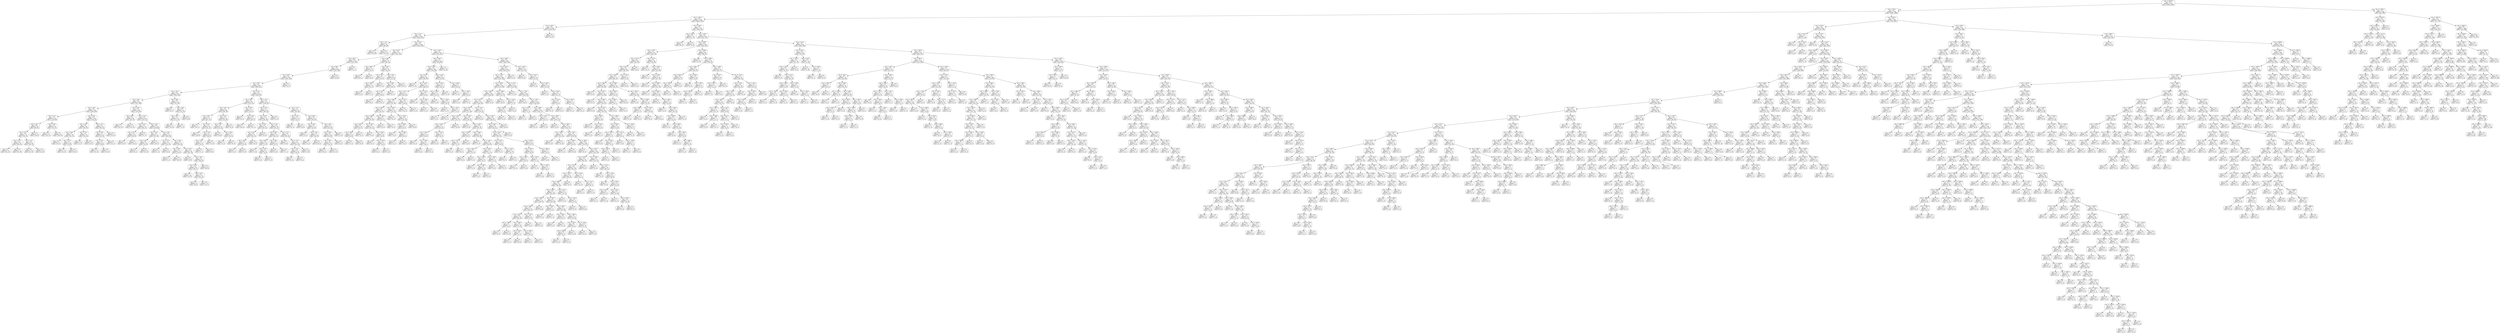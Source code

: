 digraph Tree {
node [shape=box, style="rounded", color="black", fontname=helvetica] ;
edge [fontname=helvetica] ;
0 [label="rain <= 2078.0\ngini = 0.5\nsamples = 3357\nvalue = [2625, 2607]"] ;
1 [label="rain <= 519.5\ngini = 0.5\nsamples = 2791\nvalue = [2561, 1808]"] ;
0 -> 1 [labeldistance=2.5, labelangle=45, headlabel="True"] ;
2 [label="rain <= 243.0\ngini = 0.5\nsamples = 1798\nvalue = [1830, 1001]"] ;
1 -> 2 ;
3 [label="rain <= 236.5\ngini = 0.4\nsamples = 1225\nvalue = [1316, 651]"] ;
2 -> 3 ;
4 [label="rain <= 12.5\ngini = 0.4\nsamples = 1215\nvalue = [1301, 651]"] ;
3 -> 4 ;
5 [label="rain <= 11.5\ngini = 0.5\nsamples = 49\nvalue = [48, 39]"] ;
4 -> 5 ;
6 [label="gini = 0.5\nsamples = 30\nvalue = [34, 26]"] ;
5 -> 6 ;
7 [label="gini = 0.5\nsamples = 19\nvalue = [14, 13]"] ;
5 -> 7 ;
8 [label="rain <= 96.5\ngini = 0.4\nsamples = 1166\nvalue = [1253, 612]"] ;
4 -> 8 ;
9 [label="rain <= 87.5\ngini = 0.4\nsamples = 713\nvalue = [781, 345]"] ;
8 -> 9 ;
10 [label="rain <= 86.5\ngini = 0.4\nsamples = 670\nvalue = [721, 335]"] ;
9 -> 10 ;
11 [label="rain <= 85.5\ngini = 0.4\nsamples = 663\nvalue = [720, 328]"] ;
10 -> 11 ;
12 [label="rain <= 84.5\ngini = 0.4\nsamples = 651\nvalue = [701, 328]"] ;
11 -> 12 ;
13 [label="rain <= 49.5\ngini = 0.4\nsamples = 645\nvalue = [699, 321]"] ;
12 -> 13 ;
14 [label="rain <= 45.5\ngini = 0.4\nsamples = 433\nvalue = [454, 226]"] ;
13 -> 14 ;
15 [label="rain <= 28.5\ngini = 0.4\nsamples = 401\nvalue = [427, 198]"] ;
14 -> 15 ;
16 [label="rain <= 19.5\ngini = 0.4\nsamples = 234\nvalue = [248, 104]"] ;
15 -> 16 ;
17 [label="rain <= 17.5\ngini = 0.5\nsamples = 127\nvalue = [130, 68]"] ;
16 -> 17 ;
18 [label="rain <= 16.5\ngini = 0.4\nsamples = 85\nvalue = [93, 41]"] ;
17 -> 18 ;
19 [label="rain <= 14.5\ngini = 0.4\nsamples = 70\nvalue = [75, 37]"] ;
18 -> 19 ;
20 [label="rain <= 13.5\ngini = 0.4\nsamples = 40\nvalue = [46, 22]"] ;
19 -> 20 ;
21 [label="gini = 0.5\nsamples = 21\nvalue = [23, 12]"] ;
20 -> 21 ;
22 [label="gini = 0.4\nsamples = 19\nvalue = [23, 10]"] ;
20 -> 22 ;
23 [label="rain <= 15.5\ngini = 0.4\nsamples = 30\nvalue = [29, 15]"] ;
19 -> 23 ;
24 [label="gini = 0.5\nsamples = 16\nvalue = [17, 9]"] ;
23 -> 24 ;
25 [label="gini = 0.4\nsamples = 14\nvalue = [12, 6]"] ;
23 -> 25 ;
26 [label="gini = 0.3\nsamples = 15\nvalue = [18, 4]"] ;
18 -> 26 ;
27 [label="rain <= 18.5\ngini = 0.5\nsamples = 42\nvalue = [37, 27]"] ;
17 -> 27 ;
28 [label="gini = 0.5\nsamples = 21\nvalue = [19, 13]"] ;
27 -> 28 ;
29 [label="gini = 0.5\nsamples = 21\nvalue = [18, 14]"] ;
27 -> 29 ;
30 [label="rain <= 24.5\ngini = 0.4\nsamples = 107\nvalue = [118, 36]"] ;
16 -> 30 ;
31 [label="rain <= 22.5\ngini = 0.4\nsamples = 66\nvalue = [64, 23]"] ;
30 -> 31 ;
32 [label="rain <= 20.5\ngini = 0.3\nsamples = 38\nvalue = [43, 11]"] ;
31 -> 32 ;
33 [label="gini = 0.3\nsamples = 9\nvalue = [10, 2]"] ;
32 -> 33 ;
34 [label="rain <= 21.5\ngini = 0.3\nsamples = 29\nvalue = [33, 9]"] ;
32 -> 34 ;
35 [label="gini = 0.4\nsamples = 14\nvalue = [17, 5]"] ;
34 -> 35 ;
36 [label="gini = 0.3\nsamples = 15\nvalue = [16, 4]"] ;
34 -> 36 ;
37 [label="rain <= 23.5\ngini = 0.5\nsamples = 28\nvalue = [21, 12]"] ;
31 -> 37 ;
38 [label="gini = 0.5\nsamples = 12\nvalue = [7, 5]"] ;
37 -> 38 ;
39 [label="gini = 0.4\nsamples = 16\nvalue = [14, 7]"] ;
37 -> 39 ;
40 [label="rain <= 27.5\ngini = 0.3\nsamples = 41\nvalue = [54, 13]"] ;
30 -> 40 ;
41 [label="rain <= 26.5\ngini = 0.3\nsamples = 32\nvalue = [41, 9]"] ;
40 -> 41 ;
42 [label="rain <= 25.5\ngini = 0.3\nsamples = 23\nvalue = [30, 8]"] ;
41 -> 42 ;
43 [label="gini = 0.3\nsamples = 10\nvalue = [15, 3]"] ;
42 -> 43 ;
44 [label="gini = 0.4\nsamples = 13\nvalue = [15, 5]"] ;
42 -> 44 ;
45 [label="gini = 0.2\nsamples = 9\nvalue = [11, 1]"] ;
41 -> 45 ;
46 [label="gini = 0.4\nsamples = 9\nvalue = [13, 4]"] ;
40 -> 46 ;
47 [label="rain <= 30.5\ngini = 0.5\nsamples = 167\nvalue = [179, 94]"] ;
15 -> 47 ;
48 [label="rain <= 29.5\ngini = 0.5\nsamples = 28\nvalue = [20, 22]"] ;
47 -> 48 ;
49 [label="gini = 0.5\nsamples = 12\nvalue = [10, 11]"] ;
48 -> 49 ;
50 [label="gini = 0.5\nsamples = 16\nvalue = [10, 11]"] ;
48 -> 50 ;
51 [label="rain <= 33.5\ngini = 0.4\nsamples = 139\nvalue = [159, 72]"] ;
47 -> 51 ;
52 [label="rain <= 32.5\ngini = 0.5\nsamples = 23\nvalue = [20, 13]"] ;
51 -> 52 ;
53 [label="rain <= 31.5\ngini = 0.4\nsamples = 18\nvalue = [19, 6]"] ;
52 -> 53 ;
54 [label="gini = 0.4\nsamples = 9\nvalue = [9, 4]"] ;
53 -> 54 ;
55 [label="gini = 0.3\nsamples = 9\nvalue = [10, 2]"] ;
53 -> 55 ;
56 [label="gini = 0.2\nsamples = 5\nvalue = [1, 7]"] ;
52 -> 56 ;
57 [label="rain <= 36.5\ngini = 0.4\nsamples = 116\nvalue = [139, 59]"] ;
51 -> 57 ;
58 [label="rain <= 35.5\ngini = 0.3\nsamples = 25\nvalue = [37, 10]"] ;
57 -> 58 ;
59 [label="rain <= 34.5\ngini = 0.4\nsamples = 13\nvalue = [19, 9]"] ;
58 -> 59 ;
60 [label="gini = 0.2\nsamples = 5\nvalue = [6, 1]"] ;
59 -> 60 ;
61 [label="gini = 0.5\nsamples = 8\nvalue = [13, 8]"] ;
59 -> 61 ;
62 [label="gini = 0.1\nsamples = 12\nvalue = [18, 1]"] ;
58 -> 62 ;
63 [label="rain <= 38.5\ngini = 0.4\nsamples = 91\nvalue = [102, 49]"] ;
57 -> 63 ;
64 [label="rain <= 37.5\ngini = 0.5\nsamples = 14\nvalue = [12, 11]"] ;
63 -> 64 ;
65 [label="gini = 0.5\nsamples = 9\nvalue = [7, 5]"] ;
64 -> 65 ;
66 [label="gini = 0.5\nsamples = 5\nvalue = [5, 6]"] ;
64 -> 66 ;
67 [label="rain <= 40.5\ngini = 0.4\nsamples = 77\nvalue = [90, 38]"] ;
63 -> 67 ;
68 [label="rain <= 39.5\ngini = 0.3\nsamples = 19\nvalue = [23, 6]"] ;
67 -> 68 ;
69 [label="gini = 0.3\nsamples = 7\nvalue = [7, 2]"] ;
68 -> 69 ;
70 [label="gini = 0.3\nsamples = 12\nvalue = [16, 4]"] ;
68 -> 70 ;
71 [label="rain <= 41.5\ngini = 0.4\nsamples = 58\nvalue = [67, 32]"] ;
67 -> 71 ;
72 [label="gini = 0.5\nsamples = 11\nvalue = [9, 9]"] ;
71 -> 72 ;
73 [label="rain <= 44.5\ngini = 0.4\nsamples = 47\nvalue = [58, 23]"] ;
71 -> 73 ;
74 [label="rain <= 42.5\ngini = 0.4\nsamples = 29\nvalue = [38, 17]"] ;
73 -> 74 ;
75 [label="gini = 0.4\nsamples = 10\nvalue = [13, 5]"] ;
74 -> 75 ;
76 [label="rain <= 43.5\ngini = 0.4\nsamples = 19\nvalue = [25, 12]"] ;
74 -> 76 ;
77 [label="gini = 0.5\nsamples = 8\nvalue = [8, 5]"] ;
76 -> 77 ;
78 [label="gini = 0.4\nsamples = 11\nvalue = [17, 7]"] ;
76 -> 78 ;
79 [label="gini = 0.4\nsamples = 18\nvalue = [20, 6]"] ;
73 -> 79 ;
80 [label="rain <= 46.5\ngini = 0.5\nsamples = 32\nvalue = [27, 28]"] ;
14 -> 80 ;
81 [label="gini = 0.5\nsamples = 5\nvalue = [4, 7]"] ;
80 -> 81 ;
82 [label="rain <= 48.5\ngini = 0.5\nsamples = 27\nvalue = [23, 21]"] ;
80 -> 82 ;
83 [label="rain <= 47.5\ngini = 0.5\nsamples = 19\nvalue = [17, 13]"] ;
82 -> 83 ;
84 [label="gini = 0.5\nsamples = 13\nvalue = [10, 9]"] ;
83 -> 84 ;
85 [label="gini = 0.5\nsamples = 6\nvalue = [7, 4]"] ;
83 -> 85 ;
86 [label="gini = 0.5\nsamples = 8\nvalue = [6, 8]"] ;
82 -> 86 ;
87 [label="rain <= 61.5\ngini = 0.4\nsamples = 212\nvalue = [245, 95]"] ;
13 -> 87 ;
88 [label="rain <= 58.5\ngini = 0.3\nsamples = 85\nvalue = [115, 32]"] ;
87 -> 88 ;
89 [label="rain <= 54.5\ngini = 0.4\nsamples = 68\nvalue = [80, 30]"] ;
88 -> 89 ;
90 [label="rain <= 50.5\ngini = 0.3\nsamples = 43\nvalue = [57, 12]"] ;
89 -> 90 ;
91 [label="gini = 0.2\nsamples = 5\nvalue = [10, 1]"] ;
90 -> 91 ;
92 [label="rain <= 51.5\ngini = 0.3\nsamples = 38\nvalue = [47, 11]"] ;
90 -> 92 ;
93 [label="gini = 0.4\nsamples = 15\nvalue = [18, 6]"] ;
92 -> 93 ;
94 [label="rain <= 53.5\ngini = 0.3\nsamples = 23\nvalue = [29, 5]"] ;
92 -> 94 ;
95 [label="rain <= 52.5\ngini = 0.1\nsamples = 12\nvalue = [16, 1]"] ;
94 -> 95 ;
96 [label="gini = 0.2\nsamples = 7\nvalue = [7, 1]"] ;
95 -> 96 ;
97 [label="gini = 0.0\nsamples = 5\nvalue = [9, 0]"] ;
95 -> 97 ;
98 [label="gini = 0.4\nsamples = 11\nvalue = [13, 4]"] ;
94 -> 98 ;
99 [label="rain <= 57.5\ngini = 0.5\nsamples = 25\nvalue = [23, 18]"] ;
89 -> 99 ;
100 [label="rain <= 55.5\ngini = 0.5\nsamples = 16\nvalue = [19, 12]"] ;
99 -> 100 ;
101 [label="gini = 0.5\nsamples = 5\nvalue = [8, 6]"] ;
100 -> 101 ;
102 [label="rain <= 56.5\ngini = 0.5\nsamples = 11\nvalue = [11, 6]"] ;
100 -> 102 ;
103 [label="gini = 0.4\nsamples = 5\nvalue = [5, 2]"] ;
102 -> 103 ;
104 [label="gini = 0.5\nsamples = 6\nvalue = [6, 4]"] ;
102 -> 104 ;
105 [label="gini = 0.5\nsamples = 9\nvalue = [4, 6]"] ;
99 -> 105 ;
106 [label="rain <= 59.5\ngini = 0.1\nsamples = 17\nvalue = [35, 2]"] ;
88 -> 106 ;
107 [label="gini = 0.2\nsamples = 3\nvalue = [6, 1]"] ;
106 -> 107 ;
108 [label="rain <= 60.5\ngini = 0.1\nsamples = 14\nvalue = [29, 1]"] ;
106 -> 108 ;
109 [label="gini = 0.0\nsamples = 7\nvalue = [16, 0]"] ;
108 -> 109 ;
110 [label="gini = 0.1\nsamples = 7\nvalue = [13, 1]"] ;
108 -> 110 ;
111 [label="rain <= 75.5\ngini = 0.4\nsamples = 127\nvalue = [130, 63]"] ;
87 -> 111 ;
112 [label="rain <= 74.5\ngini = 0.5\nsamples = 74\nvalue = [68, 43]"] ;
111 -> 112 ;
113 [label="rain <= 65.5\ngini = 0.5\nsamples = 70\nvalue = [65, 38]"] ;
112 -> 113 ;
114 [label="rain <= 64.5\ngini = 0.4\nsamples = 24\nvalue = [24, 11]"] ;
113 -> 114 ;
115 [label="rain <= 63.5\ngini = 0.5\nsamples = 21\nvalue = [20, 11]"] ;
114 -> 115 ;
116 [label="rain <= 62.5\ngini = 0.4\nsamples = 11\nvalue = [12, 6]"] ;
115 -> 116 ;
117 [label="gini = 0.5\nsamples = 5\nvalue = [5, 3]"] ;
116 -> 117 ;
118 [label="gini = 0.4\nsamples = 6\nvalue = [7, 3]"] ;
116 -> 118 ;
119 [label="gini = 0.5\nsamples = 10\nvalue = [8, 5]"] ;
115 -> 119 ;
120 [label="gini = 0.0\nsamples = 3\nvalue = [4, 0]"] ;
114 -> 120 ;
121 [label="rain <= 70.5\ngini = 0.5\nsamples = 46\nvalue = [41, 27]"] ;
113 -> 121 ;
122 [label="rain <= 68.5\ngini = 0.5\nsamples = 19\nvalue = [16, 15]"] ;
121 -> 122 ;
123 [label="rain <= 66.5\ngini = 0.5\nsamples = 10\nvalue = [7, 8]"] ;
122 -> 123 ;
124 [label="gini = 0.5\nsamples = 4\nvalue = [3, 4]"] ;
123 -> 124 ;
125 [label="rain <= 67.5\ngini = 0.5\nsamples = 6\nvalue = [4, 4]"] ;
123 -> 125 ;
126 [label="gini = 0.5\nsamples = 2\nvalue = [2, 2]"] ;
125 -> 126 ;
127 [label="gini = 0.5\nsamples = 4\nvalue = [2, 2]"] ;
125 -> 127 ;
128 [label="rain <= 69.5\ngini = 0.5\nsamples = 9\nvalue = [9, 7]"] ;
122 -> 128 ;
129 [label="gini = 0.0\nsamples = 2\nvalue = [2, 0]"] ;
128 -> 129 ;
130 [label="gini = 0.5\nsamples = 7\nvalue = [7, 7]"] ;
128 -> 130 ;
131 [label="rain <= 71.5\ngini = 0.4\nsamples = 27\nvalue = [25, 12]"] ;
121 -> 131 ;
132 [label="gini = 0.0\nsamples = 3\nvalue = [4, 0]"] ;
131 -> 132 ;
133 [label="rain <= 73.5\ngini = 0.5\nsamples = 24\nvalue = [21, 12]"] ;
131 -> 133 ;
134 [label="rain <= 72.5\ngini = 0.4\nsamples = 14\nvalue = [14, 6]"] ;
133 -> 134 ;
135 [label="gini = 0.5\nsamples = 7\nvalue = [5, 4]"] ;
134 -> 135 ;
136 [label="gini = 0.3\nsamples = 7\nvalue = [9, 2]"] ;
134 -> 136 ;
137 [label="gini = 0.5\nsamples = 10\nvalue = [7, 6]"] ;
133 -> 137 ;
138 [label="gini = 0.5\nsamples = 4\nvalue = [3, 5]"] ;
112 -> 138 ;
139 [label="rain <= 77.5\ngini = 0.4\nsamples = 53\nvalue = [62, 20]"] ;
111 -> 139 ;
140 [label="rain <= 76.5\ngini = 0.1\nsamples = 10\nvalue = [12, 1]"] ;
139 -> 140 ;
141 [label="gini = 0.2\nsamples = 7\nvalue = [6, 1]"] ;
140 -> 141 ;
142 [label="gini = 0.0\nsamples = 3\nvalue = [6, 0]"] ;
140 -> 142 ;
143 [label="rain <= 80.5\ngini = 0.4\nsamples = 43\nvalue = [50, 19]"] ;
139 -> 143 ;
144 [label="rain <= 78.5\ngini = 0.5\nsamples = 15\nvalue = [15, 9]"] ;
143 -> 144 ;
145 [label="gini = 0.4\nsamples = 3\nvalue = [3, 1]"] ;
144 -> 145 ;
146 [label="rain <= 79.5\ngini = 0.5\nsamples = 12\nvalue = [12, 8]"] ;
144 -> 146 ;
147 [label="gini = 0.5\nsamples = 3\nvalue = [2, 3]"] ;
146 -> 147 ;
148 [label="gini = 0.4\nsamples = 9\nvalue = [10, 5]"] ;
146 -> 148 ;
149 [label="rain <= 83.5\ngini = 0.3\nsamples = 28\nvalue = [35, 10]"] ;
143 -> 149 ;
150 [label="rain <= 82.5\ngini = 0.3\nsamples = 25\nvalue = [33, 8]"] ;
149 -> 150 ;
151 [label="rain <= 81.5\ngini = 0.3\nsamples = 21\nvalue = [27, 6]"] ;
150 -> 151 ;
152 [label="gini = 0.4\nsamples = 9\nvalue = [10, 3]"] ;
151 -> 152 ;
153 [label="gini = 0.3\nsamples = 12\nvalue = [17, 3]"] ;
151 -> 153 ;
154 [label="gini = 0.4\nsamples = 4\nvalue = [6, 2]"] ;
150 -> 154 ;
155 [label="gini = 0.5\nsamples = 3\nvalue = [2, 2]"] ;
149 -> 155 ;
156 [label="gini = 0.3\nsamples = 6\nvalue = [2, 7]"] ;
12 -> 156 ;
157 [label="gini = 0.0\nsamples = 12\nvalue = [19, 0]"] ;
11 -> 157 ;
158 [label="gini = 0.2\nsamples = 7\nvalue = [1, 7]"] ;
10 -> 158 ;
159 [label="rain <= 89.5\ngini = 0.2\nsamples = 43\nvalue = [60, 10]"] ;
9 -> 159 ;
160 [label="rain <= 88.5\ngini = 0.1\nsamples = 10\nvalue = [16, 1]"] ;
159 -> 160 ;
161 [label="gini = 0.2\nsamples = 7\nvalue = [10, 1]"] ;
160 -> 161 ;
162 [label="gini = 0.0\nsamples = 3\nvalue = [6, 0]"] ;
160 -> 162 ;
163 [label="rain <= 92.5\ngini = 0.3\nsamples = 33\nvalue = [44, 9]"] ;
159 -> 163 ;
164 [label="rain <= 91.5\ngini = 0.4\nsamples = 13\nvalue = [13, 5]"] ;
163 -> 164 ;
165 [label="rain <= 90.5\ngini = 0.3\nsamples = 10\nvalue = [11, 3]"] ;
164 -> 165 ;
166 [label="gini = 0.4\nsamples = 5\nvalue = [4, 2]"] ;
165 -> 166 ;
167 [label="gini = 0.2\nsamples = 5\nvalue = [7, 1]"] ;
165 -> 167 ;
168 [label="gini = 0.5\nsamples = 3\nvalue = [2, 2]"] ;
164 -> 168 ;
169 [label="rain <= 95.5\ngini = 0.2\nsamples = 20\nvalue = [31, 4]"] ;
163 -> 169 ;
170 [label="rain <= 94.5\ngini = 0.2\nsamples = 12\nvalue = [18, 3]"] ;
169 -> 170 ;
171 [label="rain <= 93.5\ngini = 0.2\nsamples = 11\nvalue = [18, 2]"] ;
170 -> 171 ;
172 [label="gini = 0.2\nsamples = 5\nvalue = [8, 1]"] ;
171 -> 172 ;
173 [label="gini = 0.2\nsamples = 6\nvalue = [10, 1]"] ;
171 -> 173 ;
174 [label="gini = 0.0\nsamples = 1\nvalue = [0, 1]"] ;
170 -> 174 ;
175 [label="gini = 0.1\nsamples = 8\nvalue = [13, 1]"] ;
169 -> 175 ;
176 [label="rain <= 127.5\ngini = 0.5\nsamples = 453\nvalue = [472, 267]"] ;
8 -> 176 ;
177 [label="rain <= 126.5\ngini = 0.5\nsamples = 124\nvalue = [103, 89]"] ;
176 -> 177 ;
178 [label="rain <= 118.5\ngini = 0.5\nsamples = 109\nvalue = [101, 66]"] ;
177 -> 178 ;
179 [label="rain <= 97.5\ngini = 0.5\nsamples = 83\nvalue = [69, 58]"] ;
178 -> 179 ;
180 [label="gini = 0.2\nsamples = 4\nvalue = [1, 6]"] ;
179 -> 180 ;
181 [label="rain <= 113.5\ngini = 0.5\nsamples = 79\nvalue = [68, 52]"] ;
179 -> 181 ;
182 [label="rain <= 111.5\ngini = 0.5\nsamples = 72\nvalue = [65, 44]"] ;
181 -> 182 ;
183 [label="rain <= 106.5\ngini = 0.5\nsamples = 57\nvalue = [47, 38]"] ;
182 -> 183 ;
184 [label="rain <= 104.5\ngini = 0.5\nsamples = 37\nvalue = [32, 21]"] ;
183 -> 184 ;
185 [label="rain <= 100.5\ngini = 0.5\nsamples = 31\nvalue = [24, 20]"] ;
184 -> 185 ;
186 [label="rain <= 99.5\ngini = 0.4\nsamples = 16\nvalue = [14, 7]"] ;
185 -> 186 ;
187 [label="rain <= 98.5\ngini = 0.5\nsamples = 12\nvalue = [9, 6]"] ;
186 -> 187 ;
188 [label="gini = 0.4\nsamples = 4\nvalue = [3, 1]"] ;
187 -> 188 ;
189 [label="gini = 0.5\nsamples = 8\nvalue = [6, 5]"] ;
187 -> 189 ;
190 [label="gini = 0.3\nsamples = 4\nvalue = [5, 1]"] ;
186 -> 190 ;
191 [label="rain <= 101.5\ngini = 0.5\nsamples = 15\nvalue = [10, 13]"] ;
185 -> 191 ;
192 [label="gini = 0.5\nsamples = 5\nvalue = [4, 4]"] ;
191 -> 192 ;
193 [label="rain <= 102.5\ngini = 0.5\nsamples = 10\nvalue = [6, 9]"] ;
191 -> 193 ;
194 [label="gini = 0.0\nsamples = 1\nvalue = [0, 1]"] ;
193 -> 194 ;
195 [label="rain <= 103.5\ngini = 0.5\nsamples = 9\nvalue = [6, 8]"] ;
193 -> 195 ;
196 [label="gini = 0.5\nsamples = 5\nvalue = [3, 3]"] ;
195 -> 196 ;
197 [label="gini = 0.5\nsamples = 4\nvalue = [3, 5]"] ;
195 -> 197 ;
198 [label="rain <= 105.5\ngini = 0.2\nsamples = 6\nvalue = [8, 1]"] ;
184 -> 198 ;
199 [label="gini = 0.0\nsamples = 3\nvalue = [4, 0]"] ;
198 -> 199 ;
200 [label="gini = 0.3\nsamples = 3\nvalue = [4, 1]"] ;
198 -> 200 ;
201 [label="rain <= 107.5\ngini = 0.5\nsamples = 20\nvalue = [15, 17]"] ;
183 -> 201 ;
202 [label="gini = 0.0\nsamples = 2\nvalue = [0, 4]"] ;
201 -> 202 ;
203 [label="rain <= 110.5\ngini = 0.5\nsamples = 18\nvalue = [15, 13]"] ;
201 -> 203 ;
204 [label="rain <= 108.5\ngini = 0.5\nsamples = 11\nvalue = [9, 5]"] ;
203 -> 204 ;
205 [label="gini = 0.5\nsamples = 4\nvalue = [3, 2]"] ;
204 -> 205 ;
206 [label="rain <= 109.5\ngini = 0.4\nsamples = 7\nvalue = [6, 3]"] ;
204 -> 206 ;
207 [label="gini = 0.4\nsamples = 3\nvalue = [2, 1]"] ;
206 -> 207 ;
208 [label="gini = 0.4\nsamples = 4\nvalue = [4, 2]"] ;
206 -> 208 ;
209 [label="gini = 0.5\nsamples = 7\nvalue = [6, 8]"] ;
203 -> 209 ;
210 [label="rain <= 112.5\ngini = 0.4\nsamples = 15\nvalue = [18, 6]"] ;
182 -> 210 ;
211 [label="gini = 0.3\nsamples = 10\nvalue = [15, 3]"] ;
210 -> 211 ;
212 [label="gini = 0.5\nsamples = 5\nvalue = [3, 3]"] ;
210 -> 212 ;
213 [label="rain <= 114.5\ngini = 0.4\nsamples = 7\nvalue = [3, 8]"] ;
181 -> 213 ;
214 [label="gini = 0.3\nsamples = 3\nvalue = [1, 4]"] ;
213 -> 214 ;
215 [label="rain <= 116.5\ngini = 0.4\nsamples = 4\nvalue = [2, 4]"] ;
213 -> 215 ;
216 [label="gini = 0.4\nsamples = 2\nvalue = [1, 2]"] ;
215 -> 216 ;
217 [label="gini = 0.4\nsamples = 2\nvalue = [1, 2]"] ;
215 -> 217 ;
218 [label="rain <= 123.5\ngini = 0.3\nsamples = 26\nvalue = [32, 8]"] ;
178 -> 218 ;
219 [label="rain <= 122.5\ngini = 0.2\nsamples = 17\nvalue = [20, 3]"] ;
218 -> 219 ;
220 [label="rain <= 119.5\ngini = 0.3\nsamples = 12\nvalue = [13, 3]"] ;
219 -> 220 ;
221 [label="gini = 0.0\nsamples = 2\nvalue = [5, 0]"] ;
220 -> 221 ;
222 [label="rain <= 120.5\ngini = 0.4\nsamples = 10\nvalue = [8, 3]"] ;
220 -> 222 ;
223 [label="gini = 0.5\nsamples = 2\nvalue = [1, 1]"] ;
222 -> 223 ;
224 [label="rain <= 121.5\ngini = 0.3\nsamples = 8\nvalue = [7, 2]"] ;
222 -> 224 ;
225 [label="gini = 0.4\nsamples = 4\nvalue = [3, 1]"] ;
224 -> 225 ;
226 [label="gini = 0.3\nsamples = 4\nvalue = [4, 1]"] ;
224 -> 226 ;
227 [label="gini = 0.0\nsamples = 5\nvalue = [7, 0]"] ;
219 -> 227 ;
228 [label="rain <= 124.5\ngini = 0.4\nsamples = 9\nvalue = [12, 5]"] ;
218 -> 228 ;
229 [label="gini = 0.5\nsamples = 4\nvalue = [3, 3]"] ;
228 -> 229 ;
230 [label="rain <= 125.5\ngini = 0.3\nsamples = 5\nvalue = [9, 2]"] ;
228 -> 230 ;
231 [label="gini = 0.0\nsamples = 1\nvalue = [2, 0]"] ;
230 -> 231 ;
232 [label="gini = 0.3\nsamples = 4\nvalue = [7, 2]"] ;
230 -> 232 ;
233 [label="gini = 0.1\nsamples = 15\nvalue = [2, 23]"] ;
177 -> 233 ;
234 [label="rain <= 228.5\ngini = 0.4\nsamples = 329\nvalue = [369, 178]"] ;
176 -> 234 ;
235 [label="rain <= 227.5\ngini = 0.4\nsamples = 311\nvalue = [354, 163]"] ;
234 -> 235 ;
236 [label="rain <= 171.5\ngini = 0.4\nsamples = 308\nvalue = [347, 163]"] ;
235 -> 236 ;
237 [label="rain <= 166.5\ngini = 0.4\nsamples = 145\nvalue = [173, 68]"] ;
236 -> 237 ;
238 [label="rain <= 165.5\ngini = 0.4\nsamples = 126\nvalue = [146, 65]"] ;
237 -> 238 ;
239 [label="rain <= 147.5\ngini = 0.4\nsamples = 121\nvalue = [145, 59]"] ;
238 -> 239 ;
240 [label="rain <= 135.5\ngini = 0.5\nsamples = 67\nvalue = [71, 38]"] ;
239 -> 240 ;
241 [label="rain <= 133.0\ngini = 0.4\nsamples = 24\nvalue = [32, 11]"] ;
240 -> 241 ;
242 [label="rain <= 130.5\ngini = 0.4\nsamples = 16\nvalue = [22, 11]"] ;
241 -> 242 ;
243 [label="rain <= 128.5\ngini = 0.3\nsamples = 10\nvalue = [16, 4]"] ;
242 -> 243 ;
244 [label="gini = 0.4\nsamples = 5\nvalue = [6, 3]"] ;
243 -> 244 ;
245 [label="rain <= 129.5\ngini = 0.2\nsamples = 5\nvalue = [10, 1]"] ;
243 -> 245 ;
246 [label="gini = 0.0\nsamples = 1\nvalue = [2, 0]"] ;
245 -> 246 ;
247 [label="gini = 0.2\nsamples = 4\nvalue = [8, 1]"] ;
245 -> 247 ;
248 [label="rain <= 131.5\ngini = 0.5\nsamples = 6\nvalue = [6, 7]"] ;
242 -> 248 ;
249 [label="gini = 0.5\nsamples = 4\nvalue = [3, 4]"] ;
248 -> 249 ;
250 [label="gini = 0.5\nsamples = 2\nvalue = [3, 3]"] ;
248 -> 250 ;
251 [label="gini = 0.0\nsamples = 8\nvalue = [10, 0]"] ;
241 -> 251 ;
252 [label="rain <= 136.5\ngini = 0.5\nsamples = 43\nvalue = [39, 27]"] ;
240 -> 252 ;
253 [label="gini = 0.4\nsamples = 5\nvalue = [2, 6]"] ;
252 -> 253 ;
254 [label="rain <= 139.5\ngini = 0.5\nsamples = 38\nvalue = [37, 21]"] ;
252 -> 254 ;
255 [label="rain <= 138.5\ngini = 0.3\nsamples = 8\nvalue = [9, 2]"] ;
254 -> 255 ;
256 [label="rain <= 137.5\ngini = 0.3\nsamples = 6\nvalue = [7, 2]"] ;
255 -> 256 ;
257 [label="gini = 0.0\nsamples = 1\nvalue = [1, 0]"] ;
256 -> 257 ;
258 [label="gini = 0.4\nsamples = 5\nvalue = [6, 2]"] ;
256 -> 258 ;
259 [label="gini = 0.0\nsamples = 2\nvalue = [2, 0]"] ;
255 -> 259 ;
260 [label="rain <= 140.5\ngini = 0.5\nsamples = 30\nvalue = [28, 19]"] ;
254 -> 260 ;
261 [label="gini = 0.4\nsamples = 4\nvalue = [2, 4]"] ;
260 -> 261 ;
262 [label="rain <= 142.5\ngini = 0.5\nsamples = 26\nvalue = [26, 15]"] ;
260 -> 262 ;
263 [label="rain <= 141.5\ngini = 0.4\nsamples = 9\nvalue = [13, 4]"] ;
262 -> 263 ;
264 [label="gini = 0.4\nsamples = 4\nvalue = [6, 2]"] ;
263 -> 264 ;
265 [label="gini = 0.3\nsamples = 5\nvalue = [7, 2]"] ;
263 -> 265 ;
266 [label="rain <= 145.5\ngini = 0.5\nsamples = 17\nvalue = [13, 11]"] ;
262 -> 266 ;
267 [label="rain <= 143.5\ngini = 0.5\nsamples = 8\nvalue = [6, 7]"] ;
266 -> 267 ;
268 [label="gini = 0.4\nsamples = 2\nvalue = [1, 2]"] ;
267 -> 268 ;
269 [label="rain <= 144.5\ngini = 0.5\nsamples = 6\nvalue = [5, 5]"] ;
267 -> 269 ;
270 [label="gini = 0.5\nsamples = 3\nvalue = [3, 3]"] ;
269 -> 270 ;
271 [label="gini = 0.5\nsamples = 3\nvalue = [2, 2]"] ;
269 -> 271 ;
272 [label="rain <= 146.5\ngini = 0.5\nsamples = 9\nvalue = [7, 4]"] ;
266 -> 272 ;
273 [label="gini = 0.4\nsamples = 3\nvalue = [3, 1]"] ;
272 -> 273 ;
274 [label="gini = 0.5\nsamples = 6\nvalue = [4, 3]"] ;
272 -> 274 ;
275 [label="rain <= 151.5\ngini = 0.3\nsamples = 54\nvalue = [74, 21]"] ;
239 -> 275 ;
276 [label="gini = 0.0\nsamples = 8\nvalue = [14, 0]"] ;
275 -> 276 ;
277 [label="rain <= 162.5\ngini = 0.4\nsamples = 46\nvalue = [60, 21]"] ;
275 -> 277 ;
278 [label="rain <= 161.5\ngini = 0.4\nsamples = 42\nvalue = [54, 21]"] ;
277 -> 278 ;
279 [label="rain <= 154.5\ngini = 0.4\nsamples = 34\nvalue = [49, 15]"] ;
278 -> 279 ;
280 [label="rain <= 152.5\ngini = 0.4\nsamples = 14\nvalue = [16, 8]"] ;
279 -> 280 ;
281 [label="gini = 0.3\nsamples = 4\nvalue = [5, 1]"] ;
280 -> 281 ;
282 [label="rain <= 153.5\ngini = 0.5\nsamples = 10\nvalue = [11, 7]"] ;
280 -> 282 ;
283 [label="gini = 0.5\nsamples = 6\nvalue = [6, 5]"] ;
282 -> 283 ;
284 [label="gini = 0.4\nsamples = 4\nvalue = [5, 2]"] ;
282 -> 284 ;
285 [label="rain <= 159.5\ngini = 0.3\nsamples = 20\nvalue = [33, 7]"] ;
279 -> 285 ;
286 [label="rain <= 156.5\ngini = 0.3\nsamples = 16\nvalue = [25, 6]"] ;
285 -> 286 ;
287 [label="rain <= 155.5\ngini = 0.2\nsamples = 9\nvalue = [18, 3]"] ;
286 -> 287 ;
288 [label="gini = 0.3\nsamples = 7\nvalue = [14, 3]"] ;
287 -> 288 ;
289 [label="gini = 0.0\nsamples = 2\nvalue = [4, 0]"] ;
287 -> 289 ;
290 [label="rain <= 157.5\ngini = 0.4\nsamples = 7\nvalue = [7, 3]"] ;
286 -> 290 ;
291 [label="gini = 0.5\nsamples = 2\nvalue = [1, 1]"] ;
290 -> 291 ;
292 [label="rain <= 158.5\ngini = 0.4\nsamples = 5\nvalue = [6, 2]"] ;
290 -> 292 ;
293 [label="gini = 0.0\nsamples = 1\nvalue = [1, 0]"] ;
292 -> 293 ;
294 [label="gini = 0.4\nsamples = 4\nvalue = [5, 2]"] ;
292 -> 294 ;
295 [label="rain <= 160.5\ngini = 0.2\nsamples = 4\nvalue = [8, 1]"] ;
285 -> 295 ;
296 [label="gini = 0.0\nsamples = 1\nvalue = [3, 0]"] ;
295 -> 296 ;
297 [label="gini = 0.3\nsamples = 3\nvalue = [5, 1]"] ;
295 -> 297 ;
298 [label="gini = 0.5\nsamples = 8\nvalue = [5, 6]"] ;
278 -> 298 ;
299 [label="gini = 0.0\nsamples = 4\nvalue = [6, 0]"] ;
277 -> 299 ;
300 [label="gini = 0.2\nsamples = 5\nvalue = [1, 6]"] ;
238 -> 300 ;
301 [label="rain <= 168.5\ngini = 0.2\nsamples = 19\nvalue = [27, 3]"] ;
237 -> 301 ;
302 [label="gini = 0.0\nsamples = 10\nvalue = [20, 0]"] ;
301 -> 302 ;
303 [label="rain <= 170.5\ngini = 0.4\nsamples = 9\nvalue = [7, 3]"] ;
301 -> 303 ;
304 [label="rain <= 169.5\ngini = 0.4\nsamples = 8\nvalue = [6, 3]"] ;
303 -> 304 ;
305 [label="gini = 0.4\nsamples = 5\nvalue = [4, 2]"] ;
304 -> 305 ;
306 [label="gini = 0.4\nsamples = 3\nvalue = [2, 1]"] ;
304 -> 306 ;
307 [label="gini = 0.0\nsamples = 1\nvalue = [1, 0]"] ;
303 -> 307 ;
308 [label="rain <= 172.5\ngini = 0.5\nsamples = 163\nvalue = [174, 95]"] ;
236 -> 308 ;
309 [label="gini = 0.5\nsamples = 9\nvalue = [7, 13]"] ;
308 -> 309 ;
310 [label="rain <= 176.5\ngini = 0.4\nsamples = 154\nvalue = [167, 82]"] ;
308 -> 310 ;
311 [label="gini = 0.0\nsamples = 8\nvalue = [12, 0]"] ;
310 -> 311 ;
312 [label="rain <= 178.5\ngini = 0.5\nsamples = 146\nvalue = [155, 82]"] ;
310 -> 312 ;
313 [label="rain <= 177.5\ngini = 0.3\nsamples = 4\nvalue = [1, 5]"] ;
312 -> 313 ;
314 [label="gini = 0.5\nsamples = 2\nvalue = [1, 1]"] ;
313 -> 314 ;
315 [label="gini = 0.0\nsamples = 2\nvalue = [0, 4]"] ;
313 -> 315 ;
316 [label="rain <= 180.5\ngini = 0.4\nsamples = 142\nvalue = [154, 77]"] ;
312 -> 316 ;
317 [label="rain <= 179.5\ngini = 0.2\nsamples = 9\nvalue = [13, 2]"] ;
316 -> 317 ;
318 [label="gini = 0.4\nsamples = 5\nvalue = [6, 2]"] ;
317 -> 318 ;
319 [label="gini = 0.0\nsamples = 4\nvalue = [7, 0]"] ;
317 -> 319 ;
320 [label="rain <= 181.5\ngini = 0.5\nsamples = 133\nvalue = [141, 75]"] ;
316 -> 320 ;
321 [label="gini = 0.0\nsamples = 2\nvalue = [0, 4]"] ;
320 -> 321 ;
322 [label="rain <= 183.5\ngini = 0.4\nsamples = 131\nvalue = [141, 71]"] ;
320 -> 322 ;
323 [label="rain <= 182.5\ngini = 0.5\nsamples = 14\nvalue = [12, 12]"] ;
322 -> 323 ;
324 [label="gini = 0.0\nsamples = 2\nvalue = [3, 0]"] ;
323 -> 324 ;
325 [label="gini = 0.5\nsamples = 12\nvalue = [9, 12]"] ;
323 -> 325 ;
326 [label="rain <= 187.5\ngini = 0.4\nsamples = 117\nvalue = [129, 59]"] ;
322 -> 326 ;
327 [label="rain <= 184.5\ngini = 0.2\nsamples = 11\nvalue = [16, 2]"] ;
326 -> 327 ;
328 [label="gini = 0.3\nsamples = 5\nvalue = [7, 2]"] ;
327 -> 328 ;
329 [label="gini = 0.0\nsamples = 6\nvalue = [9, 0]"] ;
327 -> 329 ;
330 [label="rain <= 188.5\ngini = 0.4\nsamples = 106\nvalue = [113, 57]"] ;
326 -> 330 ;
331 [label="gini = 0.0\nsamples = 1\nvalue = [0, 3]"] ;
330 -> 331 ;
332 [label="rain <= 219.5\ngini = 0.4\nsamples = 105\nvalue = [113, 54]"] ;
330 -> 332 ;
333 [label="rain <= 218.5\ngini = 0.5\nsamples = 78\nvalue = [81, 43]"] ;
332 -> 333 ;
334 [label="rain <= 214.5\ngini = 0.4\nsamples = 74\nvalue = [81, 36]"] ;
333 -> 334 ;
335 [label="rain <= 213.5\ngini = 0.5\nsamples = 65\nvalue = [66, 35]"] ;
334 -> 335 ;
336 [label="rain <= 208.5\ngini = 0.4\nsamples = 63\nvalue = [66, 32]"] ;
335 -> 336 ;
337 [label="rain <= 199.5\ngini = 0.5\nsamples = 52\nvalue = [55, 30]"] ;
336 -> 337 ;
338 [label="rain <= 198.5\ngini = 0.4\nsamples = 31\nvalue = [35, 14]"] ;
337 -> 338 ;
339 [label="rain <= 196.5\ngini = 0.4\nsamples = 27\nvalue = [29, 14]"] ;
338 -> 339 ;
340 [label="rain <= 192.5\ngini = 0.4\nsamples = 23\nvalue = [26, 10]"] ;
339 -> 340 ;
341 [label="rain <= 189.5\ngini = 0.3\nsamples = 7\nvalue = [9, 2]"] ;
340 -> 341 ;
342 [label="gini = 0.4\nsamples = 3\nvalue = [4, 2]"] ;
341 -> 342 ;
343 [label="gini = 0.0\nsamples = 4\nvalue = [5, 0]"] ;
341 -> 343 ;
344 [label="rain <= 194.5\ngini = 0.4\nsamples = 16\nvalue = [17, 8]"] ;
340 -> 344 ;
345 [label="rain <= 193.5\ngini = 0.5\nsamples = 7\nvalue = [7, 5]"] ;
344 -> 345 ;
346 [label="gini = 0.5\nsamples = 2\nvalue = [1, 1]"] ;
345 -> 346 ;
347 [label="gini = 0.5\nsamples = 5\nvalue = [6, 4]"] ;
345 -> 347 ;
348 [label="rain <= 195.5\ngini = 0.4\nsamples = 9\nvalue = [10, 3]"] ;
344 -> 348 ;
349 [label="gini = 0.3\nsamples = 4\nvalue = [5, 1]"] ;
348 -> 349 ;
350 [label="gini = 0.4\nsamples = 5\nvalue = [5, 2]"] ;
348 -> 350 ;
351 [label="rain <= 197.5\ngini = 0.5\nsamples = 4\nvalue = [3, 4]"] ;
339 -> 351 ;
352 [label="gini = 0.0\nsamples = 2\nvalue = [0, 2]"] ;
351 -> 352 ;
353 [label="gini = 0.5\nsamples = 2\nvalue = [3, 2]"] ;
351 -> 353 ;
354 [label="gini = 0.0\nsamples = 4\nvalue = [6, 0]"] ;
338 -> 354 ;
355 [label="rain <= 201.5\ngini = 0.5\nsamples = 21\nvalue = [20, 16]"] ;
337 -> 355 ;
356 [label="rain <= 200.5\ngini = 0.2\nsamples = 5\nvalue = [1, 6]"] ;
355 -> 356 ;
357 [label="gini = 0.0\nsamples = 2\nvalue = [0, 3]"] ;
356 -> 357 ;
358 [label="gini = 0.4\nsamples = 3\nvalue = [1, 3]"] ;
356 -> 358 ;
359 [label="rain <= 203.5\ngini = 0.5\nsamples = 16\nvalue = [19, 10]"] ;
355 -> 359 ;
360 [label="rain <= 202.5\ngini = 0.4\nsamples = 4\nvalue = [6, 2]"] ;
359 -> 360 ;
361 [label="gini = 0.4\nsamples = 3\nvalue = [4, 2]"] ;
360 -> 361 ;
362 [label="gini = 0.0\nsamples = 1\nvalue = [2, 0]"] ;
360 -> 362 ;
363 [label="rain <= 206.5\ngini = 0.5\nsamples = 12\nvalue = [13, 8]"] ;
359 -> 363 ;
364 [label="rain <= 205.5\ngini = 0.5\nsamples = 7\nvalue = [8, 6]"] ;
363 -> 364 ;
365 [label="rain <= 204.5\ngini = 0.4\nsamples = 4\nvalue = [4, 2]"] ;
364 -> 365 ;
366 [label="gini = 0.5\nsamples = 3\nvalue = [3, 2]"] ;
365 -> 366 ;
367 [label="gini = 0.0\nsamples = 1\nvalue = [1, 0]"] ;
365 -> 367 ;
368 [label="gini = 0.5\nsamples = 3\nvalue = [4, 4]"] ;
364 -> 368 ;
369 [label="rain <= 207.5\ngini = 0.4\nsamples = 5\nvalue = [5, 2]"] ;
363 -> 369 ;
370 [label="gini = 0.0\nsamples = 1\nvalue = [2, 0]"] ;
369 -> 370 ;
371 [label="gini = 0.5\nsamples = 4\nvalue = [3, 2]"] ;
369 -> 371 ;
372 [label="rain <= 211.5\ngini = 0.3\nsamples = 11\nvalue = [11, 2]"] ;
336 -> 372 ;
373 [label="gini = 0.0\nsamples = 7\nvalue = [7, 0]"] ;
372 -> 373 ;
374 [label="rain <= 212.5\ngini = 0.4\nsamples = 4\nvalue = [4, 2]"] ;
372 -> 374 ;
375 [label="gini = 0.0\nsamples = 2\nvalue = [0, 2]"] ;
374 -> 375 ;
376 [label="gini = 0.0\nsamples = 2\nvalue = [4, 0]"] ;
374 -> 376 ;
377 [label="gini = 0.0\nsamples = 2\nvalue = [0, 3]"] ;
335 -> 377 ;
378 [label="rain <= 216.5\ngini = 0.1\nsamples = 9\nvalue = [15, 1]"] ;
334 -> 378 ;
379 [label="gini = 0.0\nsamples = 5\nvalue = [11, 0]"] ;
378 -> 379 ;
380 [label="rain <= 217.5\ngini = 0.3\nsamples = 4\nvalue = [4, 1]"] ;
378 -> 380 ;
381 [label="gini = 0.4\nsamples = 3\nvalue = [3, 1]"] ;
380 -> 381 ;
382 [label="gini = 0.0\nsamples = 1\nvalue = [1, 0]"] ;
380 -> 382 ;
383 [label="gini = 0.0\nsamples = 4\nvalue = [0, 7]"] ;
333 -> 383 ;
384 [label="rain <= 220.5\ngini = 0.4\nsamples = 27\nvalue = [32, 11]"] ;
332 -> 384 ;
385 [label="gini = 0.0\nsamples = 3\nvalue = [4, 0]"] ;
384 -> 385 ;
386 [label="rain <= 221.5\ngini = 0.4\nsamples = 24\nvalue = [28, 11]"] ;
384 -> 386 ;
387 [label="gini = 0.5\nsamples = 3\nvalue = [2, 2]"] ;
386 -> 387 ;
388 [label="rain <= 222.5\ngini = 0.4\nsamples = 21\nvalue = [26, 9]"] ;
386 -> 388 ;
389 [label="gini = 0.0\nsamples = 3\nvalue = [5, 0]"] ;
388 -> 389 ;
390 [label="rain <= 224.5\ngini = 0.4\nsamples = 18\nvalue = [21, 9]"] ;
388 -> 390 ;
391 [label="rain <= 223.5\ngini = 0.3\nsamples = 3\nvalue = [4, 1]"] ;
390 -> 391 ;
392 [label="gini = 0.4\nsamples = 2\nvalue = [3, 1]"] ;
391 -> 392 ;
393 [label="gini = 0.0\nsamples = 1\nvalue = [1, 0]"] ;
391 -> 393 ;
394 [label="rain <= 225.5\ngini = 0.4\nsamples = 15\nvalue = [17, 8]"] ;
390 -> 394 ;
395 [label="gini = 0.5\nsamples = 4\nvalue = [2, 2]"] ;
394 -> 395 ;
396 [label="rain <= 226.5\ngini = 0.4\nsamples = 11\nvalue = [15, 6]"] ;
394 -> 396 ;
397 [label="gini = 0.4\nsamples = 6\nvalue = [6, 2]"] ;
396 -> 397 ;
398 [label="gini = 0.4\nsamples = 5\nvalue = [9, 4]"] ;
396 -> 398 ;
399 [label="gini = 0.0\nsamples = 3\nvalue = [7, 0]"] ;
235 -> 399 ;
400 [label="rain <= 230.5\ngini = 0.5\nsamples = 18\nvalue = [15, 15]"] ;
234 -> 400 ;
401 [label="gini = 0.0\nsamples = 3\nvalue = [0, 6]"] ;
400 -> 401 ;
402 [label="rain <= 231.5\ngini = 0.5\nsamples = 15\nvalue = [15, 9]"] ;
400 -> 402 ;
403 [label="gini = 0.0\nsamples = 1\nvalue = [2, 0]"] ;
402 -> 403 ;
404 [label="rain <= 232.5\ngini = 0.5\nsamples = 14\nvalue = [13, 9]"] ;
402 -> 404 ;
405 [label="gini = 0.4\nsamples = 2\nvalue = [1, 2]"] ;
404 -> 405 ;
406 [label="rain <= 234.5\ngini = 0.5\nsamples = 12\nvalue = [12, 7]"] ;
404 -> 406 ;
407 [label="rain <= 233.5\ngini = 0.4\nsamples = 7\nvalue = [9, 4]"] ;
406 -> 407 ;
408 [label="gini = 0.5\nsamples = 4\nvalue = [4, 3]"] ;
407 -> 408 ;
409 [label="gini = 0.3\nsamples = 3\nvalue = [5, 1]"] ;
407 -> 409 ;
410 [label="rain <= 235.5\ngini = 0.5\nsamples = 5\nvalue = [3, 3]"] ;
406 -> 410 ;
411 [label="gini = 0.5\nsamples = 2\nvalue = [1, 1]"] ;
410 -> 411 ;
412 [label="gini = 0.5\nsamples = 3\nvalue = [2, 2]"] ;
410 -> 412 ;
413 [label="gini = 0.0\nsamples = 10\nvalue = [15, 0]"] ;
3 -> 413 ;
414 [label="rain <= 245.5\ngini = 0.5\nsamples = 573\nvalue = [514, 350]"] ;
2 -> 414 ;
415 [label="rain <= 244.5\ngini = 0.2\nsamples = 12\nvalue = [2, 17]"] ;
414 -> 415 ;
416 [label="gini = 0.0\nsamples = 6\nvalue = [0, 11]"] ;
415 -> 416 ;
417 [label="gini = 0.4\nsamples = 6\nvalue = [2, 6]"] ;
415 -> 417 ;
418 [label="rain <= 322.5\ngini = 0.5\nsamples = 561\nvalue = [512, 333]"] ;
414 -> 418 ;
419 [label="rain <= 288.5\ngini = 0.5\nsamples = 198\nvalue = [203, 107]"] ;
418 -> 419 ;
420 [label="rain <= 275.5\ngini = 0.5\nsamples = 112\nvalue = [105, 76]"] ;
419 -> 420 ;
421 [label="rain <= 273.5\ngini = 0.5\nsamples = 86\nvalue = [91, 52]"] ;
420 -> 421 ;
422 [label="rain <= 271.5\ngini = 0.5\nsamples = 83\nvalue = [85, 52]"] ;
421 -> 422 ;
423 [label="rain <= 263.0\ngini = 0.5\nsamples = 77\nvalue = [80, 43]"] ;
422 -> 423 ;
424 [label="rain <= 246.5\ngini = 0.5\nsamples = 48\nvalue = [40, 28]"] ;
423 -> 424 ;
425 [label="gini = 0.0\nsamples = 3\nvalue = [3, 0]"] ;
424 -> 425 ;
426 [label="rain <= 247.5\ngini = 0.5\nsamples = 45\nvalue = [37, 28]"] ;
424 -> 426 ;
427 [label="gini = 0.5\nsamples = 6\nvalue = [3, 5]"] ;
426 -> 427 ;
428 [label="rain <= 248.5\ngini = 0.5\nsamples = 39\nvalue = [34, 23]"] ;
426 -> 428 ;
429 [label="gini = 0.0\nsamples = 3\nvalue = [4, 0]"] ;
428 -> 429 ;
430 [label="rain <= 252.5\ngini = 0.5\nsamples = 36\nvalue = [30, 23]"] ;
428 -> 430 ;
431 [label="rain <= 250.0\ngini = 0.5\nsamples = 12\nvalue = [9, 10]"] ;
430 -> 431 ;
432 [label="gini = 0.5\nsamples = 6\nvalue = [5, 4]"] ;
431 -> 432 ;
433 [label="rain <= 251.5\ngini = 0.5\nsamples = 6\nvalue = [4, 6]"] ;
431 -> 433 ;
434 [label="gini = 0.5\nsamples = 4\nvalue = [3, 5]"] ;
433 -> 434 ;
435 [label="gini = 0.5\nsamples = 2\nvalue = [1, 1]"] ;
433 -> 435 ;
436 [label="rain <= 259.5\ngini = 0.5\nsamples = 24\nvalue = [21, 13]"] ;
430 -> 436 ;
437 [label="rain <= 256.5\ngini = 0.4\nsamples = 16\nvalue = [15, 6]"] ;
436 -> 437 ;
438 [label="rain <= 253.5\ngini = 0.5\nsamples = 9\nvalue = [7, 5]"] ;
437 -> 438 ;
439 [label="gini = 0.0\nsamples = 2\nvalue = [2, 0]"] ;
438 -> 439 ;
440 [label="rain <= 255.5\ngini = 0.5\nsamples = 7\nvalue = [5, 5]"] ;
438 -> 440 ;
441 [label="rain <= 254.5\ngini = 0.5\nsamples = 5\nvalue = [4, 3]"] ;
440 -> 441 ;
442 [label="gini = 0.5\nsamples = 2\nvalue = [2, 2]"] ;
441 -> 442 ;
443 [label="gini = 0.4\nsamples = 3\nvalue = [2, 1]"] ;
441 -> 443 ;
444 [label="gini = 0.4\nsamples = 2\nvalue = [1, 2]"] ;
440 -> 444 ;
445 [label="rain <= 257.5\ngini = 0.2\nsamples = 7\nvalue = [8, 1]"] ;
437 -> 445 ;
446 [label="gini = 0.0\nsamples = 3\nvalue = [3, 0]"] ;
445 -> 446 ;
447 [label="rain <= 258.5\ngini = 0.3\nsamples = 4\nvalue = [5, 1]"] ;
445 -> 447 ;
448 [label="gini = 0.4\nsamples = 3\nvalue = [3, 1]"] ;
447 -> 448 ;
449 [label="gini = 0.0\nsamples = 1\nvalue = [2, 0]"] ;
447 -> 449 ;
450 [label="rain <= 261.0\ngini = 0.5\nsamples = 8\nvalue = [6, 7]"] ;
436 -> 450 ;
451 [label="gini = 0.5\nsamples = 4\nvalue = [3, 3]"] ;
450 -> 451 ;
452 [label="gini = 0.5\nsamples = 4\nvalue = [3, 4]"] ;
450 -> 452 ;
453 [label="rain <= 266.5\ngini = 0.4\nsamples = 29\nvalue = [40, 15]"] ;
423 -> 453 ;
454 [label="rain <= 265.5\ngini = 0.1\nsamples = 13\nvalue = [22, 1]"] ;
453 -> 454 ;
455 [label="rain <= 264.5\ngini = 0.2\nsamples = 5\nvalue = [8, 1]"] ;
454 -> 455 ;
456 [label="gini = 0.0\nsamples = 2\nvalue = [4, 0]"] ;
455 -> 456 ;
457 [label="gini = 0.3\nsamples = 3\nvalue = [4, 1]"] ;
455 -> 457 ;
458 [label="gini = 0.0\nsamples = 8\nvalue = [14, 0]"] ;
454 -> 458 ;
459 [label="rain <= 267.5\ngini = 0.5\nsamples = 16\nvalue = [18, 14]"] ;
453 -> 459 ;
460 [label="gini = 0.5\nsamples = 3\nvalue = [3, 5]"] ;
459 -> 460 ;
461 [label="rain <= 269.5\ngini = 0.5\nsamples = 13\nvalue = [15, 9]"] ;
459 -> 461 ;
462 [label="rain <= 268.5\ngini = 0.3\nsamples = 4\nvalue = [5, 1]"] ;
461 -> 462 ;
463 [label="gini = 0.0\nsamples = 1\nvalue = [1, 0]"] ;
462 -> 463 ;
464 [label="gini = 0.3\nsamples = 3\nvalue = [4, 1]"] ;
462 -> 464 ;
465 [label="rain <= 270.5\ngini = 0.5\nsamples = 9\nvalue = [10, 8]"] ;
461 -> 465 ;
466 [label="gini = 0.0\nsamples = 2\nvalue = [0, 2]"] ;
465 -> 466 ;
467 [label="gini = 0.5\nsamples = 7\nvalue = [10, 6]"] ;
465 -> 467 ;
468 [label="rain <= 272.5\ngini = 0.5\nsamples = 6\nvalue = [5, 9]"] ;
422 -> 468 ;
469 [label="gini = 0.0\nsamples = 2\nvalue = [0, 4]"] ;
468 -> 469 ;
470 [label="gini = 0.5\nsamples = 4\nvalue = [5, 5]"] ;
468 -> 470 ;
471 [label="gini = 0.0\nsamples = 3\nvalue = [6, 0]"] ;
421 -> 471 ;
472 [label="rain <= 277.5\ngini = 0.5\nsamples = 26\nvalue = [14, 24]"] ;
420 -> 472 ;
473 [label="gini = 0.0\nsamples = 4\nvalue = [0, 5]"] ;
472 -> 473 ;
474 [label="rain <= 278.5\ngini = 0.5\nsamples = 22\nvalue = [14, 19]"] ;
472 -> 474 ;
475 [label="gini = 0.4\nsamples = 2\nvalue = [3, 1]"] ;
474 -> 475 ;
476 [label="rain <= 279.5\ngini = 0.5\nsamples = 20\nvalue = [11, 18]"] ;
474 -> 476 ;
477 [label="gini = 0.0\nsamples = 2\nvalue = [0, 2]"] ;
476 -> 477 ;
478 [label="rain <= 280.5\ngini = 0.5\nsamples = 18\nvalue = [11, 16]"] ;
476 -> 478 ;
479 [label="gini = 0.4\nsamples = 3\nvalue = [2, 1]"] ;
478 -> 479 ;
480 [label="rain <= 281.5\ngini = 0.5\nsamples = 15\nvalue = [9, 15]"] ;
478 -> 480 ;
481 [label="gini = 0.0\nsamples = 1\nvalue = [0, 2]"] ;
480 -> 481 ;
482 [label="rain <= 282.5\ngini = 0.5\nsamples = 14\nvalue = [9, 13]"] ;
480 -> 482 ;
483 [label="gini = 0.0\nsamples = 1\nvalue = [1, 0]"] ;
482 -> 483 ;
484 [label="rain <= 287.5\ngini = 0.5\nsamples = 13\nvalue = [8, 13]"] ;
482 -> 484 ;
485 [label="rain <= 283.5\ngini = 0.4\nsamples = 11\nvalue = [6, 12]"] ;
484 -> 485 ;
486 [label="gini = 0.5\nsamples = 2\nvalue = [2, 2]"] ;
485 -> 486 ;
487 [label="rain <= 284.5\ngini = 0.4\nsamples = 9\nvalue = [4, 10]"] ;
485 -> 487 ;
488 [label="gini = 0.0\nsamples = 1\nvalue = [0, 4]"] ;
487 -> 488 ;
489 [label="rain <= 285.5\ngini = 0.5\nsamples = 8\nvalue = [4, 6]"] ;
487 -> 489 ;
490 [label="gini = 0.5\nsamples = 2\nvalue = [2, 2]"] ;
489 -> 490 ;
491 [label="rain <= 286.5\ngini = 0.4\nsamples = 6\nvalue = [2, 4]"] ;
489 -> 491 ;
492 [label="gini = 0.4\nsamples = 3\nvalue = [1, 2]"] ;
491 -> 492 ;
493 [label="gini = 0.4\nsamples = 3\nvalue = [1, 2]"] ;
491 -> 493 ;
494 [label="gini = 0.4\nsamples = 2\nvalue = [2, 1]"] ;
484 -> 494 ;
495 [label="rain <= 290.5\ngini = 0.4\nsamples = 86\nvalue = [98, 31]"] ;
419 -> 495 ;
496 [label="gini = 0.0\nsamples = 8\nvalue = [12, 0]"] ;
495 -> 496 ;
497 [label="rain <= 298.5\ngini = 0.4\nsamples = 78\nvalue = [86, 31]"] ;
495 -> 497 ;
498 [label="rain <= 294.5\ngini = 0.5\nsamples = 25\nvalue = [20, 14]"] ;
497 -> 498 ;
499 [label="rain <= 292.5\ngini = 0.4\nsamples = 12\nvalue = [11, 5]"] ;
498 -> 499 ;
500 [label="rain <= 291.5\ngini = 0.5\nsamples = 8\nvalue = [6, 5]"] ;
499 -> 500 ;
501 [label="gini = 0.5\nsamples = 4\nvalue = [3, 2]"] ;
500 -> 501 ;
502 [label="gini = 0.5\nsamples = 4\nvalue = [3, 3]"] ;
500 -> 502 ;
503 [label="gini = 0.0\nsamples = 4\nvalue = [5, 0]"] ;
499 -> 503 ;
504 [label="rain <= 295.5\ngini = 0.5\nsamples = 13\nvalue = [9, 9]"] ;
498 -> 504 ;
505 [label="gini = 0.4\nsamples = 5\nvalue = [2, 4]"] ;
504 -> 505 ;
506 [label="rain <= 297.5\ngini = 0.5\nsamples = 8\nvalue = [7, 5]"] ;
504 -> 506 ;
507 [label="rain <= 296.5\ngini = 0.5\nsamples = 5\nvalue = [3, 3]"] ;
506 -> 507 ;
508 [label="gini = 0.4\nsamples = 3\nvalue = [2, 1]"] ;
507 -> 508 ;
509 [label="gini = 0.4\nsamples = 2\nvalue = [1, 2]"] ;
507 -> 509 ;
510 [label="gini = 0.4\nsamples = 3\nvalue = [4, 2]"] ;
506 -> 510 ;
511 [label="rain <= 306.0\ngini = 0.3\nsamples = 53\nvalue = [66, 17]"] ;
497 -> 511 ;
512 [label="rain <= 302.5\ngini = 0.1\nsamples = 16\nvalue = [22, 1]"] ;
511 -> 512 ;
513 [label="rain <= 301.5\ngini = 0.2\nsamples = 8\nvalue = [11, 1]"] ;
512 -> 513 ;
514 [label="gini = 0.0\nsamples = 4\nvalue = [7, 0]"] ;
513 -> 514 ;
515 [label="gini = 0.3\nsamples = 4\nvalue = [4, 1]"] ;
513 -> 515 ;
516 [label="gini = 0.0\nsamples = 8\nvalue = [11, 0]"] ;
512 -> 516 ;
517 [label="rain <= 317.0\ngini = 0.4\nsamples = 37\nvalue = [44, 16]"] ;
511 -> 517 ;
518 [label="rain <= 315.5\ngini = 0.5\nsamples = 24\nvalue = [23, 13]"] ;
517 -> 518 ;
519 [label="rain <= 313.5\ngini = 0.4\nsamples = 23\nvalue = [23, 11]"] ;
518 -> 519 ;
520 [label="rain <= 309.5\ngini = 0.5\nsamples = 20\nvalue = [19, 11]"] ;
519 -> 520 ;
521 [label="rain <= 307.5\ngini = 0.3\nsamples = 8\nvalue = [11, 3]"] ;
520 -> 521 ;
522 [label="gini = 0.4\nsamples = 2\nvalue = [4, 2]"] ;
521 -> 522 ;
523 [label="rain <= 308.5\ngini = 0.2\nsamples = 6\nvalue = [7, 1]"] ;
521 -> 523 ;
524 [label="gini = 0.0\nsamples = 3\nvalue = [5, 0]"] ;
523 -> 524 ;
525 [label="gini = 0.4\nsamples = 3\nvalue = [2, 1]"] ;
523 -> 525 ;
526 [label="rain <= 312.5\ngini = 0.5\nsamples = 12\nvalue = [8, 8]"] ;
520 -> 526 ;
527 [label="rain <= 311.5\ngini = 0.5\nsamples = 7\nvalue = [3, 5]"] ;
526 -> 527 ;
528 [label="rain <= 310.5\ngini = 0.5\nsamples = 6\nvalue = [3, 4]"] ;
527 -> 528 ;
529 [label="gini = 0.4\nsamples = 3\nvalue = [1, 2]"] ;
528 -> 529 ;
530 [label="gini = 0.5\nsamples = 3\nvalue = [2, 2]"] ;
528 -> 530 ;
531 [label="gini = 0.0\nsamples = 1\nvalue = [0, 1]"] ;
527 -> 531 ;
532 [label="gini = 0.5\nsamples = 5\nvalue = [5, 3]"] ;
526 -> 532 ;
533 [label="gini = 0.0\nsamples = 3\nvalue = [4, 0]"] ;
519 -> 533 ;
534 [label="gini = 0.0\nsamples = 1\nvalue = [0, 2]"] ;
518 -> 534 ;
535 [label="rain <= 321.5\ngini = 0.2\nsamples = 13\nvalue = [21, 3]"] ;
517 -> 535 ;
536 [label="rain <= 320.5\ngini = 0.3\nsamples = 8\nvalue = [12, 3]"] ;
535 -> 536 ;
537 [label="rain <= 319.5\ngini = 0.2\nsamples = 6\nvalue = [10, 1]"] ;
536 -> 537 ;
538 [label="gini = 0.0\nsamples = 2\nvalue = [3, 0]"] ;
537 -> 538 ;
539 [label="gini = 0.2\nsamples = 4\nvalue = [7, 1]"] ;
537 -> 539 ;
540 [label="gini = 0.5\nsamples = 2\nvalue = [2, 2]"] ;
536 -> 540 ;
541 [label="gini = 0.0\nsamples = 5\nvalue = [9, 0]"] ;
535 -> 541 ;
542 [label="rain <= 335.5\ngini = 0.5\nsamples = 363\nvalue = [309, 226]"] ;
418 -> 542 ;
543 [label="rain <= 332.5\ngini = 0.4\nsamples = 30\nvalue = [14, 29]"] ;
542 -> 543 ;
544 [label="rain <= 331.5\ngini = 0.5\nsamples = 18\nvalue = [11, 15]"] ;
543 -> 544 ;
545 [label="rain <= 323.5\ngini = 0.4\nsamples = 15\nvalue = [6, 15]"] ;
544 -> 545 ;
546 [label="gini = 0.0\nsamples = 1\nvalue = [0, 2]"] ;
545 -> 546 ;
547 [label="rain <= 327.5\ngini = 0.4\nsamples = 14\nvalue = [6, 13]"] ;
545 -> 547 ;
548 [label="rain <= 325.5\ngini = 0.5\nsamples = 10\nvalue = [5, 8]"] ;
547 -> 548 ;
549 [label="rain <= 324.5\ngini = 0.4\nsamples = 6\nvalue = [2, 5]"] ;
548 -> 549 ;
550 [label="gini = 0.5\nsamples = 2\nvalue = [1, 1]"] ;
549 -> 550 ;
551 [label="gini = 0.3\nsamples = 4\nvalue = [1, 4]"] ;
549 -> 551 ;
552 [label="rain <= 326.5\ngini = 0.5\nsamples = 4\nvalue = [3, 3]"] ;
548 -> 552 ;
553 [label="gini = 0.5\nsamples = 2\nvalue = [1, 1]"] ;
552 -> 553 ;
554 [label="gini = 0.5\nsamples = 2\nvalue = [2, 2]"] ;
552 -> 554 ;
555 [label="rain <= 328.5\ngini = 0.3\nsamples = 4\nvalue = [1, 5]"] ;
547 -> 555 ;
556 [label="gini = 0.0\nsamples = 1\nvalue = [0, 3]"] ;
555 -> 556 ;
557 [label="rain <= 330.0\ngini = 0.4\nsamples = 3\nvalue = [1, 2]"] ;
555 -> 557 ;
558 [label="gini = 0.5\nsamples = 2\nvalue = [1, 1]"] ;
557 -> 558 ;
559 [label="gini = 0.0\nsamples = 1\nvalue = [0, 1]"] ;
557 -> 559 ;
560 [label="gini = 0.0\nsamples = 3\nvalue = [5, 0]"] ;
544 -> 560 ;
561 [label="rain <= 333.5\ngini = 0.3\nsamples = 12\nvalue = [3, 14]"] ;
543 -> 561 ;
562 [label="gini = 0.2\nsamples = 8\nvalue = [1, 10]"] ;
561 -> 562 ;
563 [label="rain <= 334.5\ngini = 0.4\nsamples = 4\nvalue = [2, 4]"] ;
561 -> 563 ;
564 [label="gini = 0.4\nsamples = 3\nvalue = [2, 1]"] ;
563 -> 564 ;
565 [label="gini = 0.0\nsamples = 1\nvalue = [0, 3]"] ;
563 -> 565 ;
566 [label="rain <= 418.5\ngini = 0.5\nsamples = 333\nvalue = [295, 197]"] ;
542 -> 566 ;
567 [label="rain <= 363.5\ngini = 0.5\nsamples = 164\nvalue = [133, 109]"] ;
566 -> 567 ;
568 [label="rain <= 352.5\ngini = 0.4\nsamples = 53\nvalue = [51, 22]"] ;
567 -> 568 ;
569 [label="rain <= 341.5\ngini = 0.5\nsamples = 35\nvalue = [29, 18]"] ;
568 -> 569 ;
570 [label="rain <= 339.0\ngini = 0.2\nsamples = 7\nvalue = [10, 1]"] ;
569 -> 570 ;
571 [label="gini = 0.0\nsamples = 3\nvalue = [6, 0]"] ;
570 -> 571 ;
572 [label="gini = 0.3\nsamples = 4\nvalue = [4, 1]"] ;
570 -> 572 ;
573 [label="rain <= 344.5\ngini = 0.5\nsamples = 28\nvalue = [19, 17]"] ;
569 -> 573 ;
574 [label="rain <= 343.0\ngini = 0.4\nsamples = 8\nvalue = [3, 7]"] ;
573 -> 574 ;
575 [label="gini = 0.4\nsamples = 3\nvalue = [2, 1]"] ;
574 -> 575 ;
576 [label="gini = 0.2\nsamples = 5\nvalue = [1, 6]"] ;
574 -> 576 ;
577 [label="rain <= 348.5\ngini = 0.5\nsamples = 20\nvalue = [16, 10]"] ;
573 -> 577 ;
578 [label="rain <= 346.5\ngini = 0.3\nsamples = 9\nvalue = [10, 2]"] ;
577 -> 578 ;
579 [label="rain <= 345.5\ngini = 0.5\nsamples = 5\nvalue = [3, 2]"] ;
578 -> 579 ;
580 [label="gini = 0.0\nsamples = 1\nvalue = [1, 0]"] ;
579 -> 580 ;
581 [label="gini = 0.5\nsamples = 4\nvalue = [2, 2]"] ;
579 -> 581 ;
582 [label="gini = 0.0\nsamples = 4\nvalue = [7, 0]"] ;
578 -> 582 ;
583 [label="rain <= 351.5\ngini = 0.5\nsamples = 11\nvalue = [6, 8]"] ;
577 -> 583 ;
584 [label="rain <= 350.5\ngini = 0.5\nsamples = 10\nvalue = [6, 7]"] ;
583 -> 584 ;
585 [label="rain <= 349.5\ngini = 0.5\nsamples = 4\nvalue = [2, 2]"] ;
584 -> 585 ;
586 [label="gini = 0.5\nsamples = 2\nvalue = [1, 1]"] ;
585 -> 586 ;
587 [label="gini = 0.5\nsamples = 2\nvalue = [1, 1]"] ;
585 -> 587 ;
588 [label="gini = 0.5\nsamples = 6\nvalue = [4, 5]"] ;
584 -> 588 ;
589 [label="gini = 0.0\nsamples = 1\nvalue = [0, 1]"] ;
583 -> 589 ;
590 [label="rain <= 359.5\ngini = 0.3\nsamples = 18\nvalue = [22, 4]"] ;
568 -> 590 ;
591 [label="rain <= 356.5\ngini = 0.3\nsamples = 16\nvalue = [16, 4]"] ;
590 -> 591 ;
592 [label="rain <= 353.5\ngini = 0.2\nsamples = 11\nvalue = [13, 2]"] ;
591 -> 592 ;
593 [label="gini = 0.0\nsamples = 3\nvalue = [4, 0]"] ;
592 -> 593 ;
594 [label="rain <= 354.5\ngini = 0.3\nsamples = 8\nvalue = [9, 2]"] ;
592 -> 594 ;
595 [label="gini = 0.4\nsamples = 3\nvalue = [3, 1]"] ;
594 -> 595 ;
596 [label="rain <= 355.5\ngini = 0.2\nsamples = 5\nvalue = [6, 1]"] ;
594 -> 596 ;
597 [label="gini = 0.0\nsamples = 1\nvalue = [2, 0]"] ;
596 -> 597 ;
598 [label="gini = 0.3\nsamples = 4\nvalue = [4, 1]"] ;
596 -> 598 ;
599 [label="rain <= 357.5\ngini = 0.5\nsamples = 5\nvalue = [3, 2]"] ;
591 -> 599 ;
600 [label="gini = 0.5\nsamples = 2\nvalue = [1, 1]"] ;
599 -> 600 ;
601 [label="rain <= 358.5\ngini = 0.4\nsamples = 3\nvalue = [2, 1]"] ;
599 -> 601 ;
602 [label="gini = 0.0\nsamples = 1\nvalue = [1, 0]"] ;
601 -> 602 ;
603 [label="gini = 0.5\nsamples = 2\nvalue = [1, 1]"] ;
601 -> 603 ;
604 [label="gini = 0.0\nsamples = 2\nvalue = [6, 0]"] ;
590 -> 604 ;
605 [label="rain <= 378.5\ngini = 0.5\nsamples = 111\nvalue = [82, 87]"] ;
567 -> 605 ;
606 [label="rain <= 374.5\ngini = 0.4\nsamples = 31\nvalue = [12, 29]"] ;
605 -> 606 ;
607 [label="rain <= 371.5\ngini = 0.5\nsamples = 24\nvalue = [11, 20]"] ;
606 -> 607 ;
608 [label="rain <= 370.5\ngini = 0.4\nsamples = 17\nvalue = [6, 15]"] ;
607 -> 608 ;
609 [label="rain <= 365.5\ngini = 0.4\nsamples = 16\nvalue = [6, 14]"] ;
608 -> 609 ;
610 [label="gini = 0.4\nsamples = 5\nvalue = [2, 6]"] ;
609 -> 610 ;
611 [label="rain <= 366.5\ngini = 0.4\nsamples = 11\nvalue = [4, 8]"] ;
609 -> 611 ;
612 [label="gini = 0.0\nsamples = 1\nvalue = [1, 0]"] ;
611 -> 612 ;
613 [label="rain <= 367.5\ngini = 0.4\nsamples = 10\nvalue = [3, 8]"] ;
611 -> 613 ;
614 [label="gini = 0.4\nsamples = 3\nvalue = [1, 2]"] ;
613 -> 614 ;
615 [label="rain <= 368.5\ngini = 0.4\nsamples = 7\nvalue = [2, 6]"] ;
613 -> 615 ;
616 [label="gini = 0.0\nsamples = 1\nvalue = [0, 1]"] ;
615 -> 616 ;
617 [label="rain <= 369.5\ngini = 0.4\nsamples = 6\nvalue = [2, 5]"] ;
615 -> 617 ;
618 [label="gini = 0.4\nsamples = 2\nvalue = [1, 2]"] ;
617 -> 618 ;
619 [label="gini = 0.4\nsamples = 4\nvalue = [1, 3]"] ;
617 -> 619 ;
620 [label="gini = 0.0\nsamples = 1\nvalue = [0, 1]"] ;
608 -> 620 ;
621 [label="rain <= 372.5\ngini = 0.5\nsamples = 7\nvalue = [5, 5]"] ;
607 -> 621 ;
622 [label="gini = 0.0\nsamples = 1\nvalue = [3, 0]"] ;
621 -> 622 ;
623 [label="rain <= 373.5\ngini = 0.4\nsamples = 6\nvalue = [2, 5]"] ;
621 -> 623 ;
624 [label="gini = 0.0\nsamples = 2\nvalue = [0, 3]"] ;
623 -> 624 ;
625 [label="gini = 0.5\nsamples = 4\nvalue = [2, 2]"] ;
623 -> 625 ;
626 [label="rain <= 377.0\ngini = 0.2\nsamples = 7\nvalue = [1, 9]"] ;
606 -> 626 ;
627 [label="rain <= 375.5\ngini = 0.3\nsamples = 4\nvalue = [1, 5]"] ;
626 -> 627 ;
628 [label="gini = 0.0\nsamples = 1\nvalue = [0, 2]"] ;
627 -> 628 ;
629 [label="gini = 0.4\nsamples = 3\nvalue = [1, 3]"] ;
627 -> 629 ;
630 [label="gini = 0.0\nsamples = 3\nvalue = [0, 4]"] ;
626 -> 630 ;
631 [label="rain <= 394.5\ngini = 0.5\nsamples = 80\nvalue = [70, 58]"] ;
605 -> 631 ;
632 [label="rain <= 390.5\ngini = 0.4\nsamples = 32\nvalue = [35, 18]"] ;
631 -> 632 ;
633 [label="rain <= 389.5\ngini = 0.5\nsamples = 20\nvalue = [19, 15]"] ;
632 -> 633 ;
634 [label="rain <= 388.5\ngini = 0.5\nsamples = 17\nvalue = [18, 13]"] ;
633 -> 634 ;
635 [label="rain <= 387.0\ngini = 0.5\nsamples = 16\nvalue = [16, 13]"] ;
634 -> 635 ;
636 [label="rain <= 385.5\ngini = 0.5\nsamples = 15\nvalue = [16, 11]"] ;
635 -> 636 ;
637 [label="rain <= 383.5\ngini = 0.5\nsamples = 14\nvalue = [13, 11]"] ;
636 -> 637 ;
638 [label="rain <= 381.5\ngini = 0.5\nsamples = 9\nvalue = [7, 7]"] ;
637 -> 638 ;
639 [label="rain <= 380.0\ngini = 0.5\nsamples = 7\nvalue = [7, 5]"] ;
638 -> 639 ;
640 [label="gini = 0.5\nsamples = 3\nvalue = [3, 2]"] ;
639 -> 640 ;
641 [label="gini = 0.5\nsamples = 4\nvalue = [4, 3]"] ;
639 -> 641 ;
642 [label="gini = 0.0\nsamples = 2\nvalue = [0, 2]"] ;
638 -> 642 ;
643 [label="rain <= 384.5\ngini = 0.5\nsamples = 5\nvalue = [6, 4]"] ;
637 -> 643 ;
644 [label="gini = 0.0\nsamples = 1\nvalue = [2, 0]"] ;
643 -> 644 ;
645 [label="gini = 0.5\nsamples = 4\nvalue = [4, 4]"] ;
643 -> 645 ;
646 [label="gini = 0.0\nsamples = 1\nvalue = [3, 0]"] ;
636 -> 646 ;
647 [label="gini = 0.0\nsamples = 1\nvalue = [0, 2]"] ;
635 -> 647 ;
648 [label="gini = 0.0\nsamples = 1\nvalue = [2, 0]"] ;
634 -> 648 ;
649 [label="gini = 0.4\nsamples = 3\nvalue = [1, 2]"] ;
633 -> 649 ;
650 [label="rain <= 393.5\ngini = 0.3\nsamples = 12\nvalue = [16, 3]"] ;
632 -> 650 ;
651 [label="rain <= 392.5\ngini = 0.4\nsamples = 7\nvalue = [9, 3]"] ;
650 -> 651 ;
652 [label="gini = 0.0\nsamples = 3\nvalue = [3, 0]"] ;
651 -> 652 ;
653 [label="gini = 0.4\nsamples = 4\nvalue = [6, 3]"] ;
651 -> 653 ;
654 [label="gini = 0.0\nsamples = 5\nvalue = [7, 0]"] ;
650 -> 654 ;
655 [label="rain <= 396.5\ngini = 0.5\nsamples = 48\nvalue = [35, 40]"] ;
631 -> 655 ;
656 [label="rain <= 395.5\ngini = 0.2\nsamples = 5\nvalue = [1, 7]"] ;
655 -> 656 ;
657 [label="gini = 0.3\nsamples = 4\nvalue = [1, 4]"] ;
656 -> 657 ;
658 [label="gini = 0.0\nsamples = 1\nvalue = [0, 3]"] ;
656 -> 658 ;
659 [label="rain <= 400.5\ngini = 0.5\nsamples = 43\nvalue = [34, 33]"] ;
655 -> 659 ;
660 [label="rain <= 397.5\ngini = 0.3\nsamples = 6\nvalue = [9, 2]"] ;
659 -> 660 ;
661 [label="gini = 0.5\nsamples = 2\nvalue = [2, 2]"] ;
660 -> 661 ;
662 [label="gini = 0.0\nsamples = 4\nvalue = [7, 0]"] ;
660 -> 662 ;
663 [label="rain <= 402.5\ngini = 0.5\nsamples = 37\nvalue = [25, 31]"] ;
659 -> 663 ;
664 [label="gini = 0.0\nsamples = 3\nvalue = [0, 4]"] ;
663 -> 664 ;
665 [label="rain <= 404.0\ngini = 0.5\nsamples = 34\nvalue = [25, 27]"] ;
663 -> 665 ;
666 [label="gini = 0.0\nsamples = 3\nvalue = [3, 0]"] ;
665 -> 666 ;
667 [label="rain <= 409.5\ngini = 0.5\nsamples = 31\nvalue = [22, 27]"] ;
665 -> 667 ;
668 [label="rain <= 407.0\ngini = 0.5\nsamples = 15\nvalue = [11, 9]"] ;
667 -> 668 ;
669 [label="rain <= 405.5\ngini = 0.5\nsamples = 9\nvalue = [4, 6]"] ;
668 -> 669 ;
670 [label="gini = 0.5\nsamples = 5\nvalue = [2, 3]"] ;
669 -> 670 ;
671 [label="gini = 0.5\nsamples = 4\nvalue = [2, 3]"] ;
669 -> 671 ;
672 [label="rain <= 408.5\ngini = 0.4\nsamples = 6\nvalue = [7, 3]"] ;
668 -> 672 ;
673 [label="gini = 0.0\nsamples = 1\nvalue = [3, 0]"] ;
672 -> 673 ;
674 [label="gini = 0.5\nsamples = 5\nvalue = [4, 3]"] ;
672 -> 674 ;
675 [label="rain <= 416.5\ngini = 0.5\nsamples = 16\nvalue = [11, 18]"] ;
667 -> 675 ;
676 [label="rain <= 411.5\ngini = 0.5\nsamples = 15\nvalue = [11, 17]"] ;
675 -> 676 ;
677 [label="rain <= 410.5\ngini = 0.4\nsamples = 7\nvalue = [6, 12]"] ;
676 -> 677 ;
678 [label="gini = 0.4\nsamples = 3\nvalue = [2, 5]"] ;
677 -> 678 ;
679 [label="gini = 0.5\nsamples = 4\nvalue = [4, 7]"] ;
677 -> 679 ;
680 [label="rain <= 413.0\ngini = 0.5\nsamples = 8\nvalue = [5, 5]"] ;
676 -> 680 ;
681 [label="gini = 0.4\nsamples = 2\nvalue = [2, 1]"] ;
680 -> 681 ;
682 [label="rain <= 414.5\ngini = 0.5\nsamples = 6\nvalue = [3, 4]"] ;
680 -> 682 ;
683 [label="gini = 0.0\nsamples = 1\nvalue = [0, 1]"] ;
682 -> 683 ;
684 [label="rain <= 415.5\ngini = 0.5\nsamples = 5\nvalue = [3, 3]"] ;
682 -> 684 ;
685 [label="gini = 0.5\nsamples = 3\nvalue = [2, 2]"] ;
684 -> 685 ;
686 [label="gini = 0.5\nsamples = 2\nvalue = [1, 1]"] ;
684 -> 686 ;
687 [label="gini = 0.0\nsamples = 1\nvalue = [0, 1]"] ;
675 -> 687 ;
688 [label="rain <= 436.5\ngini = 0.5\nsamples = 169\nvalue = [162, 88]"] ;
566 -> 688 ;
689 [label="rain <= 428.5\ngini = 0.1\nsamples = 20\nvalue = [31, 1]"] ;
688 -> 689 ;
690 [label="rain <= 425.5\ngini = 0.1\nsamples = 7\nvalue = [12, 1]"] ;
689 -> 690 ;
691 [label="gini = 0.0\nsamples = 6\nvalue = [12, 0]"] ;
690 -> 691 ;
692 [label="gini = 0.0\nsamples = 1\nvalue = [0, 1]"] ;
690 -> 692 ;
693 [label="gini = 0.0\nsamples = 13\nvalue = [19, 0]"] ;
689 -> 693 ;
694 [label="rain <= 448.0\ngini = 0.5\nsamples = 149\nvalue = [131, 87]"] ;
688 -> 694 ;
695 [label="rain <= 443.0\ngini = 0.5\nsamples = 32\nvalue = [24, 31]"] ;
694 -> 695 ;
696 [label="rain <= 439.5\ngini = 0.5\nsamples = 16\nvalue = [16, 13]"] ;
695 -> 696 ;
697 [label="rain <= 438.5\ngini = 0.5\nsamples = 9\nvalue = [6, 10]"] ;
696 -> 697 ;
698 [label="rain <= 437.5\ngini = 0.5\nsamples = 6\nvalue = [6, 4]"] ;
697 -> 698 ;
699 [label="gini = 0.5\nsamples = 4\nvalue = [4, 3]"] ;
698 -> 699 ;
700 [label="gini = 0.4\nsamples = 2\nvalue = [2, 1]"] ;
698 -> 700 ;
701 [label="gini = 0.0\nsamples = 3\nvalue = [0, 6]"] ;
697 -> 701 ;
702 [label="rain <= 440.5\ngini = 0.4\nsamples = 7\nvalue = [10, 3]"] ;
696 -> 702 ;
703 [label="gini = 0.0\nsamples = 2\nvalue = [3, 0]"] ;
702 -> 703 ;
704 [label="rain <= 441.5\ngini = 0.4\nsamples = 5\nvalue = [7, 3]"] ;
702 -> 704 ;
705 [label="gini = 0.4\nsamples = 3\nvalue = [4, 2]"] ;
704 -> 705 ;
706 [label="gini = 0.4\nsamples = 2\nvalue = [3, 1]"] ;
704 -> 706 ;
707 [label="rain <= 445.5\ngini = 0.4\nsamples = 16\nvalue = [8, 18]"] ;
695 -> 707 ;
708 [label="rain <= 444.5\ngini = 0.3\nsamples = 9\nvalue = [3, 12]"] ;
707 -> 708 ;
709 [label="gini = 0.3\nsamples = 8\nvalue = [3, 11]"] ;
708 -> 709 ;
710 [label="gini = 0.0\nsamples = 1\nvalue = [0, 1]"] ;
708 -> 710 ;
711 [label="rain <= 446.5\ngini = 0.5\nsamples = 7\nvalue = [5, 6]"] ;
707 -> 711 ;
712 [label="gini = 0.4\nsamples = 4\nvalue = [4, 2]"] ;
711 -> 712 ;
713 [label="gini = 0.3\nsamples = 3\nvalue = [1, 4]"] ;
711 -> 713 ;
714 [label="rain <= 483.0\ngini = 0.5\nsamples = 117\nvalue = [107, 56]"] ;
694 -> 714 ;
715 [label="rain <= 471.5\ngini = 0.4\nsamples = 60\nvalue = [61, 24]"] ;
714 -> 715 ;
716 [label="rain <= 470.5\ngini = 0.4\nsamples = 38\nvalue = [35, 18]"] ;
715 -> 716 ;
717 [label="rain <= 465.5\ngini = 0.4\nsamples = 36\nvalue = [34, 15]"] ;
716 -> 717 ;
718 [label="rain <= 451.5\ngini = 0.5\nsamples = 31\nvalue = [28, 15]"] ;
717 -> 718 ;
719 [label="gini = 0.0\nsamples = 3\nvalue = [5, 0]"] ;
718 -> 719 ;
720 [label="rain <= 455.5\ngini = 0.5\nsamples = 28\nvalue = [23, 15]"] ;
718 -> 720 ;
721 [label="rain <= 453.0\ngini = 0.5\nsamples = 5\nvalue = [3, 5]"] ;
720 -> 721 ;
722 [label="gini = 0.5\nsamples = 3\nvalue = [3, 2]"] ;
721 -> 722 ;
723 [label="gini = 0.0\nsamples = 2\nvalue = [0, 3]"] ;
721 -> 723 ;
724 [label="rain <= 458.5\ngini = 0.4\nsamples = 23\nvalue = [20, 10]"] ;
720 -> 724 ;
725 [label="rain <= 457.5\ngini = 0.5\nsamples = 6\nvalue = [4, 3]"] ;
724 -> 725 ;
726 [label="rain <= 456.5\ngini = 0.4\nsamples = 5\nvalue = [4, 2]"] ;
725 -> 726 ;
727 [label="gini = 0.4\nsamples = 3\nvalue = [3, 1]"] ;
726 -> 727 ;
728 [label="gini = 0.5\nsamples = 2\nvalue = [1, 1]"] ;
726 -> 728 ;
729 [label="gini = 0.0\nsamples = 1\nvalue = [0, 1]"] ;
725 -> 729 ;
730 [label="rain <= 460.5\ngini = 0.4\nsamples = 17\nvalue = [16, 7]"] ;
724 -> 730 ;
731 [label="rain <= 459.5\ngini = 0.3\nsamples = 7\nvalue = [7, 2]"] ;
730 -> 731 ;
732 [label="gini = 0.4\nsamples = 6\nvalue = [5, 2]"] ;
731 -> 732 ;
733 [label="gini = 0.0\nsamples = 1\nvalue = [2, 0]"] ;
731 -> 733 ;
734 [label="rain <= 461.5\ngini = 0.5\nsamples = 10\nvalue = [9, 5]"] ;
730 -> 734 ;
735 [label="gini = 0.0\nsamples = 1\nvalue = [0, 1]"] ;
734 -> 735 ;
736 [label="rain <= 463.5\ngini = 0.4\nsamples = 9\nvalue = [9, 4]"] ;
734 -> 736 ;
737 [label="gini = 0.0\nsamples = 2\nvalue = [2, 0]"] ;
736 -> 737 ;
738 [label="rain <= 464.5\ngini = 0.5\nsamples = 7\nvalue = [7, 4]"] ;
736 -> 738 ;
739 [label="gini = 0.5\nsamples = 4\nvalue = [4, 3]"] ;
738 -> 739 ;
740 [label="gini = 0.4\nsamples = 3\nvalue = [3, 1]"] ;
738 -> 740 ;
741 [label="gini = 0.0\nsamples = 5\nvalue = [6, 0]"] ;
717 -> 741 ;
742 [label="gini = 0.4\nsamples = 2\nvalue = [1, 3]"] ;
716 -> 742 ;
743 [label="rain <= 476.5\ngini = 0.3\nsamples = 22\nvalue = [26, 6]"] ;
715 -> 743 ;
744 [label="rain <= 474.5\ngini = 0.1\nsamples = 8\nvalue = [13, 1]"] ;
743 -> 744 ;
745 [label="rain <= 473.5\ngini = 0.3\nsamples = 4\nvalue = [5, 1]"] ;
744 -> 745 ;
746 [label="gini = 0.0\nsamples = 2\nvalue = [4, 0]"] ;
745 -> 746 ;
747 [label="gini = 0.5\nsamples = 2\nvalue = [1, 1]"] ;
745 -> 747 ;
748 [label="gini = 0.0\nsamples = 4\nvalue = [8, 0]"] ;
744 -> 748 ;
749 [label="rain <= 477.5\ngini = 0.4\nsamples = 14\nvalue = [13, 5]"] ;
743 -> 749 ;
750 [label="gini = 0.5\nsamples = 4\nvalue = [2, 3]"] ;
749 -> 750 ;
751 [label="rain <= 480.5\ngini = 0.3\nsamples = 10\nvalue = [11, 2]"] ;
749 -> 751 ;
752 [label="gini = 0.0\nsamples = 5\nvalue = [7, 0]"] ;
751 -> 752 ;
753 [label="rain <= 481.5\ngini = 0.4\nsamples = 5\nvalue = [4, 2]"] ;
751 -> 753 ;
754 [label="gini = 0.5\nsamples = 3\nvalue = [2, 2]"] ;
753 -> 754 ;
755 [label="gini = 0.0\nsamples = 2\nvalue = [2, 0]"] ;
753 -> 755 ;
756 [label="rain <= 487.5\ngini = 0.5\nsamples = 57\nvalue = [46, 32]"] ;
714 -> 756 ;
757 [label="rain <= 484.5\ngini = 0.3\nsamples = 11\nvalue = [3, 12]"] ;
756 -> 757 ;
758 [label="gini = 0.5\nsamples = 4\nvalue = [2, 3]"] ;
757 -> 758 ;
759 [label="rain <= 486.0\ngini = 0.2\nsamples = 7\nvalue = [1, 9]"] ;
757 -> 759 ;
760 [label="gini = 0.0\nsamples = 2\nvalue = [0, 2]"] ;
759 -> 760 ;
761 [label="gini = 0.2\nsamples = 5\nvalue = [1, 7]"] ;
759 -> 761 ;
762 [label="rain <= 493.5\ngini = 0.4\nsamples = 46\nvalue = [43, 20]"] ;
756 -> 762 ;
763 [label="rain <= 489.5\ngini = 0.5\nsamples = 8\nvalue = [7, 6]"] ;
762 -> 763 ;
764 [label="gini = 0.0\nsamples = 2\nvalue = [2, 0]"] ;
763 -> 764 ;
765 [label="rain <= 491.0\ngini = 0.5\nsamples = 6\nvalue = [5, 6]"] ;
763 -> 765 ;
766 [label="gini = 0.0\nsamples = 1\nvalue = [0, 2]"] ;
765 -> 766 ;
767 [label="rain <= 492.5\ngini = 0.5\nsamples = 5\nvalue = [5, 4]"] ;
765 -> 767 ;
768 [label="gini = 0.4\nsamples = 3\nvalue = [3, 1]"] ;
767 -> 768 ;
769 [label="gini = 0.5\nsamples = 2\nvalue = [2, 3]"] ;
767 -> 769 ;
770 [label="rain <= 503.0\ngini = 0.4\nsamples = 38\nvalue = [36, 14]"] ;
762 -> 770 ;
771 [label="rain <= 499.5\ngini = 0.2\nsamples = 10\nvalue = [14, 2]"] ;
770 -> 771 ;
772 [label="rain <= 498.0\ngini = 0.4\nsamples = 5\nvalue = [6, 2]"] ;
771 -> 772 ;
773 [label="gini = 0.0\nsamples = 4\nvalue = [6, 0]"] ;
772 -> 773 ;
774 [label="gini = 0.0\nsamples = 1\nvalue = [0, 2]"] ;
772 -> 774 ;
775 [label="gini = 0.0\nsamples = 5\nvalue = [8, 0]"] ;
771 -> 775 ;
776 [label="rain <= 505.5\ngini = 0.5\nsamples = 28\nvalue = [22, 12]"] ;
770 -> 776 ;
777 [label="rain <= 504.5\ngini = 0.4\nsamples = 5\nvalue = [2, 4]"] ;
776 -> 777 ;
778 [label="gini = 0.5\nsamples = 4\nvalue = [2, 3]"] ;
777 -> 778 ;
779 [label="gini = 0.0\nsamples = 1\nvalue = [0, 1]"] ;
777 -> 779 ;
780 [label="rain <= 507.5\ngini = 0.4\nsamples = 23\nvalue = [20, 8]"] ;
776 -> 780 ;
781 [label="rain <= 506.5\ngini = 0.2\nsamples = 8\nvalue = [8, 1]"] ;
780 -> 781 ;
782 [label="gini = 0.0\nsamples = 4\nvalue = [4, 0]"] ;
781 -> 782 ;
783 [label="gini = 0.3\nsamples = 4\nvalue = [4, 1]"] ;
781 -> 783 ;
784 [label="rain <= 508.5\ngini = 0.5\nsamples = 15\nvalue = [12, 7]"] ;
780 -> 784 ;
785 [label="gini = 0.0\nsamples = 2\nvalue = [0, 4]"] ;
784 -> 785 ;
786 [label="rain <= 514.0\ngini = 0.3\nsamples = 13\nvalue = [12, 3]"] ;
784 -> 786 ;
787 [label="gini = 0.0\nsamples = 7\nvalue = [8, 0]"] ;
786 -> 787 ;
788 [label="rain <= 515.5\ngini = 0.5\nsamples = 6\nvalue = [4, 3]"] ;
786 -> 788 ;
789 [label="gini = 0.0\nsamples = 1\nvalue = [0, 1]"] ;
788 -> 789 ;
790 [label="rain <= 517.5\ngini = 0.4\nsamples = 5\nvalue = [4, 2]"] ;
788 -> 790 ;
791 [label="gini = 0.5\nsamples = 4\nvalue = [3, 2]"] ;
790 -> 791 ;
792 [label="gini = 0.0\nsamples = 1\nvalue = [1, 0]"] ;
790 -> 792 ;
793 [label="rain <= 914.5\ngini = 0.5\nsamples = 993\nvalue = [731, 807]"] ;
1 -> 793 ;
794 [label="rain <= 526.0\ngini = 0.5\nsamples = 468\nvalue = [370, 339]"] ;
793 -> 794 ;
795 [label="rain <= 521.0\ngini = 0.2\nsamples = 7\nvalue = [1, 10]"] ;
794 -> 795 ;
796 [label="gini = 0.0\nsamples = 1\nvalue = [0, 3]"] ;
795 -> 796 ;
797 [label="rain <= 523.5\ngini = 0.2\nsamples = 6\nvalue = [1, 7]"] ;
795 -> 797 ;
798 [label="gini = 0.2\nsamples = 5\nvalue = [1, 6]"] ;
797 -> 798 ;
799 [label="gini = 0.0\nsamples = 1\nvalue = [0, 1]"] ;
797 -> 799 ;
800 [label="rain <= 527.5\ngini = 0.5\nsamples = 461\nvalue = [369, 329]"] ;
794 -> 800 ;
801 [label="gini = 0.0\nsamples = 1\nvalue = [4, 0]"] ;
800 -> 801 ;
802 [label="rain <= 530.5\ngini = 0.5\nsamples = 460\nvalue = [365, 329]"] ;
800 -> 802 ;
803 [label="rain <= 529.0\ngini = 0.2\nsamples = 5\nvalue = [1, 8]"] ;
802 -> 803 ;
804 [label="gini = 0.2\nsamples = 4\nvalue = [1, 7]"] ;
803 -> 804 ;
805 [label="gini = 0.0\nsamples = 1\nvalue = [0, 1]"] ;
803 -> 805 ;
806 [label="rain <= 895.5\ngini = 0.5\nsamples = 455\nvalue = [364, 321]"] ;
802 -> 806 ;
807 [label="rain <= 877.5\ngini = 0.5\nsamples = 429\nvalue = [338, 308]"] ;
806 -> 807 ;
808 [label="rain <= 870.0\ngini = 0.5\nsamples = 410\nvalue = [328, 288]"] ;
807 -> 808 ;
809 [label="rain <= 831.5\ngini = 0.5\nsamples = 403\nvalue = [314, 288]"] ;
808 -> 809 ;
810 [label="rain <= 803.5\ngini = 0.5\nsamples = 372\nvalue = [301, 260]"] ;
809 -> 810 ;
811 [label="rain <= 800.5\ngini = 0.5\nsamples = 341\nvalue = [264, 245]"] ;
810 -> 811 ;
812 [label="rain <= 714.5\ngini = 0.5\nsamples = 338\nvalue = [264, 240]"] ;
811 -> 812 ;
813 [label="rain <= 670.5\ngini = 0.5\nsamples = 242\nvalue = [198, 164]"] ;
812 -> 813 ;
814 [label="rain <= 651.5\ngini = 0.5\nsamples = 203\nvalue = [154, 148]"] ;
813 -> 814 ;
815 [label="rain <= 617.5\ngini = 0.5\nsamples = 176\nvalue = [142, 120]"] ;
814 -> 815 ;
816 [label="rain <= 613.5\ngini = 0.5\nsamples = 128\nvalue = [101, 97]"] ;
815 -> 816 ;
817 [label="rain <= 572.5\ngini = 0.5\nsamples = 119\nvalue = [100, 83]"] ;
816 -> 817 ;
818 [label="rain <= 560.0\ngini = 0.5\nsamples = 68\nvalue = [52, 56]"] ;
817 -> 818 ;
819 [label="rain <= 551.5\ngini = 0.5\nsamples = 53\nvalue = [49, 34]"] ;
818 -> 819 ;
820 [label="rain <= 548.5\ngini = 0.5\nsamples = 38\nvalue = [30, 30]"] ;
819 -> 820 ;
821 [label="rain <= 543.5\ngini = 0.5\nsamples = 31\nvalue = [25, 20]"] ;
820 -> 821 ;
822 [label="rain <= 531.5\ngini = 0.5\nsamples = 20\nvalue = [13, 16]"] ;
821 -> 822 ;
823 [label="gini = 0.4\nsamples = 2\nvalue = [3, 1]"] ;
822 -> 823 ;
824 [label="rain <= 537.5\ngini = 0.5\nsamples = 18\nvalue = [10, 15]"] ;
822 -> 824 ;
825 [label="rain <= 534.5\ngini = 0.4\nsamples = 6\nvalue = [2, 6]"] ;
824 -> 825 ;
826 [label="rain <= 533.0\ngini = 0.4\nsamples = 4\nvalue = [2, 4]"] ;
825 -> 826 ;
827 [label="gini = 0.4\nsamples = 2\nvalue = [1, 2]"] ;
826 -> 827 ;
828 [label="gini = 0.4\nsamples = 2\nvalue = [1, 2]"] ;
826 -> 828 ;
829 [label="gini = 0.0\nsamples = 2\nvalue = [0, 2]"] ;
825 -> 829 ;
830 [label="rain <= 538.5\ngini = 0.5\nsamples = 12\nvalue = [8, 9]"] ;
824 -> 830 ;
831 [label="gini = 0.0\nsamples = 1\nvalue = [1, 0]"] ;
830 -> 831 ;
832 [label="rain <= 540.5\ngini = 0.5\nsamples = 11\nvalue = [7, 9]"] ;
830 -> 832 ;
833 [label="rain <= 539.5\ngini = 0.4\nsamples = 3\nvalue = [1, 3]"] ;
832 -> 833 ;
834 [label="gini = 0.5\nsamples = 2\nvalue = [1, 1]"] ;
833 -> 834 ;
835 [label="gini = 0.0\nsamples = 1\nvalue = [0, 2]"] ;
833 -> 835 ;
836 [label="rain <= 541.5\ngini = 0.5\nsamples = 8\nvalue = [6, 6]"] ;
832 -> 836 ;
837 [label="gini = 0.0\nsamples = 1\nvalue = [1, 0]"] ;
836 -> 837 ;
838 [label="rain <= 542.5\ngini = 0.5\nsamples = 7\nvalue = [5, 6]"] ;
836 -> 838 ;
839 [label="gini = 0.5\nsamples = 5\nvalue = [4, 4]"] ;
838 -> 839 ;
840 [label="gini = 0.4\nsamples = 2\nvalue = [1, 2]"] ;
838 -> 840 ;
841 [label="rain <= 546.5\ngini = 0.4\nsamples = 11\nvalue = [12, 4]"] ;
821 -> 841 ;
842 [label="gini = 0.0\nsamples = 6\nvalue = [8, 0]"] ;
841 -> 842 ;
843 [label="rain <= 547.5\ngini = 0.5\nsamples = 5\nvalue = [4, 4]"] ;
841 -> 843 ;
844 [label="gini = 0.4\nsamples = 2\nvalue = [1, 2]"] ;
843 -> 844 ;
845 [label="gini = 0.5\nsamples = 3\nvalue = [3, 2]"] ;
843 -> 845 ;
846 [label="rain <= 549.5\ngini = 0.4\nsamples = 7\nvalue = [5, 10]"] ;
820 -> 846 ;
847 [label="gini = 0.0\nsamples = 1\nvalue = [0, 1]"] ;
846 -> 847 ;
848 [label="rain <= 550.5\ngini = 0.5\nsamples = 6\nvalue = [5, 9]"] ;
846 -> 848 ;
849 [label="gini = 0.5\nsamples = 3\nvalue = [3, 5]"] ;
848 -> 849 ;
850 [label="gini = 0.4\nsamples = 3\nvalue = [2, 4]"] ;
848 -> 850 ;
851 [label="rain <= 557.5\ngini = 0.3\nsamples = 15\nvalue = [19, 4]"] ;
819 -> 851 ;
852 [label="rain <= 555.0\ngini = 0.3\nsamples = 12\nvalue = [14, 4]"] ;
851 -> 852 ;
853 [label="rain <= 553.0\ngini = 0.2\nsamples = 6\nvalue = [8, 1]"] ;
852 -> 853 ;
854 [label="gini = 0.0\nsamples = 3\nvalue = [3, 0]"] ;
853 -> 854 ;
855 [label="gini = 0.3\nsamples = 3\nvalue = [5, 1]"] ;
853 -> 855 ;
856 [label="rain <= 556.5\ngini = 0.4\nsamples = 6\nvalue = [6, 3]"] ;
852 -> 856 ;
857 [label="gini = 0.5\nsamples = 3\nvalue = [2, 2]"] ;
856 -> 857 ;
858 [label="gini = 0.3\nsamples = 3\nvalue = [4, 1]"] ;
856 -> 858 ;
859 [label="gini = 0.0\nsamples = 3\nvalue = [5, 0]"] ;
851 -> 859 ;
860 [label="rain <= 567.5\ngini = 0.2\nsamples = 15\nvalue = [3, 22]"] ;
818 -> 860 ;
861 [label="rain <= 564.5\ngini = 0.3\nsamples = 12\nvalue = [3, 16]"] ;
860 -> 861 ;
862 [label="rain <= 562.0\ngini = 0.1\nsamples = 9\nvalue = [1, 14]"] ;
861 -> 862 ;
863 [label="gini = 0.3\nsamples = 4\nvalue = [1, 5]"] ;
862 -> 863 ;
864 [label="gini = 0.0\nsamples = 5\nvalue = [0, 9]"] ;
862 -> 864 ;
865 [label="gini = 0.5\nsamples = 3\nvalue = [2, 2]"] ;
861 -> 865 ;
866 [label="gini = 0.0\nsamples = 3\nvalue = [0, 6]"] ;
860 -> 866 ;
867 [label="rain <= 604.0\ngini = 0.5\nsamples = 51\nvalue = [48, 27]"] ;
817 -> 867 ;
868 [label="rain <= 593.5\ngini = 0.4\nsamples = 35\nvalue = [37, 15]"] ;
867 -> 868 ;
869 [label="rain <= 588.0\ngini = 0.4\nsamples = 27\nvalue = [27, 14]"] ;
868 -> 869 ;
870 [label="rain <= 586.5\ngini = 0.4\nsamples = 22\nvalue = [26, 9]"] ;
869 -> 870 ;
871 [label="rain <= 584.0\ngini = 0.4\nsamples = 20\nvalue = [21, 9]"] ;
870 -> 871 ;
872 [label="rain <= 582.5\ngini = 0.3\nsamples = 15\nvalue = [19, 5]"] ;
871 -> 872 ;
873 [label="rain <= 581.0\ngini = 0.4\nsamples = 11\nvalue = [13, 5]"] ;
872 -> 873 ;
874 [label="rain <= 577.5\ngini = 0.3\nsamples = 10\nvalue = [13, 3]"] ;
873 -> 874 ;
875 [label="rain <= 575.0\ngini = 0.5\nsamples = 5\nvalue = [5, 3]"] ;
874 -> 875 ;
876 [label="gini = 0.0\nsamples = 2\nvalue = [4, 0]"] ;
875 -> 876 ;
877 [label="rain <= 576.5\ngini = 0.4\nsamples = 3\nvalue = [1, 3]"] ;
875 -> 877 ;
878 [label="gini = 0.5\nsamples = 2\nvalue = [1, 1]"] ;
877 -> 878 ;
879 [label="gini = 0.0\nsamples = 1\nvalue = [0, 2]"] ;
877 -> 879 ;
880 [label="gini = 0.0\nsamples = 5\nvalue = [8, 0]"] ;
874 -> 880 ;
881 [label="gini = 0.0\nsamples = 1\nvalue = [0, 2]"] ;
873 -> 881 ;
882 [label="gini = 0.0\nsamples = 4\nvalue = [6, 0]"] ;
872 -> 882 ;
883 [label="rain <= 585.5\ngini = 0.4\nsamples = 5\nvalue = [2, 4]"] ;
871 -> 883 ;
884 [label="gini = 0.0\nsamples = 2\nvalue = [0, 3]"] ;
883 -> 884 ;
885 [label="gini = 0.4\nsamples = 3\nvalue = [2, 1]"] ;
883 -> 885 ;
886 [label="gini = 0.0\nsamples = 2\nvalue = [5, 0]"] ;
870 -> 886 ;
887 [label="rain <= 592.0\ngini = 0.3\nsamples = 5\nvalue = [1, 5]"] ;
869 -> 887 ;
888 [label="rain <= 590.0\ngini = 0.4\nsamples = 3\nvalue = [1, 2]"] ;
887 -> 888 ;
889 [label="gini = 0.0\nsamples = 2\nvalue = [0, 2]"] ;
888 -> 889 ;
890 [label="gini = 0.0\nsamples = 1\nvalue = [1, 0]"] ;
888 -> 890 ;
891 [label="gini = 0.0\nsamples = 2\nvalue = [0, 3]"] ;
887 -> 891 ;
892 [label="rain <= 596.5\ngini = 0.2\nsamples = 8\nvalue = [10, 1]"] ;
868 -> 892 ;
893 [label="gini = 0.0\nsamples = 5\nvalue = [7, 0]"] ;
892 -> 893 ;
894 [label="rain <= 600.0\ngini = 0.4\nsamples = 3\nvalue = [3, 1]"] ;
892 -> 894 ;
895 [label="gini = 0.4\nsamples = 2\nvalue = [2, 1]"] ;
894 -> 895 ;
896 [label="gini = 0.0\nsamples = 1\nvalue = [1, 0]"] ;
894 -> 896 ;
897 [label="rain <= 612.5\ngini = 0.5\nsamples = 16\nvalue = [11, 12]"] ;
867 -> 897 ;
898 [label="rain <= 605.5\ngini = 0.4\nsamples = 12\nvalue = [5, 10]"] ;
897 -> 898 ;
899 [label="gini = 0.0\nsamples = 2\nvalue = [0, 3]"] ;
898 -> 899 ;
900 [label="rain <= 611.5\ngini = 0.5\nsamples = 10\nvalue = [5, 7]"] ;
898 -> 900 ;
901 [label="rain <= 610.5\ngini = 0.5\nsamples = 7\nvalue = [5, 4]"] ;
900 -> 901 ;
902 [label="rain <= 607.0\ngini = 0.5\nsamples = 5\nvalue = [3, 4]"] ;
901 -> 902 ;
903 [label="gini = 0.4\nsamples = 2\nvalue = [1, 2]"] ;
902 -> 903 ;
904 [label="rain <= 609.0\ngini = 0.5\nsamples = 3\nvalue = [2, 2]"] ;
902 -> 904 ;
905 [label="gini = 0.0\nsamples = 1\nvalue = [1, 0]"] ;
904 -> 905 ;
906 [label="gini = 0.4\nsamples = 2\nvalue = [1, 2]"] ;
904 -> 906 ;
907 [label="gini = 0.0\nsamples = 2\nvalue = [2, 0]"] ;
901 -> 907 ;
908 [label="gini = 0.0\nsamples = 3\nvalue = [0, 3]"] ;
900 -> 908 ;
909 [label="gini = 0.4\nsamples = 4\nvalue = [6, 2]"] ;
897 -> 909 ;
910 [label="rain <= 615.5\ngini = 0.1\nsamples = 9\nvalue = [1, 14]"] ;
816 -> 910 ;
911 [label="rain <= 614.5\ngini = 0.2\nsamples = 5\nvalue = [1, 7]"] ;
910 -> 911 ;
912 [label="gini = 0.0\nsamples = 2\nvalue = [0, 2]"] ;
911 -> 912 ;
913 [label="gini = 0.3\nsamples = 3\nvalue = [1, 5]"] ;
911 -> 913 ;
914 [label="gini = 0.0\nsamples = 4\nvalue = [0, 7]"] ;
910 -> 914 ;
915 [label="rain <= 627.5\ngini = 0.5\nsamples = 48\nvalue = [41, 23]"] ;
815 -> 915 ;
916 [label="rain <= 626.5\ngini = 0.3\nsamples = 13\nvalue = [17, 4]"] ;
915 -> 916 ;
917 [label="rain <= 622.0\ngini = 0.3\nsamples = 11\nvalue = [15, 4]"] ;
916 -> 917 ;
918 [label="rain <= 618.5\ngini = 0.2\nsamples = 5\nvalue = [7, 1]"] ;
917 -> 918 ;
919 [label="gini = 0.4\nsamples = 2\nvalue = [2, 1]"] ;
918 -> 919 ;
920 [label="gini = 0.0\nsamples = 3\nvalue = [5, 0]"] ;
918 -> 920 ;
921 [label="rain <= 624.0\ngini = 0.4\nsamples = 6\nvalue = [8, 3]"] ;
917 -> 921 ;
922 [label="gini = 0.5\nsamples = 2\nvalue = [1, 1]"] ;
921 -> 922 ;
923 [label="rain <= 625.5\ngini = 0.3\nsamples = 4\nvalue = [7, 2]"] ;
921 -> 923 ;
924 [label="gini = 0.0\nsamples = 1\nvalue = [1, 0]"] ;
923 -> 924 ;
925 [label="gini = 0.4\nsamples = 3\nvalue = [6, 2]"] ;
923 -> 925 ;
926 [label="gini = 0.0\nsamples = 2\nvalue = [2, 0]"] ;
916 -> 926 ;
927 [label="rain <= 633.5\ngini = 0.5\nsamples = 35\nvalue = [24, 19]"] ;
915 -> 927 ;
928 [label="rain <= 632.5\ngini = 0.5\nsamples = 9\nvalue = [4, 7]"] ;
927 -> 928 ;
929 [label="rain <= 630.0\ngini = 0.5\nsamples = 7\nvalue = [4, 4]"] ;
928 -> 929 ;
930 [label="rain <= 628.5\ngini = 0.4\nsamples = 3\nvalue = [1, 2]"] ;
929 -> 930 ;
931 [label="gini = 0.5\nsamples = 2\nvalue = [1, 1]"] ;
930 -> 931 ;
932 [label="gini = 0.0\nsamples = 1\nvalue = [0, 1]"] ;
930 -> 932 ;
933 [label="rain <= 631.5\ngini = 0.5\nsamples = 4\nvalue = [3, 2]"] ;
929 -> 933 ;
934 [label="gini = 0.5\nsamples = 2\nvalue = [1, 1]"] ;
933 -> 934 ;
935 [label="gini = 0.4\nsamples = 2\nvalue = [2, 1]"] ;
933 -> 935 ;
936 [label="gini = 0.0\nsamples = 2\nvalue = [0, 3]"] ;
928 -> 936 ;
937 [label="rain <= 646.5\ngini = 0.5\nsamples = 26\nvalue = [20, 12]"] ;
927 -> 937 ;
938 [label="rain <= 641.5\ngini = 0.4\nsamples = 14\nvalue = [13, 4]"] ;
937 -> 938 ;
939 [label="rain <= 636.5\ngini = 0.5\nsamples = 8\nvalue = [5, 3]"] ;
938 -> 939 ;
940 [label="gini = 0.0\nsamples = 3\nvalue = [3, 0]"] ;
939 -> 940 ;
941 [label="rain <= 637.5\ngini = 0.5\nsamples = 5\nvalue = [2, 3]"] ;
939 -> 941 ;
942 [label="gini = 0.0\nsamples = 1\nvalue = [0, 1]"] ;
941 -> 942 ;
943 [label="rain <= 638.5\ngini = 0.5\nsamples = 4\nvalue = [2, 2]"] ;
941 -> 943 ;
944 [label="gini = 0.0\nsamples = 1\nvalue = [1, 0]"] ;
943 -> 944 ;
945 [label="rain <= 639.5\ngini = 0.4\nsamples = 3\nvalue = [1, 2]"] ;
943 -> 945 ;
946 [label="gini = 0.5\nsamples = 2\nvalue = [1, 1]"] ;
945 -> 946 ;
947 [label="gini = 0.0\nsamples = 1\nvalue = [0, 1]"] ;
945 -> 947 ;
948 [label="rain <= 645.0\ngini = 0.2\nsamples = 6\nvalue = [8, 1]"] ;
938 -> 948 ;
949 [label="gini = 0.0\nsamples = 3\nvalue = [5, 0]"] ;
948 -> 949 ;
950 [label="gini = 0.4\nsamples = 3\nvalue = [3, 1]"] ;
948 -> 950 ;
951 [label="rain <= 647.5\ngini = 0.5\nsamples = 12\nvalue = [7, 8]"] ;
937 -> 951 ;
952 [label="gini = 0.0\nsamples = 5\nvalue = [0, 6]"] ;
951 -> 952 ;
953 [label="rain <= 650.5\ngini = 0.3\nsamples = 7\nvalue = [7, 2]"] ;
951 -> 953 ;
954 [label="rain <= 649.5\ngini = 0.2\nsamples = 5\nvalue = [6, 1]"] ;
953 -> 954 ;
955 [label="rain <= 648.5\ngini = 0.4\nsamples = 3\nvalue = [2, 1]"] ;
954 -> 955 ;
956 [label="gini = 0.0\nsamples = 2\nvalue = [2, 0]"] ;
955 -> 956 ;
957 [label="gini = 0.0\nsamples = 1\nvalue = [0, 1]"] ;
955 -> 957 ;
958 [label="gini = 0.0\nsamples = 2\nvalue = [4, 0]"] ;
954 -> 958 ;
959 [label="gini = 0.5\nsamples = 2\nvalue = [1, 1]"] ;
953 -> 959 ;
960 [label="rain <= 662.5\ngini = 0.4\nsamples = 27\nvalue = [12, 28]"] ;
814 -> 960 ;
961 [label="rain <= 653.5\ngini = 0.3\nsamples = 15\nvalue = [3, 17]"] ;
960 -> 961 ;
962 [label="rain <= 652.5\ngini = 0.4\nsamples = 4\nvalue = [2, 4]"] ;
961 -> 962 ;
963 [label="gini = 0.3\nsamples = 3\nvalue = [1, 4]"] ;
962 -> 963 ;
964 [label="gini = 0.0\nsamples = 1\nvalue = [1, 0]"] ;
962 -> 964 ;
965 [label="rain <= 659.5\ngini = 0.1\nsamples = 11\nvalue = [1, 13]"] ;
961 -> 965 ;
966 [label="rain <= 658.0\ngini = 0.2\nsamples = 6\nvalue = [1, 7]"] ;
965 -> 966 ;
967 [label="gini = 0.0\nsamples = 3\nvalue = [0, 4]"] ;
966 -> 967 ;
968 [label="gini = 0.4\nsamples = 3\nvalue = [1, 3]"] ;
966 -> 968 ;
969 [label="gini = 0.0\nsamples = 5\nvalue = [0, 6]"] ;
965 -> 969 ;
970 [label="rain <= 665.5\ngini = 0.5\nsamples = 12\nvalue = [9, 11]"] ;
960 -> 970 ;
971 [label="gini = 0.0\nsamples = 3\nvalue = [5, 0]"] ;
970 -> 971 ;
972 [label="rain <= 668.5\ngini = 0.4\nsamples = 9\nvalue = [4, 11]"] ;
970 -> 972 ;
973 [label="rain <= 666.5\ngini = 0.2\nsamples = 5\nvalue = [1, 9]"] ;
972 -> 973 ;
974 [label="gini = 0.4\nsamples = 2\nvalue = [1, 3]"] ;
973 -> 974 ;
975 [label="gini = 0.0\nsamples = 3\nvalue = [0, 6]"] ;
973 -> 975 ;
976 [label="gini = 0.5\nsamples = 4\nvalue = [3, 2]"] ;
972 -> 976 ;
977 [label="rain <= 681.5\ngini = 0.4\nsamples = 39\nvalue = [44, 16]"] ;
813 -> 977 ;
978 [label="gini = 0.0\nsamples = 7\nvalue = [12, 0]"] ;
977 -> 978 ;
979 [label="rain <= 703.0\ngini = 0.4\nsamples = 32\nvalue = [32, 16]"] ;
977 -> 979 ;
980 [label="rain <= 697.5\ngini = 0.5\nsamples = 18\nvalue = [15, 11]"] ;
979 -> 980 ;
981 [label="rain <= 695.5\ngini = 0.4\nsamples = 13\nvalue = [12, 6]"] ;
980 -> 981 ;
982 [label="rain <= 682.5\ngini = 0.5\nsamples = 11\nvalue = [8, 6]"] ;
981 -> 982 ;
983 [label="gini = 0.0\nsamples = 1\nvalue = [0, 1]"] ;
982 -> 983 ;
984 [label="rain <= 685.5\ngini = 0.5\nsamples = 10\nvalue = [8, 5]"] ;
982 -> 984 ;
985 [label="rain <= 683.5\ngini = 0.3\nsamples = 4\nvalue = [5, 1]"] ;
984 -> 985 ;
986 [label="gini = 0.5\nsamples = 2\nvalue = [1, 1]"] ;
985 -> 986 ;
987 [label="gini = 0.0\nsamples = 2\nvalue = [4, 0]"] ;
985 -> 987 ;
988 [label="rain <= 687.5\ngini = 0.5\nsamples = 6\nvalue = [3, 4]"] ;
984 -> 988 ;
989 [label="gini = 0.4\nsamples = 3\nvalue = [1, 3]"] ;
988 -> 989 ;
990 [label="rain <= 693.0\ngini = 0.4\nsamples = 3\nvalue = [2, 1]"] ;
988 -> 990 ;
991 [label="gini = 0.0\nsamples = 2\nvalue = [2, 0]"] ;
990 -> 991 ;
992 [label="gini = 0.0\nsamples = 1\nvalue = [0, 1]"] ;
990 -> 992 ;
993 [label="gini = 0.0\nsamples = 2\nvalue = [4, 0]"] ;
981 -> 993 ;
994 [label="rain <= 700.5\ngini = 0.5\nsamples = 5\nvalue = [3, 5]"] ;
980 -> 994 ;
995 [label="rain <= 698.5\ngini = 0.3\nsamples = 3\nvalue = [1, 4]"] ;
994 -> 995 ;
996 [label="gini = 0.4\nsamples = 2\nvalue = [1, 3]"] ;
995 -> 996 ;
997 [label="gini = 0.0\nsamples = 1\nvalue = [0, 1]"] ;
995 -> 997 ;
998 [label="gini = 0.4\nsamples = 2\nvalue = [2, 1]"] ;
994 -> 998 ;
999 [label="rain <= 706.5\ngini = 0.4\nsamples = 14\nvalue = [17, 5]"] ;
979 -> 999 ;
1000 [label="gini = 0.0\nsamples = 3\nvalue = [7, 0]"] ;
999 -> 1000 ;
1001 [label="rain <= 707.5\ngini = 0.4\nsamples = 11\nvalue = [10, 5]"] ;
999 -> 1001 ;
1002 [label="gini = 0.0\nsamples = 1\nvalue = [0, 1]"] ;
1001 -> 1002 ;
1003 [label="rain <= 713.0\ngini = 0.4\nsamples = 10\nvalue = [10, 4]"] ;
1001 -> 1003 ;
1004 [label="rain <= 710.5\ngini = 0.5\nsamples = 9\nvalue = [7, 4]"] ;
1003 -> 1004 ;
1005 [label="rain <= 709.5\ngini = 0.3\nsamples = 6\nvalue = [5, 1]"] ;
1004 -> 1005 ;
1006 [label="gini = 0.0\nsamples = 2\nvalue = [2, 0]"] ;
1005 -> 1006 ;
1007 [label="gini = 0.4\nsamples = 4\nvalue = [3, 1]"] ;
1005 -> 1007 ;
1008 [label="rain <= 711.5\ngini = 0.5\nsamples = 3\nvalue = [2, 3]"] ;
1004 -> 1008 ;
1009 [label="gini = 0.0\nsamples = 1\nvalue = [0, 1]"] ;
1008 -> 1009 ;
1010 [label="gini = 0.5\nsamples = 2\nvalue = [2, 2]"] ;
1008 -> 1010 ;
1011 [label="gini = 0.0\nsamples = 1\nvalue = [3, 0]"] ;
1003 -> 1011 ;
1012 [label="rain <= 721.5\ngini = 0.5\nsamples = 96\nvalue = [66, 76]"] ;
812 -> 1012 ;
1013 [label="rain <= 717.5\ngini = 0.4\nsamples = 18\nvalue = [6, 20]"] ;
1012 -> 1013 ;
1014 [label="rain <= 715.5\ngini = 0.5\nsamples = 7\nvalue = [5, 5]"] ;
1013 -> 1014 ;
1015 [label="gini = 0.0\nsamples = 3\nvalue = [0, 4]"] ;
1014 -> 1015 ;
1016 [label="rain <= 716.5\ngini = 0.3\nsamples = 4\nvalue = [5, 1]"] ;
1014 -> 1016 ;
1017 [label="gini = 0.4\nsamples = 2\nvalue = [2, 1]"] ;
1016 -> 1017 ;
1018 [label="gini = 0.0\nsamples = 2\nvalue = [3, 0]"] ;
1016 -> 1018 ;
1019 [label="rain <= 720.5\ngini = 0.1\nsamples = 11\nvalue = [1, 15]"] ;
1013 -> 1019 ;
1020 [label="rain <= 719.5\ngini = 0.2\nsamples = 6\nvalue = [1, 7]"] ;
1019 -> 1020 ;
1021 [label="gini = 0.0\nsamples = 3\nvalue = [0, 5]"] ;
1020 -> 1021 ;
1022 [label="gini = 0.4\nsamples = 3\nvalue = [1, 2]"] ;
1020 -> 1022 ;
1023 [label="gini = 0.0\nsamples = 5\nvalue = [0, 8]"] ;
1019 -> 1023 ;
1024 [label="rain <= 778.5\ngini = 0.5\nsamples = 78\nvalue = [60, 56]"] ;
1012 -> 1024 ;
1025 [label="rain <= 772.5\ngini = 0.5\nsamples = 56\nvalue = [46, 35]"] ;
1024 -> 1025 ;
1026 [label="rain <= 757.5\ngini = 0.5\nsamples = 43\nvalue = [32, 33]"] ;
1025 -> 1026 ;
1027 [label="rain <= 725.0\ngini = 0.5\nsamples = 31\nvalue = [27, 20]"] ;
1026 -> 1027 ;
1028 [label="rain <= 723.5\ngini = 0.3\nsamples = 3\nvalue = [5, 1]"] ;
1027 -> 1028 ;
1029 [label="rain <= 722.5\ngini = 0.5\nsamples = 2\nvalue = [1, 1]"] ;
1028 -> 1029 ;
1030 [label="gini = 0.0\nsamples = 1\nvalue = [1, 0]"] ;
1029 -> 1030 ;
1031 [label="gini = 0.0\nsamples = 1\nvalue = [0, 1]"] ;
1029 -> 1031 ;
1032 [label="gini = 0.0\nsamples = 1\nvalue = [4, 0]"] ;
1028 -> 1032 ;
1033 [label="rain <= 749.5\ngini = 0.5\nsamples = 28\nvalue = [22, 19]"] ;
1027 -> 1033 ;
1034 [label="rain <= 747.0\ngini = 0.5\nsamples = 24\nvalue = [17, 18]"] ;
1033 -> 1034 ;
1035 [label="rain <= 734.5\ngini = 0.5\nsamples = 23\nvalue = [17, 16]"] ;
1034 -> 1035 ;
1036 [label="rain <= 726.5\ngini = 0.5\nsamples = 14\nvalue = [9, 12]"] ;
1035 -> 1036 ;
1037 [label="gini = 0.4\nsamples = 2\nvalue = [1, 3]"] ;
1036 -> 1037 ;
1038 [label="rain <= 729.0\ngini = 0.5\nsamples = 12\nvalue = [8, 9]"] ;
1036 -> 1038 ;
1039 [label="gini = 0.0\nsamples = 1\nvalue = [1, 0]"] ;
1038 -> 1039 ;
1040 [label="rain <= 731.5\ngini = 0.5\nsamples = 11\nvalue = [7, 9]"] ;
1038 -> 1040 ;
1041 [label="gini = 0.0\nsamples = 1\nvalue = [0, 1]"] ;
1040 -> 1041 ;
1042 [label="rain <= 733.5\ngini = 0.5\nsamples = 10\nvalue = [7, 8]"] ;
1040 -> 1042 ;
1043 [label="rain <= 732.5\ngini = 0.5\nsamples = 7\nvalue = [6, 5]"] ;
1042 -> 1043 ;
1044 [label="gini = 0.5\nsamples = 4\nvalue = [4, 3]"] ;
1043 -> 1044 ;
1045 [label="gini = 0.5\nsamples = 3\nvalue = [2, 2]"] ;
1043 -> 1045 ;
1046 [label="gini = 0.4\nsamples = 3\nvalue = [1, 3]"] ;
1042 -> 1046 ;
1047 [label="rain <= 739.5\ngini = 0.4\nsamples = 9\nvalue = [8, 4]"] ;
1035 -> 1047 ;
1048 [label="gini = 0.0\nsamples = 3\nvalue = [5, 0]"] ;
1047 -> 1048 ;
1049 [label="rain <= 741.5\ngini = 0.5\nsamples = 6\nvalue = [3, 4]"] ;
1047 -> 1049 ;
1050 [label="gini = 0.0\nsamples = 2\nvalue = [0, 2]"] ;
1049 -> 1050 ;
1051 [label="rain <= 744.5\ngini = 0.5\nsamples = 4\nvalue = [3, 2]"] ;
1049 -> 1051 ;
1052 [label="gini = 0.0\nsamples = 2\nvalue = [2, 0]"] ;
1051 -> 1052 ;
1053 [label="gini = 0.4\nsamples = 2\nvalue = [1, 2]"] ;
1051 -> 1053 ;
1054 [label="gini = 0.0\nsamples = 1\nvalue = [0, 2]"] ;
1034 -> 1054 ;
1055 [label="rain <= 755.5\ngini = 0.3\nsamples = 4\nvalue = [5, 1]"] ;
1033 -> 1055 ;
1056 [label="gini = 0.0\nsamples = 2\nvalue = [4, 0]"] ;
1055 -> 1056 ;
1057 [label="gini = 0.5\nsamples = 2\nvalue = [1, 1]"] ;
1055 -> 1057 ;
1058 [label="rain <= 769.0\ngini = 0.4\nsamples = 12\nvalue = [5, 13]"] ;
1026 -> 1058 ;
1059 [label="rain <= 761.5\ngini = 0.3\nsamples = 8\nvalue = [2, 10]"] ;
1058 -> 1059 ;
1060 [label="rain <= 759.5\ngini = 0.4\nsamples = 4\nvalue = [2, 4]"] ;
1059 -> 1060 ;
1061 [label="gini = 0.0\nsamples = 1\nvalue = [0, 1]"] ;
1060 -> 1061 ;
1062 [label="gini = 0.5\nsamples = 3\nvalue = [2, 3]"] ;
1060 -> 1062 ;
1063 [label="gini = 0.0\nsamples = 4\nvalue = [0, 6]"] ;
1059 -> 1063 ;
1064 [label="rain <= 771.0\ngini = 0.5\nsamples = 4\nvalue = [3, 3]"] ;
1058 -> 1064 ;
1065 [label="gini = 0.0\nsamples = 1\nvalue = [1, 0]"] ;
1064 -> 1065 ;
1066 [label="gini = 0.5\nsamples = 3\nvalue = [2, 3]"] ;
1064 -> 1066 ;
1067 [label="rain <= 774.5\ngini = 0.2\nsamples = 13\nvalue = [14, 2]"] ;
1025 -> 1067 ;
1068 [label="gini = 0.0\nsamples = 3\nvalue = [5, 0]"] ;
1067 -> 1068 ;
1069 [label="rain <= 775.5\ngini = 0.3\nsamples = 10\nvalue = [9, 2]"] ;
1067 -> 1069 ;
1070 [label="gini = 0.0\nsamples = 1\nvalue = [0, 1]"] ;
1069 -> 1070 ;
1071 [label="rain <= 776.5\ngini = 0.2\nsamples = 9\nvalue = [9, 1]"] ;
1069 -> 1071 ;
1072 [label="gini = 0.3\nsamples = 5\nvalue = [5, 1]"] ;
1071 -> 1072 ;
1073 [label="gini = 0.0\nsamples = 4\nvalue = [4, 0]"] ;
1071 -> 1073 ;
1074 [label="rain <= 794.5\ngini = 0.5\nsamples = 22\nvalue = [14, 21]"] ;
1024 -> 1074 ;
1075 [label="rain <= 787.5\ngini = 0.4\nsamples = 15\nvalue = [5, 17]"] ;
1074 -> 1075 ;
1076 [label="rain <= 784.5\ngini = 0.5\nsamples = 8\nvalue = [5, 7]"] ;
1075 -> 1076 ;
1077 [label="rain <= 780.0\ngini = 0.2\nsamples = 5\nvalue = [1, 7]"] ;
1076 -> 1077 ;
1078 [label="gini = 0.4\nsamples = 2\nvalue = [1, 3]"] ;
1077 -> 1078 ;
1079 [label="gini = 0.0\nsamples = 3\nvalue = [0, 4]"] ;
1077 -> 1079 ;
1080 [label="gini = 0.0\nsamples = 3\nvalue = [4, 0]"] ;
1076 -> 1080 ;
1081 [label="gini = 0.0\nsamples = 7\nvalue = [0, 10]"] ;
1075 -> 1081 ;
1082 [label="rain <= 797.5\ngini = 0.4\nsamples = 7\nvalue = [9, 4]"] ;
1074 -> 1082 ;
1083 [label="gini = 0.0\nsamples = 2\nvalue = [5, 0]"] ;
1082 -> 1083 ;
1084 [label="rain <= 798.5\ngini = 0.5\nsamples = 5\nvalue = [4, 4]"] ;
1082 -> 1084 ;
1085 [label="gini = 0.5\nsamples = 4\nvalue = [3, 4]"] ;
1084 -> 1085 ;
1086 [label="gini = 0.0\nsamples = 1\nvalue = [1, 0]"] ;
1084 -> 1086 ;
1087 [label="gini = 0.0\nsamples = 3\nvalue = [0, 5]"] ;
811 -> 1087 ;
1088 [label="rain <= 808.5\ngini = 0.4\nsamples = 31\nvalue = [37, 15]"] ;
810 -> 1088 ;
1089 [label="gini = 0.0\nsamples = 7\nvalue = [12, 0]"] ;
1088 -> 1089 ;
1090 [label="rain <= 828.5\ngini = 0.5\nsamples = 24\nvalue = [25, 15]"] ;
1088 -> 1090 ;
1091 [label="rain <= 826.5\ngini = 0.5\nsamples = 22\nvalue = [21, 15]"] ;
1090 -> 1091 ;
1092 [label="rain <= 821.5\ngini = 0.5\nsamples = 18\nvalue = [19, 11]"] ;
1091 -> 1092 ;
1093 [label="rain <= 820.5\ngini = 0.5\nsamples = 14\nvalue = [14, 10]"] ;
1092 -> 1093 ;
1094 [label="rain <= 816.5\ngini = 0.5\nsamples = 13\nvalue = [14, 8]"] ;
1093 -> 1094 ;
1095 [label="rain <= 812.5\ngini = 0.5\nsamples = 11\nvalue = [11, 8]"] ;
1094 -> 1095 ;
1096 [label="rain <= 809.5\ngini = 0.4\nsamples = 7\nvalue = [7, 3]"] ;
1095 -> 1096 ;
1097 [label="gini = 0.5\nsamples = 2\nvalue = [1, 1]"] ;
1096 -> 1097 ;
1098 [label="rain <= 810.5\ngini = 0.4\nsamples = 5\nvalue = [6, 2]"] ;
1096 -> 1098 ;
1099 [label="gini = 0.0\nsamples = 1\nvalue = [1, 0]"] ;
1098 -> 1099 ;
1100 [label="rain <= 811.5\ngini = 0.4\nsamples = 4\nvalue = [5, 2]"] ;
1098 -> 1100 ;
1101 [label="gini = 0.4\nsamples = 2\nvalue = [3, 1]"] ;
1100 -> 1101 ;
1102 [label="gini = 0.4\nsamples = 2\nvalue = [2, 1]"] ;
1100 -> 1102 ;
1103 [label="rain <= 813.5\ngini = 0.5\nsamples = 4\nvalue = [4, 5]"] ;
1095 -> 1103 ;
1104 [label="gini = 0.0\nsamples = 1\nvalue = [0, 2]"] ;
1103 -> 1104 ;
1105 [label="gini = 0.5\nsamples = 3\nvalue = [4, 3]"] ;
1103 -> 1105 ;
1106 [label="gini = 0.0\nsamples = 2\nvalue = [3, 0]"] ;
1094 -> 1106 ;
1107 [label="gini = 0.0\nsamples = 1\nvalue = [0, 2]"] ;
1093 -> 1107 ;
1108 [label="rain <= 823.0\ngini = 0.3\nsamples = 4\nvalue = [5, 1]"] ;
1092 -> 1108 ;
1109 [label="gini = 0.0\nsamples = 1\nvalue = [3, 0]"] ;
1108 -> 1109 ;
1110 [label="rain <= 824.5\ngini = 0.4\nsamples = 3\nvalue = [2, 1]"] ;
1108 -> 1110 ;
1111 [label="gini = 0.0\nsamples = 1\nvalue = [0, 1]"] ;
1110 -> 1111 ;
1112 [label="gini = 0.0\nsamples = 2\nvalue = [2, 0]"] ;
1110 -> 1112 ;
1113 [label="rain <= 827.5\ngini = 0.4\nsamples = 4\nvalue = [2, 4]"] ;
1091 -> 1113 ;
1114 [label="gini = 0.0\nsamples = 2\nvalue = [0, 2]"] ;
1113 -> 1114 ;
1115 [label="gini = 0.5\nsamples = 2\nvalue = [2, 2]"] ;
1113 -> 1115 ;
1116 [label="gini = 0.0\nsamples = 2\nvalue = [4, 0]"] ;
1090 -> 1116 ;
1117 [label="rain <= 865.5\ngini = 0.4\nsamples = 31\nvalue = [13, 28]"] ;
809 -> 1117 ;
1118 [label="rain <= 862.0\ngini = 0.5\nsamples = 28\nvalue = [13, 23]"] ;
1117 -> 1118 ;
1119 [label="rain <= 835.5\ngini = 0.4\nsamples = 26\nvalue = [11, 23]"] ;
1118 -> 1119 ;
1120 [label="gini = 0.0\nsamples = 2\nvalue = [0, 3]"] ;
1119 -> 1120 ;
1121 [label="rain <= 859.0\ngini = 0.5\nsamples = 24\nvalue = [11, 20]"] ;
1119 -> 1121 ;
1122 [label="rain <= 855.5\ngini = 0.5\nsamples = 22\nvalue = [11, 17]"] ;
1121 -> 1122 ;
1123 [label="rain <= 851.5\ngini = 0.5\nsamples = 20\nvalue = [9, 17]"] ;
1122 -> 1123 ;
1124 [label="rain <= 849.5\ngini = 0.5\nsamples = 17\nvalue = [9, 13]"] ;
1123 -> 1124 ;
1125 [label="rain <= 840.0\ngini = 0.5\nsamples = 15\nvalue = [7, 13]"] ;
1124 -> 1125 ;
1126 [label="rain <= 837.5\ngini = 0.5\nsamples = 4\nvalue = [3, 2]"] ;
1125 -> 1126 ;
1127 [label="gini = 0.5\nsamples = 3\nvalue = [2, 2]"] ;
1126 -> 1127 ;
1128 [label="gini = 0.0\nsamples = 1\nvalue = [1, 0]"] ;
1126 -> 1128 ;
1129 [label="rain <= 844.5\ngini = 0.4\nsamples = 11\nvalue = [4, 11]"] ;
1125 -> 1129 ;
1130 [label="rain <= 843.0\ngini = 0.3\nsamples = 6\nvalue = [1, 5]"] ;
1129 -> 1130 ;
1131 [label="rain <= 841.5\ngini = 0.4\nsamples = 3\nvalue = [1, 2]"] ;
1130 -> 1131 ;
1132 [label="gini = 0.0\nsamples = 1\nvalue = [0, 1]"] ;
1131 -> 1132 ;
1133 [label="gini = 0.5\nsamples = 2\nvalue = [1, 1]"] ;
1131 -> 1133 ;
1134 [label="gini = 0.0\nsamples = 3\nvalue = [0, 3]"] ;
1130 -> 1134 ;
1135 [label="rain <= 845.5\ngini = 0.4\nsamples = 5\nvalue = [3, 6]"] ;
1129 -> 1135 ;
1136 [label="gini = 0.0\nsamples = 1\nvalue = [1, 0]"] ;
1135 -> 1136 ;
1137 [label="rain <= 847.5\ngini = 0.4\nsamples = 4\nvalue = [2, 6]"] ;
1135 -> 1137 ;
1138 [label="gini = 0.4\nsamples = 3\nvalue = [2, 5]"] ;
1137 -> 1138 ;
1139 [label="gini = 0.0\nsamples = 1\nvalue = [0, 1]"] ;
1137 -> 1139 ;
1140 [label="gini = 0.0\nsamples = 2\nvalue = [2, 0]"] ;
1124 -> 1140 ;
1141 [label="gini = 0.0\nsamples = 3\nvalue = [0, 4]"] ;
1123 -> 1141 ;
1142 [label="gini = 0.0\nsamples = 2\nvalue = [2, 0]"] ;
1122 -> 1142 ;
1143 [label="gini = 0.0\nsamples = 2\nvalue = [0, 3]"] ;
1121 -> 1143 ;
1144 [label="gini = 0.0\nsamples = 2\nvalue = [2, 0]"] ;
1118 -> 1144 ;
1145 [label="gini = 0.0\nsamples = 3\nvalue = [0, 5]"] ;
1117 -> 1145 ;
1146 [label="gini = 0.0\nsamples = 7\nvalue = [14, 0]"] ;
808 -> 1146 ;
1147 [label="rain <= 882.5\ngini = 0.4\nsamples = 19\nvalue = [10, 20]"] ;
807 -> 1147 ;
1148 [label="gini = 0.0\nsamples = 5\nvalue = [0, 10]"] ;
1147 -> 1148 ;
1149 [label="rain <= 892.5\ngini = 0.5\nsamples = 14\nvalue = [10, 10]"] ;
1147 -> 1149 ;
1150 [label="rain <= 886.5\ngini = 0.5\nsamples = 9\nvalue = [9, 5]"] ;
1149 -> 1150 ;
1151 [label="gini = 0.0\nsamples = 2\nvalue = [3, 0]"] ;
1150 -> 1151 ;
1152 [label="rain <= 889.5\ngini = 0.5\nsamples = 7\nvalue = [6, 5]"] ;
1150 -> 1152 ;
1153 [label="rain <= 887.5\ngini = 0.5\nsamples = 5\nvalue = [3, 5]"] ;
1152 -> 1153 ;
1154 [label="gini = 0.5\nsamples = 3\nvalue = [3, 2]"] ;
1153 -> 1154 ;
1155 [label="gini = 0.0\nsamples = 2\nvalue = [0, 3]"] ;
1153 -> 1155 ;
1156 [label="gini = 0.0\nsamples = 2\nvalue = [3, 0]"] ;
1152 -> 1156 ;
1157 [label="rain <= 893.5\ngini = 0.3\nsamples = 5\nvalue = [1, 5]"] ;
1149 -> 1157 ;
1158 [label="gini = 0.4\nsamples = 3\nvalue = [1, 2]"] ;
1157 -> 1158 ;
1159 [label="gini = 0.0\nsamples = 2\nvalue = [0, 3]"] ;
1157 -> 1159 ;
1160 [label="rain <= 905.0\ngini = 0.4\nsamples = 26\nvalue = [26, 13]"] ;
806 -> 1160 ;
1161 [label="rain <= 903.0\ngini = 0.3\nsamples = 12\nvalue = [16, 3]"] ;
1160 -> 1161 ;
1162 [label="rain <= 900.5\ngini = 0.4\nsamples = 8\nvalue = [10, 3]"] ;
1161 -> 1162 ;
1163 [label="rain <= 898.5\ngini = 0.3\nsamples = 7\nvalue = [10, 2]"] ;
1162 -> 1163 ;
1164 [label="gini = 0.0\nsamples = 2\nvalue = [3, 0]"] ;
1163 -> 1164 ;
1165 [label="gini = 0.3\nsamples = 5\nvalue = [7, 2]"] ;
1163 -> 1165 ;
1166 [label="gini = 0.0\nsamples = 1\nvalue = [0, 1]"] ;
1162 -> 1166 ;
1167 [label="gini = 0.0\nsamples = 4\nvalue = [6, 0]"] ;
1161 -> 1167 ;
1168 [label="rain <= 911.5\ngini = 0.5\nsamples = 14\nvalue = [10, 10]"] ;
1160 -> 1168 ;
1169 [label="rain <= 907.0\ngini = 0.4\nsamples = 8\nvalue = [3, 8]"] ;
1168 -> 1169 ;
1170 [label="gini = 0.0\nsamples = 3\nvalue = [0, 4]"] ;
1169 -> 1170 ;
1171 [label="rain <= 909.0\ngini = 0.5\nsamples = 5\nvalue = [3, 4]"] ;
1169 -> 1171 ;
1172 [label="gini = 0.5\nsamples = 3\nvalue = [3, 2]"] ;
1171 -> 1172 ;
1173 [label="gini = 0.0\nsamples = 2\nvalue = [0, 2]"] ;
1171 -> 1173 ;
1174 [label="rain <= 913.0\ngini = 0.3\nsamples = 6\nvalue = [7, 2]"] ;
1168 -> 1174 ;
1175 [label="gini = 0.3\nsamples = 4\nvalue = [4, 1]"] ;
1174 -> 1175 ;
1176 [label="gini = 0.4\nsamples = 2\nvalue = [3, 1]"] ;
1174 -> 1176 ;
1177 [label="rain <= 974.0\ngini = 0.5\nsamples = 525\nvalue = [361, 468]"] ;
793 -> 1177 ;
1178 [label="rain <= 962.5\ngini = 0.4\nsamples = 51\nvalue = [25, 54]"] ;
1177 -> 1178 ;
1179 [label="rain <= 960.0\ngini = 0.5\nsamples = 41\nvalue = [22, 37]"] ;
1178 -> 1179 ;
1180 [label="rain <= 956.5\ngini = 0.4\nsamples = 40\nvalue = [19, 37]"] ;
1179 -> 1180 ;
1181 [label="rain <= 946.0\ngini = 0.5\nsamples = 37\nvalue = [19, 32]"] ;
1180 -> 1181 ;
1182 [label="rain <= 926.0\ngini = 0.4\nsamples = 30\nvalue = [12, 29]"] ;
1181 -> 1182 ;
1183 [label="rain <= 918.5\ngini = 0.5\nsamples = 19\nvalue = [10, 15]"] ;
1182 -> 1183 ;
1184 [label="rain <= 915.5\ngini = 0.2\nsamples = 7\nvalue = [1, 8]"] ;
1183 -> 1184 ;
1185 [label="gini = 0.0\nsamples = 2\nvalue = [0, 4]"] ;
1184 -> 1185 ;
1186 [label="rain <= 916.5\ngini = 0.3\nsamples = 5\nvalue = [1, 4]"] ;
1184 -> 1186 ;
1187 [label="gini = 0.5\nsamples = 2\nvalue = [1, 1]"] ;
1186 -> 1187 ;
1188 [label="gini = 0.0\nsamples = 3\nvalue = [0, 3]"] ;
1186 -> 1188 ;
1189 [label="rain <= 924.5\ngini = 0.5\nsamples = 12\nvalue = [9, 7]"] ;
1183 -> 1189 ;
1190 [label="rain <= 923.5\ngini = 0.5\nsamples = 9\nvalue = [8, 5]"] ;
1189 -> 1190 ;
1191 [label="rain <= 920.5\ngini = 0.5\nsamples = 8\nvalue = [7, 5]"] ;
1190 -> 1191 ;
1192 [label="rain <= 919.5\ngini = 0.5\nsamples = 3\nvalue = [2, 2]"] ;
1191 -> 1192 ;
1193 [label="gini = 0.4\nsamples = 2\nvalue = [2, 1]"] ;
1192 -> 1193 ;
1194 [label="gini = 0.0\nsamples = 1\nvalue = [0, 1]"] ;
1192 -> 1194 ;
1195 [label="rain <= 922.0\ngini = 0.5\nsamples = 5\nvalue = [5, 3]"] ;
1191 -> 1195 ;
1196 [label="gini = 0.4\nsamples = 3\nvalue = [3, 1]"] ;
1195 -> 1196 ;
1197 [label="gini = 0.5\nsamples = 2\nvalue = [2, 2]"] ;
1195 -> 1197 ;
1198 [label="gini = 0.0\nsamples = 1\nvalue = [1, 0]"] ;
1190 -> 1198 ;
1199 [label="gini = 0.4\nsamples = 3\nvalue = [1, 2]"] ;
1189 -> 1199 ;
1200 [label="rain <= 932.0\ngini = 0.2\nsamples = 11\nvalue = [2, 14]"] ;
1182 -> 1200 ;
1201 [label="gini = 0.0\nsamples = 5\nvalue = [0, 7]"] ;
1200 -> 1201 ;
1202 [label="rain <= 933.5\ngini = 0.3\nsamples = 6\nvalue = [2, 7]"] ;
1200 -> 1202 ;
1203 [label="gini = 0.0\nsamples = 1\nvalue = [2, 0]"] ;
1202 -> 1203 ;
1204 [label="gini = 0.0\nsamples = 5\nvalue = [0, 7]"] ;
1202 -> 1204 ;
1205 [label="rain <= 953.5\ngini = 0.4\nsamples = 7\nvalue = [7, 3]"] ;
1181 -> 1205 ;
1206 [label="rain <= 951.5\ngini = 0.5\nsamples = 5\nvalue = [5, 3]"] ;
1205 -> 1206 ;
1207 [label="rain <= 949.0\ngini = 0.4\nsamples = 4\nvalue = [5, 2]"] ;
1206 -> 1207 ;
1208 [label="gini = 0.5\nsamples = 3\nvalue = [3, 2]"] ;
1207 -> 1208 ;
1209 [label="gini = 0.0\nsamples = 1\nvalue = [2, 0]"] ;
1207 -> 1209 ;
1210 [label="gini = 0.0\nsamples = 1\nvalue = [0, 1]"] ;
1206 -> 1210 ;
1211 [label="gini = 0.0\nsamples = 2\nvalue = [2, 0]"] ;
1205 -> 1211 ;
1212 [label="gini = 0.0\nsamples = 3\nvalue = [0, 5]"] ;
1180 -> 1212 ;
1213 [label="gini = 0.0\nsamples = 1\nvalue = [3, 0]"] ;
1179 -> 1213 ;
1214 [label="rain <= 965.5\ngini = 0.3\nsamples = 10\nvalue = [3, 17]"] ;
1178 -> 1214 ;
1215 [label="gini = 0.0\nsamples = 2\nvalue = [0, 3]"] ;
1214 -> 1215 ;
1216 [label="rain <= 967.5\ngini = 0.3\nsamples = 8\nvalue = [3, 14]"] ;
1214 -> 1216 ;
1217 [label="gini = 0.0\nsamples = 1\nvalue = [1, 0]"] ;
1216 -> 1217 ;
1218 [label="rain <= 970.5\ngini = 0.2\nsamples = 7\nvalue = [2, 14]"] ;
1216 -> 1218 ;
1219 [label="gini = 0.0\nsamples = 3\nvalue = [0, 4]"] ;
1218 -> 1219 ;
1220 [label="rain <= 971.5\ngini = 0.3\nsamples = 4\nvalue = [2, 10]"] ;
1218 -> 1220 ;
1221 [label="gini = 0.2\nsamples = 2\nvalue = [1, 7]"] ;
1220 -> 1221 ;
1222 [label="gini = 0.4\nsamples = 2\nvalue = [1, 3]"] ;
1220 -> 1222 ;
1223 [label="rain <= 984.0\ngini = 0.5\nsamples = 474\nvalue = [336, 414]"] ;
1177 -> 1223 ;
1224 [label="gini = 0.0\nsamples = 8\nvalue = [14, 0]"] ;
1223 -> 1224 ;
1225 [label="rain <= 2046.0\ngini = 0.5\nsamples = 466\nvalue = [322, 414]"] ;
1223 -> 1225 ;
1226 [label="rain <= 1983.5\ngini = 0.5\nsamples = 460\nvalue = [313, 411]"] ;
1225 -> 1226 ;
1227 [label="rain <= 1889.5\ngini = 0.5\nsamples = 450\nvalue = [312, 395]"] ;
1226 -> 1227 ;
1228 [label="rain <= 1593.5\ngini = 0.5\nsamples = 426\nvalue = [289, 384]"] ;
1227 -> 1228 ;
1229 [label="rain <= 1358.5\ngini = 0.5\nsamples = 332\nvalue = [240, 280]"] ;
1228 -> 1229 ;
1230 [label="rain <= 1312.0\ngini = 0.5\nsamples = 239\nvalue = [161, 212]"] ;
1229 -> 1230 ;
1231 [label="rain <= 1012.0\ngini = 0.5\nsamples = 199\nvalue = [142, 168]"] ;
1230 -> 1231 ;
1232 [label="rain <= 986.5\ngini = 0.5\nsamples = 17\nvalue = [17, 10]"] ;
1231 -> 1232 ;
1233 [label="gini = 0.3\nsamples = 2\nvalue = [1, 5]"] ;
1232 -> 1233 ;
1234 [label="rain <= 1005.5\ngini = 0.4\nsamples = 15\nvalue = [16, 5]"] ;
1232 -> 1234 ;
1235 [label="rain <= 995.5\ngini = 0.4\nsamples = 11\nvalue = [12, 5]"] ;
1234 -> 1235 ;
1236 [label="rain <= 989.0\ngini = 0.2\nsamples = 4\nvalue = [8, 1]"] ;
1235 -> 1236 ;
1237 [label="gini = 0.5\nsamples = 2\nvalue = [1, 1]"] ;
1236 -> 1237 ;
1238 [label="gini = 0.0\nsamples = 2\nvalue = [7, 0]"] ;
1236 -> 1238 ;
1239 [label="rain <= 998.5\ngini = 0.5\nsamples = 7\nvalue = [4, 4]"] ;
1235 -> 1239 ;
1240 [label="gini = 0.0\nsamples = 1\nvalue = [0, 2]"] ;
1239 -> 1240 ;
1241 [label="rain <= 1003.5\ngini = 0.4\nsamples = 6\nvalue = [4, 2]"] ;
1239 -> 1241 ;
1242 [label="rain <= 1000.5\ngini = 0.3\nsamples = 5\nvalue = [4, 1]"] ;
1241 -> 1242 ;
1243 [label="gini = 0.5\nsamples = 2\nvalue = [1, 1]"] ;
1242 -> 1243 ;
1244 [label="gini = 0.0\nsamples = 3\nvalue = [3, 0]"] ;
1242 -> 1244 ;
1245 [label="gini = 0.0\nsamples = 1\nvalue = [0, 1]"] ;
1241 -> 1245 ;
1246 [label="gini = 0.0\nsamples = 4\nvalue = [4, 0]"] ;
1234 -> 1246 ;
1247 [label="rain <= 1024.0\ngini = 0.5\nsamples = 182\nvalue = [125, 158]"] ;
1231 -> 1247 ;
1248 [label="rain <= 1017.5\ngini = 0.3\nsamples = 17\nvalue = [5, 19]"] ;
1247 -> 1248 ;
1249 [label="rain <= 1014.5\ngini = 0.5\nsamples = 6\nvalue = [4, 5]"] ;
1248 -> 1249 ;
1250 [label="gini = 0.0\nsamples = 2\nvalue = [0, 3]"] ;
1249 -> 1250 ;
1251 [label="rain <= 1016.0\ngini = 0.4\nsamples = 4\nvalue = [4, 2]"] ;
1249 -> 1251 ;
1252 [label="gini = 0.5\nsamples = 3\nvalue = [2, 2]"] ;
1251 -> 1252 ;
1253 [label="gini = 0.0\nsamples = 1\nvalue = [2, 0]"] ;
1251 -> 1253 ;
1254 [label="rain <= 1020.5\ngini = 0.1\nsamples = 11\nvalue = [1, 14]"] ;
1248 -> 1254 ;
1255 [label="gini = 0.0\nsamples = 8\nvalue = [0, 10]"] ;
1254 -> 1255 ;
1256 [label="rain <= 1021.5\ngini = 0.3\nsamples = 3\nvalue = [1, 4]"] ;
1254 -> 1256 ;
1257 [label="gini = 0.0\nsamples = 1\nvalue = [1, 0]"] ;
1256 -> 1257 ;
1258 [label="gini = 0.0\nsamples = 2\nvalue = [0, 4]"] ;
1256 -> 1258 ;
1259 [label="rain <= 1035.5\ngini = 0.5\nsamples = 165\nvalue = [120, 139]"] ;
1247 -> 1259 ;
1260 [label="gini = 0.0\nsamples = 4\nvalue = [5, 0]"] ;
1259 -> 1260 ;
1261 [label="rain <= 1040.5\ngini = 0.5\nsamples = 161\nvalue = [115, 139]"] ;
1259 -> 1261 ;
1262 [label="gini = 0.0\nsamples = 2\nvalue = [0, 4]"] ;
1261 -> 1262 ;
1263 [label="rain <= 1051.5\ngini = 0.5\nsamples = 159\nvalue = [115, 135]"] ;
1261 -> 1263 ;
1264 [label="rain <= 1050.0\ngini = 0.3\nsamples = 6\nvalue = [10, 2]"] ;
1263 -> 1264 ;
1265 [label="rain <= 1042.5\ngini = 0.4\nsamples = 4\nvalue = [5, 2]"] ;
1264 -> 1265 ;
1266 [label="gini = 0.0\nsamples = 1\nvalue = [3, 0]"] ;
1265 -> 1266 ;
1267 [label="rain <= 1046.5\ngini = 0.5\nsamples = 3\nvalue = [2, 2]"] ;
1265 -> 1267 ;
1268 [label="gini = 0.0\nsamples = 1\nvalue = [0, 1]"] ;
1267 -> 1268 ;
1269 [label="gini = 0.4\nsamples = 2\nvalue = [2, 1]"] ;
1267 -> 1269 ;
1270 [label="gini = 0.0\nsamples = 2\nvalue = [5, 0]"] ;
1264 -> 1270 ;
1271 [label="rain <= 1111.5\ngini = 0.5\nsamples = 153\nvalue = [105, 133]"] ;
1263 -> 1271 ;
1272 [label="rain <= 1054.0\ngini = 0.4\nsamples = 39\nvalue = [17, 41]"] ;
1271 -> 1272 ;
1273 [label="gini = 0.0\nsamples = 5\nvalue = [0, 7]"] ;
1272 -> 1273 ;
1274 [label="rain <= 1063.5\ngini = 0.4\nsamples = 34\nvalue = [17, 34]"] ;
1272 -> 1274 ;
1275 [label="rain <= 1060.0\ngini = 0.4\nsamples = 5\nvalue = [6, 2]"] ;
1274 -> 1275 ;
1276 [label="rain <= 1057.5\ngini = 0.5\nsamples = 3\nvalue = [3, 2]"] ;
1275 -> 1276 ;
1277 [label="gini = 0.0\nsamples = 1\nvalue = [1, 0]"] ;
1276 -> 1277 ;
1278 [label="gini = 0.5\nsamples = 2\nvalue = [2, 2]"] ;
1276 -> 1278 ;
1279 [label="gini = 0.0\nsamples = 2\nvalue = [3, 0]"] ;
1275 -> 1279 ;
1280 [label="rain <= 1100.0\ngini = 0.4\nsamples = 29\nvalue = [11, 32]"] ;
1274 -> 1280 ;
1281 [label="rain <= 1097.5\ngini = 0.4\nsamples = 22\nvalue = [10, 24]"] ;
1280 -> 1281 ;
1282 [label="rain <= 1087.0\ngini = 0.4\nsamples = 20\nvalue = [8, 24]"] ;
1281 -> 1282 ;
1283 [label="rain <= 1074.0\ngini = 0.3\nsamples = 14\nvalue = [5, 19]"] ;
1282 -> 1283 ;
1284 [label="rain <= 1070.5\ngini = 0.4\nsamples = 6\nvalue = [4, 8]"] ;
1283 -> 1284 ;
1285 [label="rain <= 1065.0\ngini = 0.4\nsamples = 5\nvalue = [3, 8]"] ;
1284 -> 1285 ;
1286 [label="gini = 0.5\nsamples = 2\nvalue = [2, 3]"] ;
1285 -> 1286 ;
1287 [label="rain <= 1067.5\ngini = 0.3\nsamples = 3\nvalue = [1, 5]"] ;
1285 -> 1287 ;
1288 [label="gini = 0.0\nsamples = 1\nvalue = [0, 3]"] ;
1287 -> 1288 ;
1289 [label="gini = 0.4\nsamples = 2\nvalue = [1, 2]"] ;
1287 -> 1289 ;
1290 [label="gini = 0.0\nsamples = 1\nvalue = [1, 0]"] ;
1284 -> 1290 ;
1291 [label="rain <= 1081.5\ngini = 0.2\nsamples = 8\nvalue = [1, 11]"] ;
1283 -> 1291 ;
1292 [label="rain <= 1079.5\ngini = 0.3\nsamples = 4\nvalue = [1, 5]"] ;
1291 -> 1292 ;
1293 [label="gini = 0.0\nsamples = 3\nvalue = [0, 5]"] ;
1292 -> 1293 ;
1294 [label="gini = 0.0\nsamples = 1\nvalue = [1, 0]"] ;
1292 -> 1294 ;
1295 [label="gini = 0.0\nsamples = 4\nvalue = [0, 6]"] ;
1291 -> 1295 ;
1296 [label="rain <= 1092.0\ngini = 0.5\nsamples = 6\nvalue = [3, 5]"] ;
1282 -> 1296 ;
1297 [label="gini = 0.0\nsamples = 2\nvalue = [2, 0]"] ;
1296 -> 1297 ;
1298 [label="rain <= 1094.5\ngini = 0.3\nsamples = 4\nvalue = [1, 5]"] ;
1296 -> 1298 ;
1299 [label="gini = 0.0\nsamples = 1\nvalue = [0, 3]"] ;
1298 -> 1299 ;
1300 [label="rain <= 1096.5\ngini = 0.4\nsamples = 3\nvalue = [1, 2]"] ;
1298 -> 1300 ;
1301 [label="gini = 0.0\nsamples = 1\nvalue = [1, 0]"] ;
1300 -> 1301 ;
1302 [label="gini = 0.0\nsamples = 2\nvalue = [0, 2]"] ;
1300 -> 1302 ;
1303 [label="gini = 0.0\nsamples = 2\nvalue = [2, 0]"] ;
1281 -> 1303 ;
1304 [label="rain <= 1107.5\ngini = 0.2\nsamples = 7\nvalue = [1, 8]"] ;
1280 -> 1304 ;
1305 [label="gini = 0.0\nsamples = 3\nvalue = [0, 5]"] ;
1304 -> 1305 ;
1306 [label="rain <= 1109.0\ngini = 0.4\nsamples = 4\nvalue = [1, 3]"] ;
1304 -> 1306 ;
1307 [label="gini = 0.0\nsamples = 1\nvalue = [1, 0]"] ;
1306 -> 1307 ;
1308 [label="gini = 0.0\nsamples = 3\nvalue = [0, 3]"] ;
1306 -> 1308 ;
1309 [label="rain <= 1132.5\ngini = 0.5\nsamples = 114\nvalue = [88, 92]"] ;
1271 -> 1309 ;
1310 [label="rain <= 1112.5\ngini = 0.2\nsamples = 8\nvalue = [12, 2]"] ;
1309 -> 1310 ;
1311 [label="gini = 0.5\nsamples = 2\nvalue = [2, 2]"] ;
1310 -> 1311 ;
1312 [label="gini = 0.0\nsamples = 6\nvalue = [10, 0]"] ;
1310 -> 1312 ;
1313 [label="rain <= 1133.5\ngini = 0.5\nsamples = 106\nvalue = [76, 90]"] ;
1309 -> 1313 ;
1314 [label="gini = 0.0\nsamples = 2\nvalue = [0, 4]"] ;
1313 -> 1314 ;
1315 [label="rain <= 1147.5\ngini = 0.5\nsamples = 104\nvalue = [76, 86]"] ;
1313 -> 1315 ;
1316 [label="rain <= 1137.5\ngini = 0.2\nsamples = 6\nvalue = [7, 1]"] ;
1315 -> 1316 ;
1317 [label="rain <= 1134.5\ngini = 0.5\nsamples = 2\nvalue = [1, 1]"] ;
1316 -> 1317 ;
1318 [label="gini = 0.0\nsamples = 1\nvalue = [1, 0]"] ;
1317 -> 1318 ;
1319 [label="gini = 0.0\nsamples = 1\nvalue = [0, 1]"] ;
1317 -> 1319 ;
1320 [label="gini = 0.0\nsamples = 4\nvalue = [6, 0]"] ;
1316 -> 1320 ;
1321 [label="rain <= 1156.5\ngini = 0.5\nsamples = 98\nvalue = [69, 85]"] ;
1315 -> 1321 ;
1322 [label="rain <= 1150.0\ngini = 0.3\nsamples = 9\nvalue = [2, 11]"] ;
1321 -> 1322 ;
1323 [label="gini = 0.5\nsamples = 2\nvalue = [1, 1]"] ;
1322 -> 1323 ;
1324 [label="rain <= 1151.5\ngini = 0.2\nsamples = 7\nvalue = [1, 10]"] ;
1322 -> 1324 ;
1325 [label="gini = 0.0\nsamples = 3\nvalue = [0, 5]"] ;
1324 -> 1325 ;
1326 [label="rain <= 1152.5\ngini = 0.3\nsamples = 4\nvalue = [1, 5]"] ;
1324 -> 1326 ;
1327 [label="gini = 0.0\nsamples = 1\nvalue = [1, 0]"] ;
1326 -> 1327 ;
1328 [label="gini = 0.0\nsamples = 3\nvalue = [0, 5]"] ;
1326 -> 1328 ;
1329 [label="rain <= 1159.5\ngini = 0.5\nsamples = 89\nvalue = [67, 74]"] ;
1321 -> 1329 ;
1330 [label="rain <= 1157.5\ngini = 0.4\nsamples = 6\nvalue = [6, 2]"] ;
1329 -> 1330 ;
1331 [label="gini = 0.4\nsamples = 4\nvalue = [4, 2]"] ;
1330 -> 1331 ;
1332 [label="gini = 0.0\nsamples = 2\nvalue = [2, 0]"] ;
1330 -> 1332 ;
1333 [label="rain <= 1164.5\ngini = 0.5\nsamples = 83\nvalue = [61, 72]"] ;
1329 -> 1333 ;
1334 [label="gini = 0.0\nsamples = 4\nvalue = [0, 7]"] ;
1333 -> 1334 ;
1335 [label="rain <= 1181.0\ngini = 0.5\nsamples = 79\nvalue = [61, 65]"] ;
1333 -> 1335 ;
1336 [label="rain <= 1170.5\ngini = 0.2\nsamples = 7\nvalue = [9, 1]"] ;
1335 -> 1336 ;
1337 [label="rain <= 1167.5\ngini = 0.5\nsamples = 2\nvalue = [1, 1]"] ;
1336 -> 1337 ;
1338 [label="gini = 0.0\nsamples = 1\nvalue = [1, 0]"] ;
1337 -> 1338 ;
1339 [label="gini = 0.0\nsamples = 1\nvalue = [0, 1]"] ;
1337 -> 1339 ;
1340 [label="gini = 0.0\nsamples = 5\nvalue = [8, 0]"] ;
1336 -> 1340 ;
1341 [label="rain <= 1196.0\ngini = 0.5\nsamples = 72\nvalue = [52, 64]"] ;
1335 -> 1341 ;
1342 [label="rain <= 1188.0\ngini = 0.2\nsamples = 7\nvalue = [1, 6]"] ;
1341 -> 1342 ;
1343 [label="gini = 0.0\nsamples = 3\nvalue = [0, 3]"] ;
1342 -> 1343 ;
1344 [label="rain <= 1191.0\ngini = 0.4\nsamples = 4\nvalue = [1, 3]"] ;
1342 -> 1344 ;
1345 [label="gini = 0.4\nsamples = 3\nvalue = [1, 2]"] ;
1344 -> 1345 ;
1346 [label="gini = 0.0\nsamples = 1\nvalue = [0, 1]"] ;
1344 -> 1346 ;
1347 [label="rain <= 1305.0\ngini = 0.5\nsamples = 65\nvalue = [51, 58]"] ;
1341 -> 1347 ;
1348 [label="rain <= 1268.5\ngini = 0.5\nsamples = 59\nvalue = [44, 55]"] ;
1347 -> 1348 ;
1349 [label="rain <= 1261.5\ngini = 0.5\nsamples = 42\nvalue = [34, 34]"] ;
1348 -> 1349 ;
1350 [label="rain <= 1256.5\ngini = 0.5\nsamples = 37\nvalue = [24, 34]"] ;
1349 -> 1350 ;
1351 [label="rain <= 1213.5\ngini = 0.5\nsamples = 35\nvalue = [24, 28]"] ;
1350 -> 1351 ;
1352 [label="rain <= 1208.5\ngini = 0.4\nsamples = 6\nvalue = [5, 2]"] ;
1351 -> 1352 ;
1353 [label="rain <= 1201.0\ngini = 0.5\nsamples = 4\nvalue = [2, 2]"] ;
1352 -> 1353 ;
1354 [label="gini = 0.0\nsamples = 1\nvalue = [1, 0]"] ;
1353 -> 1354 ;
1355 [label="rain <= 1205.0\ngini = 0.4\nsamples = 3\nvalue = [1, 2]"] ;
1353 -> 1355 ;
1356 [label="gini = 0.0\nsamples = 1\nvalue = [0, 1]"] ;
1355 -> 1356 ;
1357 [label="rain <= 1207.5\ngini = 0.5\nsamples = 2\nvalue = [1, 1]"] ;
1355 -> 1357 ;
1358 [label="gini = 0.0\nsamples = 1\nvalue = [1, 0]"] ;
1357 -> 1358 ;
1359 [label="gini = 0.0\nsamples = 1\nvalue = [0, 1]"] ;
1357 -> 1359 ;
1360 [label="gini = 0.0\nsamples = 2\nvalue = [3, 0]"] ;
1352 -> 1360 ;
1361 [label="rain <= 1228.0\ngini = 0.5\nsamples = 29\nvalue = [19, 26]"] ;
1351 -> 1361 ;
1362 [label="gini = 0.0\nsamples = 4\nvalue = [0, 6]"] ;
1361 -> 1362 ;
1363 [label="rain <= 1229.5\ngini = 0.5\nsamples = 25\nvalue = [19, 20]"] ;
1361 -> 1363 ;
1364 [label="gini = 0.0\nsamples = 2\nvalue = [3, 0]"] ;
1363 -> 1364 ;
1365 [label="rain <= 1231.5\ngini = 0.5\nsamples = 23\nvalue = [16, 20]"] ;
1363 -> 1365 ;
1366 [label="gini = 0.0\nsamples = 3\nvalue = [0, 3]"] ;
1365 -> 1366 ;
1367 [label="rain <= 1234.5\ngini = 0.5\nsamples = 20\nvalue = [16, 17]"] ;
1365 -> 1367 ;
1368 [label="rain <= 1233.5\ngini = 0.3\nsamples = 4\nvalue = [5, 1]"] ;
1367 -> 1368 ;
1369 [label="rain <= 1232.5\ngini = 0.4\nsamples = 3\nvalue = [3, 1]"] ;
1368 -> 1369 ;
1370 [label="gini = 0.0\nsamples = 1\nvalue = [1, 0]"] ;
1369 -> 1370 ;
1371 [label="gini = 0.4\nsamples = 2\nvalue = [2, 1]"] ;
1369 -> 1371 ;
1372 [label="gini = 0.0\nsamples = 1\nvalue = [2, 0]"] ;
1368 -> 1372 ;
1373 [label="rain <= 1243.5\ngini = 0.5\nsamples = 16\nvalue = [11, 16]"] ;
1367 -> 1373 ;
1374 [label="rain <= 1241.5\ngini = 0.2\nsamples = 3\nvalue = [1, 7]"] ;
1373 -> 1374 ;
1375 [label="rain <= 1237.5\ngini = 0.4\nsamples = 2\nvalue = [1, 2]"] ;
1374 -> 1375 ;
1376 [label="gini = 0.0\nsamples = 1\nvalue = [0, 2]"] ;
1375 -> 1376 ;
1377 [label="gini = 0.0\nsamples = 1\nvalue = [1, 0]"] ;
1375 -> 1377 ;
1378 [label="gini = 0.0\nsamples = 1\nvalue = [0, 5]"] ;
1374 -> 1378 ;
1379 [label="rain <= 1244.5\ngini = 0.5\nsamples = 13\nvalue = [10, 9]"] ;
1373 -> 1379 ;
1380 [label="gini = 0.0\nsamples = 2\nvalue = [5, 0]"] ;
1379 -> 1380 ;
1381 [label="rain <= 1250.5\ngini = 0.5\nsamples = 11\nvalue = [5, 9]"] ;
1379 -> 1381 ;
1382 [label="rain <= 1245.5\ngini = 0.2\nsamples = 6\nvalue = [1, 6]"] ;
1381 -> 1382 ;
1383 [label="gini = 0.4\nsamples = 2\nvalue = [1, 2]"] ;
1382 -> 1383 ;
1384 [label="gini = 0.0\nsamples = 4\nvalue = [0, 4]"] ;
1382 -> 1384 ;
1385 [label="rain <= 1252.0\ngini = 0.5\nsamples = 5\nvalue = [4, 3]"] ;
1381 -> 1385 ;
1386 [label="gini = 0.0\nsamples = 1\nvalue = [1, 0]"] ;
1385 -> 1386 ;
1387 [label="rain <= 1254.5\ngini = 0.5\nsamples = 4\nvalue = [3, 3]"] ;
1385 -> 1387 ;
1388 [label="rain <= 1253.5\ngini = 0.5\nsamples = 3\nvalue = [2, 3]"] ;
1387 -> 1388 ;
1389 [label="gini = 0.5\nsamples = 2\nvalue = [2, 2]"] ;
1388 -> 1389 ;
1390 [label="gini = 0.0\nsamples = 1\nvalue = [0, 1]"] ;
1388 -> 1390 ;
1391 [label="gini = 0.0\nsamples = 1\nvalue = [1, 0]"] ;
1387 -> 1391 ;
1392 [label="gini = 0.0\nsamples = 2\nvalue = [0, 6]"] ;
1350 -> 1392 ;
1393 [label="gini = 0.0\nsamples = 5\nvalue = [10, 0]"] ;
1349 -> 1393 ;
1394 [label="rain <= 1270.0\ngini = 0.4\nsamples = 17\nvalue = [10, 21]"] ;
1348 -> 1394 ;
1395 [label="gini = 0.0\nsamples = 4\nvalue = [0, 7]"] ;
1394 -> 1395 ;
1396 [label="rain <= 1285.5\ngini = 0.5\nsamples = 13\nvalue = [10, 14]"] ;
1394 -> 1396 ;
1397 [label="rain <= 1280.0\ngini = 0.5\nsamples = 6\nvalue = [8, 7]"] ;
1396 -> 1397 ;
1398 [label="rain <= 1272.5\ngini = 0.4\nsamples = 5\nvalue = [3, 7]"] ;
1397 -> 1398 ;
1399 [label="gini = 0.5\nsamples = 3\nvalue = [3, 3]"] ;
1398 -> 1399 ;
1400 [label="gini = 0.0\nsamples = 2\nvalue = [0, 4]"] ;
1398 -> 1400 ;
1401 [label="gini = 0.0\nsamples = 1\nvalue = [5, 0]"] ;
1397 -> 1401 ;
1402 [label="rain <= 1292.0\ngini = 0.3\nsamples = 7\nvalue = [2, 7]"] ;
1396 -> 1402 ;
1403 [label="gini = 0.0\nsamples = 1\nvalue = [0, 1]"] ;
1402 -> 1403 ;
1404 [label="rain <= 1298.0\ngini = 0.4\nsamples = 6\nvalue = [2, 6]"] ;
1402 -> 1404 ;
1405 [label="gini = 0.5\nsamples = 2\nvalue = [1, 1]"] ;
1404 -> 1405 ;
1406 [label="rain <= 1301.0\ngini = 0.3\nsamples = 4\nvalue = [1, 5]"] ;
1404 -> 1406 ;
1407 [label="gini = 0.3\nsamples = 3\nvalue = [1, 4]"] ;
1406 -> 1407 ;
1408 [label="gini = 0.0\nsamples = 1\nvalue = [0, 1]"] ;
1406 -> 1408 ;
1409 [label="rain <= 1309.5\ngini = 0.4\nsamples = 6\nvalue = [7, 3]"] ;
1347 -> 1409 ;
1410 [label="rain <= 1307.5\ngini = 0.3\nsamples = 4\nvalue = [5, 1]"] ;
1409 -> 1410 ;
1411 [label="gini = 0.0\nsamples = 1\nvalue = [2, 0]"] ;
1410 -> 1411 ;
1412 [label="rain <= 1308.5\ngini = 0.4\nsamples = 3\nvalue = [3, 1]"] ;
1410 -> 1412 ;
1413 [label="gini = 0.5\nsamples = 2\nvalue = [1, 1]"] ;
1412 -> 1413 ;
1414 [label="gini = 0.0\nsamples = 1\nvalue = [2, 0]"] ;
1412 -> 1414 ;
1415 [label="rain <= 1310.5\ngini = 0.5\nsamples = 2\nvalue = [2, 2]"] ;
1409 -> 1415 ;
1416 [label="gini = 0.0\nsamples = 1\nvalue = [0, 2]"] ;
1415 -> 1416 ;
1417 [label="gini = 0.0\nsamples = 1\nvalue = [2, 0]"] ;
1415 -> 1417 ;
1418 [label="rain <= 1339.0\ngini = 0.4\nsamples = 40\nvalue = [19, 44]"] ;
1230 -> 1418 ;
1419 [label="rain <= 1333.0\ngini = 0.4\nsamples = 23\nvalue = [8, 26]"] ;
1418 -> 1419 ;
1420 [label="rain <= 1331.5\ngini = 0.4\nsamples = 18\nvalue = [8, 17]"] ;
1419 -> 1420 ;
1421 [label="rain <= 1321.5\ngini = 0.4\nsamples = 17\nvalue = [7, 17]"] ;
1420 -> 1421 ;
1422 [label="rain <= 1316.5\ngini = 0.3\nsamples = 7\nvalue = [2, 9]"] ;
1421 -> 1422 ;
1423 [label="rain <= 1314.5\ngini = 0.4\nsamples = 4\nvalue = [2, 5]"] ;
1422 -> 1423 ;
1424 [label="gini = 0.0\nsamples = 1\nvalue = [0, 1]"] ;
1423 -> 1424 ;
1425 [label="gini = 0.4\nsamples = 3\nvalue = [2, 4]"] ;
1423 -> 1425 ;
1426 [label="gini = 0.0\nsamples = 3\nvalue = [0, 4]"] ;
1422 -> 1426 ;
1427 [label="rain <= 1323.0\ngini = 0.5\nsamples = 10\nvalue = [5, 8]"] ;
1421 -> 1427 ;
1428 [label="gini = 0.0\nsamples = 1\nvalue = [2, 0]"] ;
1427 -> 1428 ;
1429 [label="rain <= 1329.0\ngini = 0.4\nsamples = 9\nvalue = [3, 8]"] ;
1427 -> 1429 ;
1430 [label="rain <= 1324.5\ngini = 0.3\nsamples = 7\nvalue = [2, 7]"] ;
1429 -> 1430 ;
1431 [label="gini = 0.4\nsamples = 3\nvalue = [1, 2]"] ;
1430 -> 1431 ;
1432 [label="rain <= 1326.0\ngini = 0.3\nsamples = 4\nvalue = [1, 5]"] ;
1430 -> 1432 ;
1433 [label="gini = 0.0\nsamples = 1\nvalue = [0, 1]"] ;
1432 -> 1433 ;
1434 [label="rain <= 1327.5\ngini = 0.3\nsamples = 3\nvalue = [1, 4]"] ;
1432 -> 1434 ;
1435 [label="gini = 0.4\nsamples = 2\nvalue = [1, 3]"] ;
1434 -> 1435 ;
1436 [label="gini = 0.0\nsamples = 1\nvalue = [0, 1]"] ;
1434 -> 1436 ;
1437 [label="rain <= 1330.5\ngini = 0.5\nsamples = 2\nvalue = [1, 1]"] ;
1429 -> 1437 ;
1438 [label="gini = 0.0\nsamples = 1\nvalue = [1, 0]"] ;
1437 -> 1438 ;
1439 [label="gini = 0.0\nsamples = 1\nvalue = [0, 1]"] ;
1437 -> 1439 ;
1440 [label="gini = 0.0\nsamples = 1\nvalue = [1, 0]"] ;
1420 -> 1440 ;
1441 [label="gini = 0.0\nsamples = 5\nvalue = [0, 9]"] ;
1419 -> 1441 ;
1442 [label="rain <= 1340.5\ngini = 0.5\nsamples = 17\nvalue = [11, 18]"] ;
1418 -> 1442 ;
1443 [label="gini = 0.0\nsamples = 1\nvalue = [2, 0]"] ;
1442 -> 1443 ;
1444 [label="rain <= 1342.5\ngini = 0.4\nsamples = 16\nvalue = [9, 18]"] ;
1442 -> 1444 ;
1445 [label="gini = 0.0\nsamples = 2\nvalue = [0, 4]"] ;
1444 -> 1445 ;
1446 [label="rain <= 1353.5\ngini = 0.5\nsamples = 14\nvalue = [9, 14]"] ;
1444 -> 1446 ;
1447 [label="rain <= 1344.0\ngini = 0.5\nsamples = 10\nvalue = [7, 7]"] ;
1446 -> 1447 ;
1448 [label="gini = 0.0\nsamples = 1\nvalue = [1, 0]"] ;
1447 -> 1448 ;
1449 [label="rain <= 1348.0\ngini = 0.5\nsamples = 9\nvalue = [6, 7]"] ;
1447 -> 1449 ;
1450 [label="rain <= 1346.0\ngini = 0.4\nsamples = 4\nvalue = [2, 4]"] ;
1449 -> 1450 ;
1451 [label="gini = 0.5\nsamples = 3\nvalue = [2, 3]"] ;
1450 -> 1451 ;
1452 [label="gini = 0.0\nsamples = 1\nvalue = [0, 1]"] ;
1450 -> 1452 ;
1453 [label="rain <= 1350.5\ngini = 0.5\nsamples = 5\nvalue = [4, 3]"] ;
1449 -> 1453 ;
1454 [label="gini = 0.0\nsamples = 1\nvalue = [2, 0]"] ;
1453 -> 1454 ;
1455 [label="gini = 0.5\nsamples = 4\nvalue = [2, 3]"] ;
1453 -> 1455 ;
1456 [label="rain <= 1356.5\ngini = 0.3\nsamples = 4\nvalue = [2, 7]"] ;
1446 -> 1456 ;
1457 [label="gini = 0.0\nsamples = 2\nvalue = [0, 3]"] ;
1456 -> 1457 ;
1458 [label="gini = 0.4\nsamples = 2\nvalue = [2, 4]"] ;
1456 -> 1458 ;
1459 [label="rain <= 1460.5\ngini = 0.5\nsamples = 93\nvalue = [79, 68]"] ;
1229 -> 1459 ;
1460 [label="rain <= 1440.0\ngini = 0.5\nsamples = 48\nvalue = [49, 31]"] ;
1459 -> 1460 ;
1461 [label="rain <= 1410.0\ngini = 0.5\nsamples = 43\nvalue = [41, 30]"] ;
1460 -> 1461 ;
1462 [label="rain <= 1394.0\ngini = 0.5\nsamples = 31\nvalue = [31, 17]"] ;
1461 -> 1462 ;
1463 [label="rain <= 1364.0\ngini = 0.5\nsamples = 23\nvalue = [20, 16]"] ;
1462 -> 1463 ;
1464 [label="rain <= 1359.5\ngini = 0.3\nsamples = 7\nvalue = [8, 2]"] ;
1463 -> 1464 ;
1465 [label="gini = 0.0\nsamples = 2\nvalue = [3, 0]"] ;
1464 -> 1465 ;
1466 [label="rain <= 1362.5\ngini = 0.4\nsamples = 5\nvalue = [5, 2]"] ;
1464 -> 1466 ;
1467 [label="rain <= 1361.0\ngini = 0.4\nsamples = 4\nvalue = [4, 2]"] ;
1466 -> 1467 ;
1468 [label="gini = 0.4\nsamples = 2\nvalue = [2, 1]"] ;
1467 -> 1468 ;
1469 [label="gini = 0.4\nsamples = 2\nvalue = [2, 1]"] ;
1467 -> 1469 ;
1470 [label="gini = 0.0\nsamples = 1\nvalue = [1, 0]"] ;
1466 -> 1470 ;
1471 [label="rain <= 1370.5\ngini = 0.5\nsamples = 16\nvalue = [12, 14]"] ;
1463 -> 1471 ;
1472 [label="rain <= 1365.5\ngini = 0.4\nsamples = 6\nvalue = [3, 8]"] ;
1471 -> 1472 ;
1473 [label="gini = 0.5\nsamples = 2\nvalue = [3, 3]"] ;
1472 -> 1473 ;
1474 [label="gini = 0.0\nsamples = 4\nvalue = [0, 5]"] ;
1472 -> 1474 ;
1475 [label="rain <= 1389.0\ngini = 0.5\nsamples = 10\nvalue = [9, 6]"] ;
1471 -> 1475 ;
1476 [label="rain <= 1385.0\ngini = 0.5\nsamples = 9\nvalue = [9, 5]"] ;
1475 -> 1476 ;
1477 [label="rain <= 1379.5\ngini = 0.5\nsamples = 8\nvalue = [7, 5]"] ;
1476 -> 1477 ;
1478 [label="rain <= 1375.0\ngini = 0.4\nsamples = 5\nvalue = [6, 2]"] ;
1477 -> 1478 ;
1479 [label="gini = 0.5\nsamples = 2\nvalue = [2, 2]"] ;
1478 -> 1479 ;
1480 [label="gini = 0.0\nsamples = 3\nvalue = [4, 0]"] ;
1478 -> 1480 ;
1481 [label="rain <= 1381.5\ngini = 0.4\nsamples = 3\nvalue = [1, 3]"] ;
1477 -> 1481 ;
1482 [label="gini = 0.4\nsamples = 2\nvalue = [1, 2]"] ;
1481 -> 1482 ;
1483 [label="gini = 0.0\nsamples = 1\nvalue = [0, 1]"] ;
1481 -> 1483 ;
1484 [label="gini = 0.0\nsamples = 1\nvalue = [2, 0]"] ;
1476 -> 1484 ;
1485 [label="gini = 0.0\nsamples = 1\nvalue = [0, 1]"] ;
1475 -> 1485 ;
1486 [label="rain <= 1405.0\ngini = 0.2\nsamples = 8\nvalue = [11, 1]"] ;
1462 -> 1486 ;
1487 [label="rain <= 1402.5\ngini = 0.3\nsamples = 4\nvalue = [5, 1]"] ;
1486 -> 1487 ;
1488 [label="gini = 0.0\nsamples = 3\nvalue = [5, 0]"] ;
1487 -> 1488 ;
1489 [label="gini = 0.0\nsamples = 1\nvalue = [0, 1]"] ;
1487 -> 1489 ;
1490 [label="gini = 0.0\nsamples = 4\nvalue = [6, 0]"] ;
1486 -> 1490 ;
1491 [label="rain <= 1413.5\ngini = 0.5\nsamples = 12\nvalue = [10, 13]"] ;
1461 -> 1491 ;
1492 [label="gini = 0.0\nsamples = 2\nvalue = [0, 6]"] ;
1491 -> 1492 ;
1493 [label="rain <= 1436.5\ngini = 0.5\nsamples = 10\nvalue = [10, 7]"] ;
1491 -> 1493 ;
1494 [label="rain <= 1431.0\ngini = 0.4\nsamples = 9\nvalue = [10, 5]"] ;
1493 -> 1494 ;
1495 [label="rain <= 1414.5\ngini = 0.5\nsamples = 7\nvalue = [7, 5]"] ;
1494 -> 1495 ;
1496 [label="gini = 0.0\nsamples = 1\nvalue = [2, 0]"] ;
1495 -> 1496 ;
1497 [label="rain <= 1416.0\ngini = 0.5\nsamples = 6\nvalue = [5, 5]"] ;
1495 -> 1497 ;
1498 [label="gini = 0.0\nsamples = 1\nvalue = [0, 1]"] ;
1497 -> 1498 ;
1499 [label="rain <= 1419.0\ngini = 0.5\nsamples = 5\nvalue = [5, 4]"] ;
1497 -> 1499 ;
1500 [label="gini = 0.0\nsamples = 1\nvalue = [2, 0]"] ;
1499 -> 1500 ;
1501 [label="rain <= 1426.0\ngini = 0.5\nsamples = 4\nvalue = [3, 4]"] ;
1499 -> 1501 ;
1502 [label="gini = 0.0\nsamples = 2\nvalue = [0, 2]"] ;
1501 -> 1502 ;
1503 [label="gini = 0.5\nsamples = 2\nvalue = [3, 2]"] ;
1501 -> 1503 ;
1504 [label="gini = 0.0\nsamples = 2\nvalue = [3, 0]"] ;
1494 -> 1504 ;
1505 [label="gini = 0.0\nsamples = 1\nvalue = [0, 2]"] ;
1493 -> 1505 ;
1506 [label="rain <= 1452.5\ngini = 0.2\nsamples = 5\nvalue = [8, 1]"] ;
1460 -> 1506 ;
1507 [label="gini = 0.0\nsamples = 3\nvalue = [5, 0]"] ;
1506 -> 1507 ;
1508 [label="rain <= 1456.5\ngini = 0.4\nsamples = 2\nvalue = [3, 1]"] ;
1506 -> 1508 ;
1509 [label="gini = 0.0\nsamples = 1\nvalue = [0, 1]"] ;
1508 -> 1509 ;
1510 [label="gini = 0.0\nsamples = 1\nvalue = [3, 0]"] ;
1508 -> 1510 ;
1511 [label="rain <= 1482.5\ngini = 0.5\nsamples = 45\nvalue = [30, 37]"] ;
1459 -> 1511 ;
1512 [label="rain <= 1463.5\ngini = 0.2\nsamples = 9\nvalue = [1, 11]"] ;
1511 -> 1512 ;
1513 [label="rain <= 1461.5\ngini = 0.4\nsamples = 2\nvalue = [1, 2]"] ;
1512 -> 1513 ;
1514 [label="gini = 0.0\nsamples = 1\nvalue = [0, 2]"] ;
1513 -> 1514 ;
1515 [label="gini = 0.0\nsamples = 1\nvalue = [1, 0]"] ;
1513 -> 1515 ;
1516 [label="gini = 0.0\nsamples = 7\nvalue = [0, 9]"] ;
1512 -> 1516 ;
1517 [label="rain <= 1578.5\ngini = 0.5\nsamples = 36\nvalue = [29, 26]"] ;
1511 -> 1517 ;
1518 [label="rain <= 1510.5\ngini = 0.5\nsamples = 33\nvalue = [25, 26]"] ;
1517 -> 1518 ;
1519 [label="rain <= 1502.0\ngini = 0.4\nsamples = 12\nvalue = [12, 6]"] ;
1518 -> 1519 ;
1520 [label="rain <= 1487.5\ngini = 0.5\nsamples = 8\nvalue = [7, 6]"] ;
1519 -> 1520 ;
1521 [label="gini = 0.0\nsamples = 1\nvalue = [1, 0]"] ;
1520 -> 1521 ;
1522 [label="rain <= 1492.5\ngini = 0.5\nsamples = 7\nvalue = [6, 6]"] ;
1520 -> 1522 ;
1523 [label="gini = 0.4\nsamples = 3\nvalue = [1, 3]"] ;
1522 -> 1523 ;
1524 [label="rain <= 1493.5\ngini = 0.5\nsamples = 4\nvalue = [5, 3]"] ;
1522 -> 1524 ;
1525 [label="gini = 0.0\nsamples = 1\nvalue = [3, 0]"] ;
1524 -> 1525 ;
1526 [label="rain <= 1496.0\ngini = 0.5\nsamples = 3\nvalue = [2, 3]"] ;
1524 -> 1526 ;
1527 [label="gini = 0.0\nsamples = 1\nvalue = [0, 1]"] ;
1526 -> 1527 ;
1528 [label="gini = 0.5\nsamples = 2\nvalue = [2, 2]"] ;
1526 -> 1528 ;
1529 [label="gini = 0.0\nsamples = 4\nvalue = [5, 0]"] ;
1519 -> 1529 ;
1530 [label="rain <= 1572.0\ngini = 0.5\nsamples = 21\nvalue = [13, 20]"] ;
1518 -> 1530 ;
1531 [label="rain <= 1534.5\ngini = 0.5\nsamples = 19\nvalue = [13, 17]"] ;
1530 -> 1531 ;
1532 [label="rain <= 1524.5\ngini = 0.4\nsamples = 9\nvalue = [5, 12]"] ;
1531 -> 1532 ;
1533 [label="rain <= 1517.0\ngini = 0.5\nsamples = 3\nvalue = [4, 4]"] ;
1532 -> 1533 ;
1534 [label="gini = 0.3\nsamples = 2\nvalue = [1, 4]"] ;
1533 -> 1534 ;
1535 [label="gini = 0.0\nsamples = 1\nvalue = [3, 0]"] ;
1533 -> 1535 ;
1536 [label="rain <= 1526.5\ngini = 0.2\nsamples = 6\nvalue = [1, 8]"] ;
1532 -> 1536 ;
1537 [label="gini = 0.0\nsamples = 3\nvalue = [0, 4]"] ;
1536 -> 1537 ;
1538 [label="rain <= 1528.0\ngini = 0.3\nsamples = 3\nvalue = [1, 4]"] ;
1536 -> 1538 ;
1539 [label="gini = 0.0\nsamples = 1\nvalue = [1, 0]"] ;
1538 -> 1539 ;
1540 [label="gini = 0.0\nsamples = 2\nvalue = [0, 4]"] ;
1538 -> 1540 ;
1541 [label="rain <= 1537.5\ngini = 0.5\nsamples = 10\nvalue = [8, 5]"] ;
1531 -> 1541 ;
1542 [label="gini = 0.0\nsamples = 2\nvalue = [4, 0]"] ;
1541 -> 1542 ;
1543 [label="rain <= 1540.0\ngini = 0.5\nsamples = 8\nvalue = [4, 5]"] ;
1541 -> 1543 ;
1544 [label="gini = 0.0\nsamples = 3\nvalue = [0, 3]"] ;
1543 -> 1544 ;
1545 [label="rain <= 1569.0\ngini = 0.4\nsamples = 5\nvalue = [4, 2]"] ;
1543 -> 1545 ;
1546 [label="rain <= 1546.0\ngini = 0.5\nsamples = 4\nvalue = [2, 2]"] ;
1545 -> 1546 ;
1547 [label="gini = 0.0\nsamples = 1\nvalue = [1, 0]"] ;
1546 -> 1547 ;
1548 [label="rain <= 1555.0\ngini = 0.4\nsamples = 3\nvalue = [1, 2]"] ;
1546 -> 1548 ;
1549 [label="gini = 0.0\nsamples = 1\nvalue = [0, 1]"] ;
1548 -> 1549 ;
1550 [label="rain <= 1563.0\ngini = 0.5\nsamples = 2\nvalue = [1, 1]"] ;
1548 -> 1550 ;
1551 [label="gini = 0.0\nsamples = 1\nvalue = [1, 0]"] ;
1550 -> 1551 ;
1552 [label="gini = 0.0\nsamples = 1\nvalue = [0, 1]"] ;
1550 -> 1552 ;
1553 [label="gini = 0.0\nsamples = 1\nvalue = [2, 0]"] ;
1545 -> 1553 ;
1554 [label="gini = 0.0\nsamples = 2\nvalue = [0, 3]"] ;
1530 -> 1554 ;
1555 [label="gini = 0.0\nsamples = 3\nvalue = [4, 0]"] ;
1517 -> 1555 ;
1556 [label="rain <= 1871.5\ngini = 0.4\nsamples = 94\nvalue = [49, 104]"] ;
1228 -> 1556 ;
1557 [label="rain <= 1861.5\ngini = 0.4\nsamples = 89\nvalue = [49, 95]"] ;
1556 -> 1557 ;
1558 [label="rain <= 1830.0\ngini = 0.4\nsamples = 84\nvalue = [41, 93]"] ;
1557 -> 1558 ;
1559 [label="rain <= 1805.5\ngini = 0.5\nsamples = 72\nvalue = [40, 73]"] ;
1558 -> 1559 ;
1560 [label="rain <= 1769.0\ngini = 0.4\nsamples = 67\nvalue = [34, 71]"] ;
1559 -> 1560 ;
1561 [label="rain <= 1761.0\ngini = 0.5\nsamples = 60\nvalue = [34, 61]"] ;
1560 -> 1561 ;
1562 [label="rain <= 1743.0\ngini = 0.4\nsamples = 58\nvalue = [30, 61]"] ;
1561 -> 1562 ;
1563 [label="rain <= 1725.5\ngini = 0.5\nsamples = 51\nvalue = [29, 51]"] ;
1562 -> 1563 ;
1564 [label="rain <= 1702.5\ngini = 0.4\nsamples = 43\nvalue = [20, 48]"] ;
1563 -> 1564 ;
1565 [label="rain <= 1700.5\ngini = 0.4\nsamples = 34\nvalue = [19, 38]"] ;
1564 -> 1565 ;
1566 [label="rain <= 1614.0\ngini = 0.4\nsamples = 33\nvalue = [16, 38]"] ;
1565 -> 1566 ;
1567 [label="rain <= 1609.0\ngini = 0.2\nsamples = 7\nvalue = [1, 9]"] ;
1566 -> 1567 ;
1568 [label="rain <= 1607.5\ngini = 0.3\nsamples = 4\nvalue = [1, 4]"] ;
1567 -> 1568 ;
1569 [label="gini = 0.0\nsamples = 2\nvalue = [0, 3]"] ;
1568 -> 1569 ;
1570 [label="gini = 0.5\nsamples = 2\nvalue = [1, 1]"] ;
1568 -> 1570 ;
1571 [label="gini = 0.0\nsamples = 3\nvalue = [0, 5]"] ;
1567 -> 1571 ;
1572 [label="rain <= 1621.5\ngini = 0.4\nsamples = 26\nvalue = [15, 29]"] ;
1566 -> 1572 ;
1573 [label="gini = 0.0\nsamples = 2\nvalue = [2, 0]"] ;
1572 -> 1573 ;
1574 [label="rain <= 1645.5\ngini = 0.4\nsamples = 24\nvalue = [13, 29]"] ;
1572 -> 1574 ;
1575 [label="rain <= 1643.0\ngini = 0.5\nsamples = 9\nvalue = [8, 11]"] ;
1574 -> 1575 ;
1576 [label="rain <= 1627.0\ngini = 0.4\nsamples = 7\nvalue = [5, 11]"] ;
1575 -> 1576 ;
1577 [label="rain <= 1624.0\ngini = 0.5\nsamples = 3\nvalue = [4, 4]"] ;
1576 -> 1577 ;
1578 [label="gini = 0.0\nsamples = 2\nvalue = [0, 4]"] ;
1577 -> 1578 ;
1579 [label="gini = 0.0\nsamples = 1\nvalue = [4, 0]"] ;
1577 -> 1579 ;
1580 [label="rain <= 1638.5\ngini = 0.2\nsamples = 4\nvalue = [1, 7]"] ;
1576 -> 1580 ;
1581 [label="rain <= 1632.0\ngini = 0.4\nsamples = 3\nvalue = [1, 3]"] ;
1580 -> 1581 ;
1582 [label="gini = 0.0\nsamples = 2\nvalue = [0, 3]"] ;
1581 -> 1582 ;
1583 [label="gini = 0.0\nsamples = 1\nvalue = [1, 0]"] ;
1581 -> 1583 ;
1584 [label="gini = 0.0\nsamples = 1\nvalue = [0, 4]"] ;
1580 -> 1584 ;
1585 [label="gini = 0.0\nsamples = 2\nvalue = [3, 0]"] ;
1575 -> 1585 ;
1586 [label="rain <= 1665.5\ngini = 0.3\nsamples = 15\nvalue = [5, 18]"] ;
1574 -> 1586 ;
1587 [label="rain <= 1655.5\ngini = 0.1\nsamples = 10\nvalue = [1, 12]"] ;
1586 -> 1587 ;
1588 [label="rain <= 1653.0\ngini = 0.3\nsamples = 4\nvalue = [1, 4]"] ;
1587 -> 1588 ;
1589 [label="gini = 0.0\nsamples = 3\nvalue = [0, 4]"] ;
1588 -> 1589 ;
1590 [label="gini = 0.0\nsamples = 1\nvalue = [1, 0]"] ;
1588 -> 1590 ;
1591 [label="gini = 0.0\nsamples = 6\nvalue = [0, 8]"] ;
1587 -> 1591 ;
1592 [label="rain <= 1668.0\ngini = 0.5\nsamples = 5\nvalue = [4, 6]"] ;
1586 -> 1592 ;
1593 [label="gini = 0.0\nsamples = 1\nvalue = [2, 0]"] ;
1592 -> 1593 ;
1594 [label="rain <= 1672.0\ngini = 0.4\nsamples = 4\nvalue = [2, 6]"] ;
1592 -> 1594 ;
1595 [label="gini = 0.0\nsamples = 1\nvalue = [0, 3]"] ;
1594 -> 1595 ;
1596 [label="rain <= 1686.0\ngini = 0.5\nsamples = 3\nvalue = [2, 3]"] ;
1594 -> 1596 ;
1597 [label="gini = 0.0\nsamples = 1\nvalue = [2, 0]"] ;
1596 -> 1597 ;
1598 [label="gini = 0.0\nsamples = 2\nvalue = [0, 3]"] ;
1596 -> 1598 ;
1599 [label="gini = 0.0\nsamples = 1\nvalue = [3, 0]"] ;
1565 -> 1599 ;
1600 [label="rain <= 1713.5\ngini = 0.2\nsamples = 9\nvalue = [1, 10]"] ;
1564 -> 1600 ;
1601 [label="gini = 0.0\nsamples = 5\nvalue = [0, 6]"] ;
1600 -> 1601 ;
1602 [label="rain <= 1716.5\ngini = 0.3\nsamples = 4\nvalue = [1, 4]"] ;
1600 -> 1602 ;
1603 [label="gini = 0.0\nsamples = 1\nvalue = [1, 0]"] ;
1602 -> 1603 ;
1604 [label="gini = 0.0\nsamples = 3\nvalue = [0, 4]"] ;
1602 -> 1604 ;
1605 [label="rain <= 1730.0\ngini = 0.4\nsamples = 8\nvalue = [9, 3]"] ;
1563 -> 1605 ;
1606 [label="gini = 0.0\nsamples = 3\nvalue = [4, 0]"] ;
1605 -> 1606 ;
1607 [label="rain <= 1732.0\ngini = 0.5\nsamples = 5\nvalue = [5, 3]"] ;
1605 -> 1607 ;
1608 [label="gini = 0.0\nsamples = 1\nvalue = [0, 1]"] ;
1607 -> 1608 ;
1609 [label="rain <= 1736.0\ngini = 0.4\nsamples = 4\nvalue = [5, 2]"] ;
1607 -> 1609 ;
1610 [label="gini = 0.0\nsamples = 1\nvalue = [3, 0]"] ;
1609 -> 1610 ;
1611 [label="rain <= 1739.5\ngini = 0.5\nsamples = 3\nvalue = [2, 2]"] ;
1609 -> 1611 ;
1612 [label="gini = 0.0\nsamples = 1\nvalue = [0, 1]"] ;
1611 -> 1612 ;
1613 [label="gini = 0.4\nsamples = 2\nvalue = [2, 1]"] ;
1611 -> 1613 ;
1614 [label="rain <= 1752.5\ngini = 0.2\nsamples = 7\nvalue = [1, 10]"] ;
1562 -> 1614 ;
1615 [label="gini = 0.0\nsamples = 3\nvalue = [0, 6]"] ;
1614 -> 1615 ;
1616 [label="rain <= 1754.0\ngini = 0.3\nsamples = 4\nvalue = [1, 4]"] ;
1614 -> 1616 ;
1617 [label="gini = 0.5\nsamples = 2\nvalue = [1, 1]"] ;
1616 -> 1617 ;
1618 [label="gini = 0.0\nsamples = 2\nvalue = [0, 3]"] ;
1616 -> 1618 ;
1619 [label="gini = 0.0\nsamples = 2\nvalue = [4, 0]"] ;
1561 -> 1619 ;
1620 [label="gini = 0.0\nsamples = 7\nvalue = [0, 10]"] ;
1560 -> 1620 ;
1621 [label="rain <= 1823.0\ngini = 0.4\nsamples = 5\nvalue = [6, 2]"] ;
1559 -> 1621 ;
1622 [label="gini = 0.0\nsamples = 2\nvalue = [4, 0]"] ;
1621 -> 1622 ;
1623 [label="rain <= 1826.5\ngini = 0.5\nsamples = 3\nvalue = [2, 2]"] ;
1621 -> 1623 ;
1624 [label="gini = 0.0\nsamples = 1\nvalue = [0, 1]"] ;
1623 -> 1624 ;
1625 [label="gini = 0.4\nsamples = 2\nvalue = [2, 1]"] ;
1623 -> 1625 ;
1626 [label="rain <= 1849.5\ngini = 0.1\nsamples = 12\nvalue = [1, 20]"] ;
1558 -> 1626 ;
1627 [label="gini = 0.0\nsamples = 6\nvalue = [0, 11]"] ;
1626 -> 1627 ;
1628 [label="rain <= 1854.5\ngini = 0.2\nsamples = 6\nvalue = [1, 9]"] ;
1626 -> 1628 ;
1629 [label="gini = 0.0\nsamples = 1\nvalue = [1, 0]"] ;
1628 -> 1629 ;
1630 [label="gini = 0.0\nsamples = 5\nvalue = [0, 9]"] ;
1628 -> 1630 ;
1631 [label="rain <= 1867.5\ngini = 0.3\nsamples = 5\nvalue = [8, 2]"] ;
1557 -> 1631 ;
1632 [label="gini = 0.0\nsamples = 3\nvalue = [7, 0]"] ;
1631 -> 1632 ;
1633 [label="rain <= 1869.0\ngini = 0.4\nsamples = 2\nvalue = [1, 2]"] ;
1631 -> 1633 ;
1634 [label="gini = 0.0\nsamples = 1\nvalue = [0, 2]"] ;
1633 -> 1634 ;
1635 [label="gini = 0.0\nsamples = 1\nvalue = [1, 0]"] ;
1633 -> 1635 ;
1636 [label="gini = 0.0\nsamples = 5\nvalue = [0, 9]"] ;
1556 -> 1636 ;
1637 [label="rain <= 1912.0\ngini = 0.4\nsamples = 24\nvalue = [23, 11]"] ;
1227 -> 1637 ;
1638 [label="rain <= 1898.5\ngini = 0.2\nsamples = 9\nvalue = [11, 1]"] ;
1637 -> 1638 ;
1639 [label="rain <= 1895.5\ngini = 0.4\nsamples = 3\nvalue = [3, 1]"] ;
1638 -> 1639 ;
1640 [label="gini = 0.0\nsamples = 1\nvalue = [1, 0]"] ;
1639 -> 1640 ;
1641 [label="gini = 0.4\nsamples = 2\nvalue = [2, 1]"] ;
1639 -> 1641 ;
1642 [label="gini = 0.0\nsamples = 6\nvalue = [8, 0]"] ;
1638 -> 1642 ;
1643 [label="rain <= 1934.0\ngini = 0.5\nsamples = 15\nvalue = [12, 10]"] ;
1637 -> 1643 ;
1644 [label="gini = 0.0\nsamples = 2\nvalue = [0, 2]"] ;
1643 -> 1644 ;
1645 [label="rain <= 1939.0\ngini = 0.5\nsamples = 13\nvalue = [12, 8]"] ;
1643 -> 1645 ;
1646 [label="gini = 0.0\nsamples = 2\nvalue = [4, 0]"] ;
1645 -> 1646 ;
1647 [label="rain <= 1958.0\ngini = 0.5\nsamples = 11\nvalue = [8, 8]"] ;
1645 -> 1647 ;
1648 [label="gini = 0.0\nsamples = 3\nvalue = [0, 3]"] ;
1647 -> 1648 ;
1649 [label="rain <= 1971.5\ngini = 0.5\nsamples = 8\nvalue = [8, 5]"] ;
1647 -> 1649 ;
1650 [label="rain <= 1967.5\ngini = 0.2\nsamples = 5\nvalue = [6, 1]"] ;
1649 -> 1650 ;
1651 [label="rain <= 1964.5\ngini = 0.5\nsamples = 2\nvalue = [1, 1]"] ;
1650 -> 1651 ;
1652 [label="gini = 0.0\nsamples = 1\nvalue = [1, 0]"] ;
1651 -> 1652 ;
1653 [label="gini = 0.0\nsamples = 1\nvalue = [0, 1]"] ;
1651 -> 1653 ;
1654 [label="gini = 0.0\nsamples = 3\nvalue = [5, 0]"] ;
1650 -> 1654 ;
1655 [label="rain <= 1977.5\ngini = 0.4\nsamples = 3\nvalue = [2, 4]"] ;
1649 -> 1655 ;
1656 [label="gini = 0.0\nsamples = 2\nvalue = [0, 4]"] ;
1655 -> 1656 ;
1657 [label="gini = 0.0\nsamples = 1\nvalue = [2, 0]"] ;
1655 -> 1657 ;
1658 [label="rain <= 2028.0\ngini = 0.1\nsamples = 10\nvalue = [1, 16]"] ;
1226 -> 1658 ;
1659 [label="gini = 0.0\nsamples = 7\nvalue = [0, 12]"] ;
1658 -> 1659 ;
1660 [label="rain <= 2033.5\ngini = 0.3\nsamples = 3\nvalue = [1, 4]"] ;
1658 -> 1660 ;
1661 [label="gini = 0.0\nsamples = 1\nvalue = [1, 0]"] ;
1660 -> 1661 ;
1662 [label="gini = 0.0\nsamples = 2\nvalue = [0, 4]"] ;
1660 -> 1662 ;
1663 [label="rain <= 2057.0\ngini = 0.4\nsamples = 6\nvalue = [9, 3]"] ;
1225 -> 1663 ;
1664 [label="gini = 0.0\nsamples = 3\nvalue = [7, 0]"] ;
1663 -> 1664 ;
1665 [label="rain <= 2064.5\ngini = 0.5\nsamples = 3\nvalue = [2, 3]"] ;
1663 -> 1665 ;
1666 [label="gini = 0.0\nsamples = 1\nvalue = [0, 3]"] ;
1665 -> 1666 ;
1667 [label="gini = 0.0\nsamples = 2\nvalue = [2, 0]"] ;
1665 -> 1667 ;
1668 [label="rain <= 2481.5\ngini = 0.1\nsamples = 566\nvalue = [64, 799]"] ;
0 -> 1668 [labeldistance=2.5, labelangle=-45, headlabel="False"] ;
1669 [label="rain <= 2473.5\ngini = 0.4\nsamples = 63\nvalue = [27, 68]"] ;
1668 -> 1669 ;
1670 [label="rain <= 2166.0\ngini = 0.4\nsamples = 61\nvalue = [25, 68]"] ;
1669 -> 1670 ;
1671 [label="rain <= 2119.0\ngini = 0.2\nsamples = 13\nvalue = [2, 18]"] ;
1670 -> 1671 ;
1672 [label="rain <= 2114.0\ngini = 0.4\nsamples = 5\nvalue = [2, 5]"] ;
1671 -> 1672 ;
1673 [label="gini = 0.0\nsamples = 4\nvalue = [0, 5]"] ;
1672 -> 1673 ;
1674 [label="gini = 0.0\nsamples = 1\nvalue = [2, 0]"] ;
1672 -> 1674 ;
1675 [label="gini = 0.0\nsamples = 8\nvalue = [0, 13]"] ;
1671 -> 1675 ;
1676 [label="rain <= 2171.0\ngini = 0.4\nsamples = 48\nvalue = [23, 50]"] ;
1670 -> 1676 ;
1677 [label="gini = 0.0\nsamples = 1\nvalue = [2, 0]"] ;
1676 -> 1677 ;
1678 [label="rain <= 2454.5\ngini = 0.4\nsamples = 47\nvalue = [21, 50]"] ;
1676 -> 1678 ;
1679 [label="rain <= 2452.5\ngini = 0.4\nsamples = 42\nvalue = [21, 42]"] ;
1678 -> 1679 ;
1680 [label="rain <= 2422.5\ngini = 0.4\nsamples = 41\nvalue = [19, 42]"] ;
1679 -> 1680 ;
1681 [label="rain <= 2416.0\ngini = 0.5\nsamples = 38\nvalue = [19, 36]"] ;
1680 -> 1681 ;
1682 [label="rain <= 2351.5\ngini = 0.4\nsamples = 37\nvalue = [15, 36]"] ;
1681 -> 1682 ;
1683 [label="rain <= 2343.0\ngini = 0.5\nsamples = 26\nvalue = [13, 22]"] ;
1682 -> 1683 ;
1684 [label="rain <= 2255.0\ngini = 0.4\nsamples = 23\nvalue = [9, 22]"] ;
1683 -> 1684 ;
1685 [label="rain <= 2178.5\ngini = 0.3\nsamples = 13\nvalue = [3, 13]"] ;
1684 -> 1685 ;
1686 [label="rain <= 2173.5\ngini = 0.5\nsamples = 2\nvalue = [1, 1]"] ;
1685 -> 1686 ;
1687 [label="gini = 0.0\nsamples = 1\nvalue = [0, 1]"] ;
1686 -> 1687 ;
1688 [label="gini = 0.0\nsamples = 1\nvalue = [1, 0]"] ;
1686 -> 1688 ;
1689 [label="rain <= 2247.5\ngini = 0.2\nsamples = 11\nvalue = [2, 12]"] ;
1685 -> 1689 ;
1690 [label="rain <= 2238.5\ngini = 0.3\nsamples = 8\nvalue = [2, 8]"] ;
1689 -> 1690 ;
1691 [label="rain <= 2207.0\ngini = 0.2\nsamples = 7\nvalue = [1, 8]"] ;
1690 -> 1691 ;
1692 [label="rain <= 2194.0\ngini = 0.4\nsamples = 3\nvalue = [1, 3]"] ;
1691 -> 1692 ;
1693 [label="gini = 0.0\nsamples = 2\nvalue = [0, 3]"] ;
1692 -> 1693 ;
1694 [label="gini = 0.0\nsamples = 1\nvalue = [1, 0]"] ;
1692 -> 1694 ;
1695 [label="gini = 0.0\nsamples = 4\nvalue = [0, 5]"] ;
1691 -> 1695 ;
1696 [label="gini = 0.0\nsamples = 1\nvalue = [1, 0]"] ;
1690 -> 1696 ;
1697 [label="gini = 0.0\nsamples = 3\nvalue = [0, 4]"] ;
1689 -> 1697 ;
1698 [label="rain <= 2260.5\ngini = 0.5\nsamples = 10\nvalue = [6, 9]"] ;
1684 -> 1698 ;
1699 [label="gini = 0.0\nsamples = 1\nvalue = [4, 0]"] ;
1698 -> 1699 ;
1700 [label="rain <= 2322.0\ngini = 0.3\nsamples = 9\nvalue = [2, 9]"] ;
1698 -> 1700 ;
1701 [label="gini = 0.0\nsamples = 6\nvalue = [0, 7]"] ;
1700 -> 1701 ;
1702 [label="rain <= 2328.0\ngini = 0.5\nsamples = 3\nvalue = [2, 2]"] ;
1700 -> 1702 ;
1703 [label="gini = 0.0\nsamples = 1\nvalue = [2, 0]"] ;
1702 -> 1703 ;
1704 [label="gini = 0.0\nsamples = 2\nvalue = [0, 2]"] ;
1702 -> 1704 ;
1705 [label="gini = 0.0\nsamples = 3\nvalue = [4, 0]"] ;
1683 -> 1705 ;
1706 [label="rain <= 2377.5\ngini = 0.2\nsamples = 11\nvalue = [2, 14]"] ;
1682 -> 1706 ;
1707 [label="gini = 0.0\nsamples = 6\nvalue = [0, 9]"] ;
1706 -> 1707 ;
1708 [label="rain <= 2390.5\ngini = 0.4\nsamples = 5\nvalue = [2, 5]"] ;
1706 -> 1708 ;
1709 [label="gini = 0.0\nsamples = 1\nvalue = [1, 0]"] ;
1708 -> 1709 ;
1710 [label="rain <= 2403.0\ngini = 0.3\nsamples = 4\nvalue = [1, 5]"] ;
1708 -> 1710 ;
1711 [label="gini = 0.0\nsamples = 1\nvalue = [0, 2]"] ;
1710 -> 1711 ;
1712 [label="rain <= 2409.0\ngini = 0.4\nsamples = 3\nvalue = [1, 3]"] ;
1710 -> 1712 ;
1713 [label="gini = 0.4\nsamples = 2\nvalue = [1, 2]"] ;
1712 -> 1713 ;
1714 [label="gini = 0.0\nsamples = 1\nvalue = [0, 1]"] ;
1712 -> 1714 ;
1715 [label="gini = 0.0\nsamples = 1\nvalue = [4, 0]"] ;
1681 -> 1715 ;
1716 [label="gini = 0.0\nsamples = 3\nvalue = [0, 6]"] ;
1680 -> 1716 ;
1717 [label="gini = 0.0\nsamples = 1\nvalue = [2, 0]"] ;
1679 -> 1717 ;
1718 [label="gini = 0.0\nsamples = 5\nvalue = [0, 8]"] ;
1678 -> 1718 ;
1719 [label="gini = 0.0\nsamples = 2\nvalue = [2, 0]"] ;
1669 -> 1719 ;
1720 [label="rain <= 3541.0\ngini = 0.1\nsamples = 503\nvalue = [37, 731]"] ;
1668 -> 1720 ;
1721 [label="rain <= 3504.5\ngini = 0.2\nsamples = 173\nvalue = [26, 233]"] ;
1720 -> 1721 ;
1722 [label="rain <= 2773.5\ngini = 0.2\nsamples = 171\nvalue = [21, 233]"] ;
1721 -> 1722 ;
1723 [label="rain <= 2625.0\ngini = 0.1\nsamples = 65\nvalue = [4, 95]"] ;
1722 -> 1723 ;
1724 [label="rain <= 2612.5\ngini = 0.2\nsamples = 32\nvalue = [4, 42]"] ;
1723 -> 1724 ;
1725 [label="rain <= 2529.5\ngini = 0.1\nsamples = 31\nvalue = [3, 42]"] ;
1724 -> 1725 ;
1726 [label="gini = 0.0\nsamples = 10\nvalue = [0, 14]"] ;
1725 -> 1726 ;
1727 [label="rain <= 2537.5\ngini = 0.2\nsamples = 21\nvalue = [3, 28]"] ;
1725 -> 1727 ;
1728 [label="gini = 0.0\nsamples = 1\nvalue = [2, 0]"] ;
1727 -> 1728 ;
1729 [label="rain <= 2570.0\ngini = 0.1\nsamples = 20\nvalue = [1, 28]"] ;
1727 -> 1729 ;
1730 [label="gini = 0.0\nsamples = 15\nvalue = [0, 23]"] ;
1729 -> 1730 ;
1731 [label="rain <= 2584.5\ngini = 0.3\nsamples = 5\nvalue = [1, 5]"] ;
1729 -> 1731 ;
1732 [label="gini = 0.0\nsamples = 1\nvalue = [1, 0]"] ;
1731 -> 1732 ;
1733 [label="gini = 0.0\nsamples = 4\nvalue = [0, 5]"] ;
1731 -> 1733 ;
1734 [label="gini = 0.0\nsamples = 1\nvalue = [1, 0]"] ;
1724 -> 1734 ;
1735 [label="gini = 0.0\nsamples = 33\nvalue = [0, 53]"] ;
1723 -> 1735 ;
1736 [label="rain <= 2803.0\ngini = 0.2\nsamples = 106\nvalue = [17, 138]"] ;
1722 -> 1736 ;
1737 [label="gini = 0.0\nsamples = 2\nvalue = [2, 0]"] ;
1736 -> 1737 ;
1738 [label="rain <= 3021.5\ngini = 0.2\nsamples = 104\nvalue = [15, 138]"] ;
1736 -> 1738 ;
1739 [label="rain <= 3012.0\ngini = 0.3\nsamples = 44\nvalue = [11, 52]"] ;
1738 -> 1739 ;
1740 [label="rain <= 2841.0\ngini = 0.2\nsamples = 42\nvalue = [8, 52]"] ;
1739 -> 1740 ;
1741 [label="gini = 0.0\nsamples = 12\nvalue = [0, 17]"] ;
1740 -> 1741 ;
1742 [label="rain <= 2958.0\ngini = 0.3\nsamples = 30\nvalue = [8, 35]"] ;
1740 -> 1742 ;
1743 [label="rain <= 2945.0\ngini = 0.4\nsamples = 19\nvalue = [8, 19]"] ;
1742 -> 1743 ;
1744 [label="rain <= 2844.0\ngini = 0.2\nsamples = 17\nvalue = [3, 19]"] ;
1743 -> 1744 ;
1745 [label="gini = 0.4\nsamples = 2\nvalue = [2, 1]"] ;
1744 -> 1745 ;
1746 [label="rain <= 2890.5\ngini = 0.1\nsamples = 15\nvalue = [1, 18]"] ;
1744 -> 1746 ;
1747 [label="gini = 0.0\nsamples = 7\nvalue = [0, 9]"] ;
1746 -> 1747 ;
1748 [label="rain <= 2897.0\ngini = 0.2\nsamples = 8\nvalue = [1, 9]"] ;
1746 -> 1748 ;
1749 [label="gini = 0.5\nsamples = 2\nvalue = [1, 1]"] ;
1748 -> 1749 ;
1750 [label="gini = 0.0\nsamples = 6\nvalue = [0, 8]"] ;
1748 -> 1750 ;
1751 [label="gini = 0.0\nsamples = 2\nvalue = [5, 0]"] ;
1743 -> 1751 ;
1752 [label="gini = 0.0\nsamples = 11\nvalue = [0, 16]"] ;
1742 -> 1752 ;
1753 [label="gini = 0.0\nsamples = 2\nvalue = [3, 0]"] ;
1739 -> 1753 ;
1754 [label="rain <= 3325.0\ngini = 0.1\nsamples = 60\nvalue = [4, 86]"] ;
1738 -> 1754 ;
1755 [label="rain <= 3089.0\ngini = 0.0\nsamples = 43\nvalue = [1, 65]"] ;
1754 -> 1755 ;
1756 [label="rain <= 3086.0\ngini = 0.1\nsamples = 12\nvalue = [1, 16]"] ;
1755 -> 1756 ;
1757 [label="gini = 0.0\nsamples = 11\nvalue = [0, 16]"] ;
1756 -> 1757 ;
1758 [label="gini = 0.0\nsamples = 1\nvalue = [1, 0]"] ;
1756 -> 1758 ;
1759 [label="gini = 0.0\nsamples = 31\nvalue = [0, 49]"] ;
1755 -> 1759 ;
1760 [label="rain <= 3334.5\ngini = 0.2\nsamples = 17\nvalue = [3, 21]"] ;
1754 -> 1760 ;
1761 [label="gini = 0.0\nsamples = 1\nvalue = [1, 0]"] ;
1760 -> 1761 ;
1762 [label="rain <= 3443.0\ngini = 0.2\nsamples = 16\nvalue = [2, 21]"] ;
1760 -> 1762 ;
1763 [label="rain <= 3422.5\ngini = 0.3\nsamples = 8\nvalue = [2, 8]"] ;
1762 -> 1763 ;
1764 [label="rain <= 3359.0\ngini = 0.2\nsamples = 7\nvalue = [1, 8]"] ;
1763 -> 1764 ;
1765 [label="rain <= 3347.5\ngini = 0.4\nsamples = 2\nvalue = [1, 2]"] ;
1764 -> 1765 ;
1766 [label="gini = 0.0\nsamples = 1\nvalue = [0, 2]"] ;
1765 -> 1766 ;
1767 [label="gini = 0.0\nsamples = 1\nvalue = [1, 0]"] ;
1765 -> 1767 ;
1768 [label="gini = 0.0\nsamples = 5\nvalue = [0, 6]"] ;
1764 -> 1768 ;
1769 [label="gini = 0.0\nsamples = 1\nvalue = [1, 0]"] ;
1763 -> 1769 ;
1770 [label="gini = 0.0\nsamples = 8\nvalue = [0, 13]"] ;
1762 -> 1770 ;
1771 [label="gini = 0.0\nsamples = 2\nvalue = [5, 0]"] ;
1721 -> 1771 ;
1772 [label="rain <= 6407.5\ngini = 0.0\nsamples = 330\nvalue = [11, 498]"] ;
1720 -> 1772 ;
1773 [label="rain <= 6398.5\ngini = 0.1\nsamples = 232\nvalue = [11, 351]"] ;
1772 -> 1773 ;
1774 [label="rain <= 5595.5\ngini = 0.0\nsamples = 231\nvalue = [9, 351]"] ;
1773 -> 1774 ;
1775 [label="rain <= 3925.0\ngini = 0.0\nsamples = 194\nvalue = [5, 294]"] ;
1774 -> 1775 ;
1776 [label="gini = 0.0\nsamples = 42\nvalue = [0, 63]"] ;
1775 -> 1776 ;
1777 [label="rain <= 3936.0\ngini = 0.0\nsamples = 152\nvalue = [5, 231]"] ;
1775 -> 1777 ;
1778 [label="gini = 0.0\nsamples = 1\nvalue = [1, 0]"] ;
1777 -> 1778 ;
1779 [label="rain <= 5152.0\ngini = 0.0\nsamples = 151\nvalue = [4, 231]"] ;
1777 -> 1779 ;
1780 [label="rain <= 5120.5\ngini = 0.0\nsamples = 118\nvalue = [4, 173]"] ;
1779 -> 1780 ;
1781 [label="rain <= 4715.0\ngini = 0.0\nsamples = 117\nvalue = [3, 173]"] ;
1780 -> 1781 ;
1782 [label="rain <= 4698.0\ngini = 0.1\nsamples = 77\nvalue = [3, 111]"] ;
1781 -> 1782 ;
1783 [label="rain <= 4310.0\ngini = 0.0\nsamples = 76\nvalue = [2, 111]"] ;
1782 -> 1783 ;
1784 [label="gini = 0.0\nsamples = 35\nvalue = [0, 51]"] ;
1783 -> 1784 ;
1785 [label="rain <= 4315.5\ngini = 0.1\nsamples = 41\nvalue = [2, 60]"] ;
1783 -> 1785 ;
1786 [label="gini = 0.0\nsamples = 1\nvalue = [1, 0]"] ;
1785 -> 1786 ;
1787 [label="rain <= 4456.5\ngini = 0.0\nsamples = 40\nvalue = [1, 60]"] ;
1785 -> 1787 ;
1788 [label="rain <= 4428.0\ngini = 0.1\nsamples = 17\nvalue = [1, 24]"] ;
1787 -> 1788 ;
1789 [label="gini = 0.0\nsamples = 16\nvalue = [0, 24]"] ;
1788 -> 1789 ;
1790 [label="gini = 0.0\nsamples = 1\nvalue = [1, 0]"] ;
1788 -> 1790 ;
1791 [label="gini = 0.0\nsamples = 23\nvalue = [0, 36]"] ;
1787 -> 1791 ;
1792 [label="gini = 0.0\nsamples = 1\nvalue = [1, 0]"] ;
1782 -> 1792 ;
1793 [label="gini = 0.0\nsamples = 40\nvalue = [0, 62]"] ;
1781 -> 1793 ;
1794 [label="gini = 0.0\nsamples = 1\nvalue = [1, 0]"] ;
1780 -> 1794 ;
1795 [label="gini = 0.0\nsamples = 33\nvalue = [0, 58]"] ;
1779 -> 1795 ;
1796 [label="rain <= 5619.5\ngini = 0.1\nsamples = 37\nvalue = [4, 57]"] ;
1774 -> 1796 ;
1797 [label="gini = 0.0\nsamples = 1\nvalue = [4, 0]"] ;
1796 -> 1797 ;
1798 [label="gini = 0.0\nsamples = 36\nvalue = [0, 57]"] ;
1796 -> 1798 ;
1799 [label="gini = 0.0\nsamples = 1\nvalue = [2, 0]"] ;
1773 -> 1799 ;
1800 [label="gini = 0.0\nsamples = 98\nvalue = [0, 147]"] ;
1772 -> 1800 ;
}